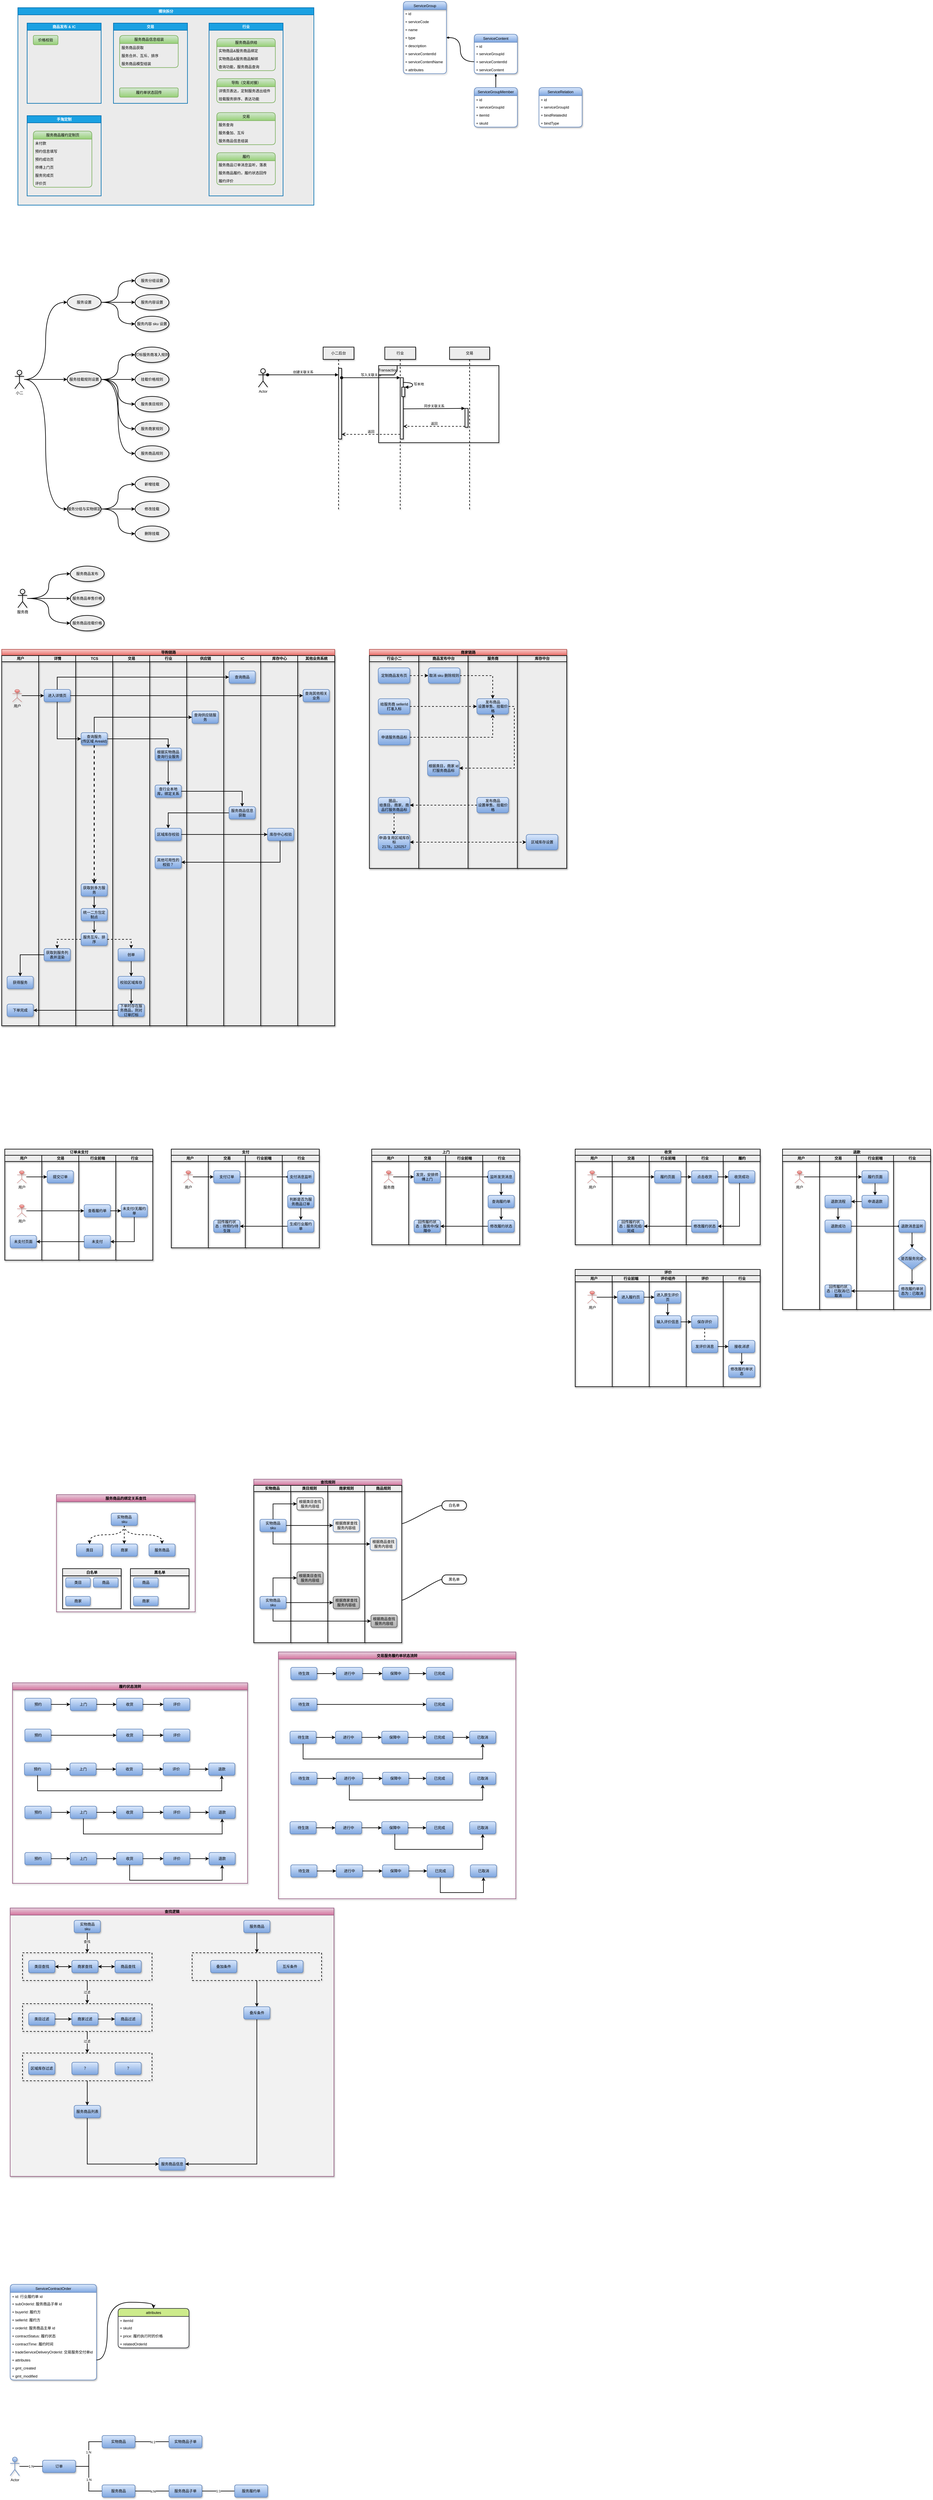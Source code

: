 <mxfile version="20.8.16" type="device"><diagram name="第 1 页" id="SeRjEghocYIVFVZNE0U9"><mxGraphModel dx="1648" dy="960" grid="1" gridSize="10" guides="1" tooltips="1" connect="1" arrows="1" fold="1" page="1" pageScale="1" pageWidth="4000" pageHeight="12000" math="0" shadow="0"><root><mxCell id="0"/><mxCell id="1" parent="0"/><mxCell id="jtcm77as5nmBJ9ktpcVi-2" value="模块拆分" style="swimlane;whiteSpace=wrap;html=1;strokeWidth=2;fillColor=#1ba1e2;fontColor=#ffffff;strokeColor=#006EAF;swimlaneFillColor=#EBEBEB;" parent="1" vertex="1"><mxGeometry x="130" y="170" width="960" height="640" as="geometry"/></mxCell><mxCell id="jtcm77as5nmBJ9ktpcVi-4" value="商品发布 &amp;amp; IC" style="swimlane;whiteSpace=wrap;html=1;strokeWidth=2;fillColor=#1ba1e2;fontColor=#ffffff;strokeColor=#006EAF;" parent="jtcm77as5nmBJ9ktpcVi-2" vertex="1"><mxGeometry x="30" y="50" width="240" height="260" as="geometry"/></mxCell><mxCell id="jtcm77as5nmBJ9ktpcVi-12" value="价格校验" style="rounded=1;whiteSpace=wrap;html=1;strokeWidth=2;fillColor=#d5e8d4;gradientColor=#97d077;strokeColor=#82b366;" parent="jtcm77as5nmBJ9ktpcVi-4" vertex="1"><mxGeometry x="20" y="40" width="80" height="30" as="geometry"/></mxCell><mxCell id="jtcm77as5nmBJ9ktpcVi-6" value="手淘定制" style="swimlane;whiteSpace=wrap;html=1;strokeWidth=2;fillColor=#1ba1e2;fontColor=#ffffff;strokeColor=#006EAF;" parent="jtcm77as5nmBJ9ktpcVi-2" vertex="1"><mxGeometry x="30" y="350" width="240" height="260" as="geometry"/></mxCell><mxCell id="jtcm77as5nmBJ9ktpcVi-57" value="服务商品履约定制页" style="swimlane;fontStyle=0;childLayout=stackLayout;horizontal=1;startSize=26;fillColor=#d5e8d4;horizontalStack=0;resizeParent=1;resizeParentMax=0;resizeLast=0;collapsible=1;marginBottom=0;html=1;rounded=1;strokeWidth=2;gradientColor=#97d077;strokeColor=#82b366;" parent="jtcm77as5nmBJ9ktpcVi-6" vertex="1"><mxGeometry x="20" y="50" width="190" height="182" as="geometry"/></mxCell><mxCell id="jtcm77as5nmBJ9ktpcVi-58" value="未付款" style="text;strokeColor=none;fillColor=none;align=left;verticalAlign=top;spacingLeft=4;spacingRight=4;overflow=hidden;rotatable=0;points=[[0,0.5],[1,0.5]];portConstraint=eastwest;whiteSpace=wrap;html=1;" parent="jtcm77as5nmBJ9ktpcVi-57" vertex="1"><mxGeometry y="26" width="190" height="26" as="geometry"/></mxCell><mxCell id="jtcm77as5nmBJ9ktpcVi-59" value="预约信息填写" style="text;strokeColor=none;fillColor=none;align=left;verticalAlign=top;spacingLeft=4;spacingRight=4;overflow=hidden;rotatable=0;points=[[0,0.5],[1,0.5]];portConstraint=eastwest;whiteSpace=wrap;html=1;" parent="jtcm77as5nmBJ9ktpcVi-57" vertex="1"><mxGeometry y="52" width="190" height="26" as="geometry"/></mxCell><mxCell id="jtcm77as5nmBJ9ktpcVi-60" value="预约成功页" style="text;strokeColor=none;fillColor=none;align=left;verticalAlign=top;spacingLeft=4;spacingRight=4;overflow=hidden;rotatable=0;points=[[0,0.5],[1,0.5]];portConstraint=eastwest;whiteSpace=wrap;html=1;" parent="jtcm77as5nmBJ9ktpcVi-57" vertex="1"><mxGeometry y="78" width="190" height="26" as="geometry"/></mxCell><mxCell id="jtcm77as5nmBJ9ktpcVi-61" value="师傅上门页" style="text;strokeColor=none;fillColor=none;align=left;verticalAlign=top;spacingLeft=4;spacingRight=4;overflow=hidden;rotatable=0;points=[[0,0.5],[1,0.5]];portConstraint=eastwest;whiteSpace=wrap;html=1;" parent="jtcm77as5nmBJ9ktpcVi-57" vertex="1"><mxGeometry y="104" width="190" height="26" as="geometry"/></mxCell><mxCell id="jtcm77as5nmBJ9ktpcVi-62" value="服务完成页" style="text;strokeColor=none;fillColor=none;align=left;verticalAlign=top;spacingLeft=4;spacingRight=4;overflow=hidden;rotatable=0;points=[[0,0.5],[1,0.5]];portConstraint=eastwest;whiteSpace=wrap;html=1;" parent="jtcm77as5nmBJ9ktpcVi-57" vertex="1"><mxGeometry y="130" width="190" height="26" as="geometry"/></mxCell><mxCell id="jtcm77as5nmBJ9ktpcVi-63" value="评价页" style="text;strokeColor=none;fillColor=none;align=left;verticalAlign=top;spacingLeft=4;spacingRight=4;overflow=hidden;rotatable=0;points=[[0,0.5],[1,0.5]];portConstraint=eastwest;whiteSpace=wrap;html=1;" parent="jtcm77as5nmBJ9ktpcVi-57" vertex="1"><mxGeometry y="156" width="190" height="26" as="geometry"/></mxCell><mxCell id="jtcm77as5nmBJ9ktpcVi-7" value="交易" style="swimlane;whiteSpace=wrap;html=1;strokeWidth=2;fillColor=#1ba1e2;fontColor=#ffffff;strokeColor=#006EAF;" parent="jtcm77as5nmBJ9ktpcVi-2" vertex="1"><mxGeometry x="310" y="50" width="240" height="260" as="geometry"/></mxCell><mxCell id="jtcm77as5nmBJ9ktpcVi-26" value="履约单状态回传" style="rounded=1;whiteSpace=wrap;html=1;strokeWidth=2;fillColor=#d5e8d4;gradientColor=#97d077;strokeColor=#82b366;" parent="jtcm77as5nmBJ9ktpcVi-7" vertex="1"><mxGeometry x="20" y="210" width="190" height="30" as="geometry"/></mxCell><mxCell id="jtcm77as5nmBJ9ktpcVi-27" value="服务商品信息组装" style="swimlane;fontStyle=0;childLayout=stackLayout;horizontal=1;startSize=26;fillColor=#d5e8d4;horizontalStack=0;resizeParent=1;resizeParentMax=0;resizeLast=0;collapsible=1;marginBottom=0;html=1;rounded=1;strokeWidth=2;gradientColor=#97d077;strokeColor=#82b366;" parent="jtcm77as5nmBJ9ktpcVi-7" vertex="1"><mxGeometry x="20" y="40" width="190" height="104" as="geometry"/></mxCell><mxCell id="jtcm77as5nmBJ9ktpcVi-28" value="服务商品获取" style="text;strokeColor=none;fillColor=none;align=left;verticalAlign=top;spacingLeft=4;spacingRight=4;overflow=hidden;rotatable=0;points=[[0,0.5],[1,0.5]];portConstraint=eastwest;whiteSpace=wrap;html=1;" parent="jtcm77as5nmBJ9ktpcVi-27" vertex="1"><mxGeometry y="26" width="190" height="26" as="geometry"/></mxCell><mxCell id="jtcm77as5nmBJ9ktpcVi-179" value="服务合并、互斥、排序" style="text;strokeColor=none;fillColor=none;align=left;verticalAlign=top;spacingLeft=4;spacingRight=4;overflow=hidden;rotatable=0;points=[[0,0.5],[1,0.5]];portConstraint=eastwest;whiteSpace=wrap;html=1;" parent="jtcm77as5nmBJ9ktpcVi-27" vertex="1"><mxGeometry y="52" width="190" height="26" as="geometry"/></mxCell><mxCell id="jtcm77as5nmBJ9ktpcVi-32" value="服务商品模型组装" style="text;strokeColor=none;fillColor=none;align=left;verticalAlign=top;spacingLeft=4;spacingRight=4;overflow=hidden;rotatable=0;points=[[0,0.5],[1,0.5]];portConstraint=eastwest;whiteSpace=wrap;html=1;" parent="jtcm77as5nmBJ9ktpcVi-27" vertex="1"><mxGeometry y="78" width="190" height="26" as="geometry"/></mxCell><mxCell id="jtcm77as5nmBJ9ktpcVi-34" value="行业" style="swimlane;whiteSpace=wrap;html=1;strokeWidth=2;fillColor=#1ba1e2;fontColor=#ffffff;strokeColor=#006EAF;" parent="jtcm77as5nmBJ9ktpcVi-2" vertex="1"><mxGeometry x="620" y="50" width="240" height="560" as="geometry"/></mxCell><mxCell id="jtcm77as5nmBJ9ktpcVi-40" value="服务商品供给" style="swimlane;fontStyle=0;childLayout=stackLayout;horizontal=1;startSize=26;fillColor=#d5e8d4;horizontalStack=0;resizeParent=1;resizeParentMax=0;resizeLast=0;collapsible=1;marginBottom=0;html=1;rounded=1;strokeWidth=2;gradientColor=#97d077;strokeColor=#82b366;" parent="jtcm77as5nmBJ9ktpcVi-34" vertex="1"><mxGeometry x="25" y="50" width="190" height="104" as="geometry"/></mxCell><mxCell id="jtcm77as5nmBJ9ktpcVi-41" value="实物商品&amp;amp;服务商品绑定" style="text;strokeColor=none;fillColor=none;align=left;verticalAlign=top;spacingLeft=4;spacingRight=4;overflow=hidden;rotatable=0;points=[[0,0.5],[1,0.5]];portConstraint=eastwest;whiteSpace=wrap;html=1;" parent="jtcm77as5nmBJ9ktpcVi-40" vertex="1"><mxGeometry y="26" width="190" height="26" as="geometry"/></mxCell><mxCell id="jtcm77as5nmBJ9ktpcVi-42" value="实物商品&amp;amp;服务商品解绑" style="text;strokeColor=none;fillColor=none;align=left;verticalAlign=top;spacingLeft=4;spacingRight=4;overflow=hidden;rotatable=0;points=[[0,0.5],[1,0.5]];portConstraint=eastwest;whiteSpace=wrap;html=1;" parent="jtcm77as5nmBJ9ktpcVi-40" vertex="1"><mxGeometry y="52" width="190" height="26" as="geometry"/></mxCell><mxCell id="jtcm77as5nmBJ9ktpcVi-43" value="查询功能，服务商品查询" style="text;strokeColor=none;fillColor=none;align=left;verticalAlign=top;spacingLeft=4;spacingRight=4;overflow=hidden;rotatable=0;points=[[0,0.5],[1,0.5]];portConstraint=eastwest;whiteSpace=wrap;html=1;" parent="jtcm77as5nmBJ9ktpcVi-40" vertex="1"><mxGeometry y="78" width="190" height="26" as="geometry"/></mxCell><mxCell id="jtcm77as5nmBJ9ktpcVi-45" value="履约" style="swimlane;fontStyle=0;childLayout=stackLayout;horizontal=1;startSize=26;fillColor=#d5e8d4;horizontalStack=0;resizeParent=1;resizeParentMax=0;resizeLast=0;collapsible=1;marginBottom=0;html=1;rounded=1;strokeWidth=2;gradientColor=#97d077;strokeColor=#82b366;" parent="jtcm77as5nmBJ9ktpcVi-34" vertex="1"><mxGeometry x="25" y="420" width="190" height="104" as="geometry"/></mxCell><mxCell id="jtcm77as5nmBJ9ktpcVi-46" value="服务商品订单消息监听，落表" style="text;strokeColor=none;fillColor=none;align=left;verticalAlign=top;spacingLeft=4;spacingRight=4;overflow=hidden;rotatable=0;points=[[0,0.5],[1,0.5]];portConstraint=eastwest;whiteSpace=wrap;html=1;" parent="jtcm77as5nmBJ9ktpcVi-45" vertex="1"><mxGeometry y="26" width="190" height="26" as="geometry"/></mxCell><mxCell id="jtcm77as5nmBJ9ktpcVi-47" value="服务商品履约，履约状态回传" style="text;strokeColor=none;fillColor=none;align=left;verticalAlign=top;spacingLeft=4;spacingRight=4;overflow=hidden;rotatable=0;points=[[0,0.5],[1,0.5]];portConstraint=eastwest;whiteSpace=wrap;html=1;" parent="jtcm77as5nmBJ9ktpcVi-45" vertex="1"><mxGeometry y="52" width="190" height="26" as="geometry"/></mxCell><mxCell id="jtcm77as5nmBJ9ktpcVi-48" value="履约评价" style="text;strokeColor=none;fillColor=none;align=left;verticalAlign=top;spacingLeft=4;spacingRight=4;overflow=hidden;rotatable=0;points=[[0,0.5],[1,0.5]];portConstraint=eastwest;whiteSpace=wrap;html=1;" parent="jtcm77as5nmBJ9ktpcVi-45" vertex="1"><mxGeometry y="78" width="190" height="26" as="geometry"/></mxCell><mxCell id="jtcm77as5nmBJ9ktpcVi-49" value="导购（交易对接）" style="swimlane;fontStyle=0;childLayout=stackLayout;horizontal=1;startSize=26;fillColor=#d5e8d4;horizontalStack=0;resizeParent=1;resizeParentMax=0;resizeLast=0;collapsible=1;marginBottom=0;html=1;rounded=1;strokeWidth=2;gradientColor=#97d077;strokeColor=#82b366;" parent="jtcm77as5nmBJ9ktpcVi-34" vertex="1"><mxGeometry x="25" y="180" width="190" height="78" as="geometry"/></mxCell><mxCell id="jtcm77as5nmBJ9ktpcVi-50" value="详情页表达，定制服务透出组件" style="text;strokeColor=none;fillColor=none;align=left;verticalAlign=top;spacingLeft=4;spacingRight=4;overflow=hidden;rotatable=0;points=[[0,0.5],[1,0.5]];portConstraint=eastwest;whiteSpace=wrap;html=1;" parent="jtcm77as5nmBJ9ktpcVi-49" vertex="1"><mxGeometry y="26" width="190" height="26" as="geometry"/></mxCell><mxCell id="jtcm77as5nmBJ9ktpcVi-51" value="挂载服务排序、表达功能" style="text;strokeColor=none;fillColor=none;align=left;verticalAlign=top;spacingLeft=4;spacingRight=4;overflow=hidden;rotatable=0;points=[[0,0.5],[1,0.5]];portConstraint=eastwest;whiteSpace=wrap;html=1;" parent="jtcm77as5nmBJ9ktpcVi-49" vertex="1"><mxGeometry y="52" width="190" height="26" as="geometry"/></mxCell><mxCell id="jtcm77as5nmBJ9ktpcVi-53" value="交易" style="swimlane;fontStyle=0;childLayout=stackLayout;horizontal=1;startSize=26;fillColor=#d5e8d4;horizontalStack=0;resizeParent=1;resizeParentMax=0;resizeLast=0;collapsible=1;marginBottom=0;html=1;rounded=1;strokeWidth=2;gradientColor=#97d077;strokeColor=#82b366;" parent="jtcm77as5nmBJ9ktpcVi-34" vertex="1"><mxGeometry x="25" y="290" width="190" height="104" as="geometry"/></mxCell><mxCell id="jtcm77as5nmBJ9ktpcVi-54" value="服务查询" style="text;strokeColor=none;fillColor=none;align=left;verticalAlign=top;spacingLeft=4;spacingRight=4;overflow=hidden;rotatable=0;points=[[0,0.5],[1,0.5]];portConstraint=eastwest;whiteSpace=wrap;html=1;" parent="jtcm77as5nmBJ9ktpcVi-53" vertex="1"><mxGeometry y="26" width="190" height="26" as="geometry"/></mxCell><mxCell id="jtcm77as5nmBJ9ktpcVi-1221" value="服务叠加、互斥" style="text;strokeColor=none;fillColor=none;align=left;verticalAlign=top;spacingLeft=4;spacingRight=4;overflow=hidden;rotatable=0;points=[[0,0.5],[1,0.5]];portConstraint=eastwest;whiteSpace=wrap;html=1;" parent="jtcm77as5nmBJ9ktpcVi-53" vertex="1"><mxGeometry y="52" width="190" height="26" as="geometry"/></mxCell><mxCell id="jtcm77as5nmBJ9ktpcVi-1222" value="服务商品信息组装" style="text;strokeColor=none;fillColor=none;align=left;verticalAlign=top;spacingLeft=4;spacingRight=4;overflow=hidden;rotatable=0;points=[[0,0.5],[1,0.5]];portConstraint=eastwest;whiteSpace=wrap;html=1;" parent="jtcm77as5nmBJ9ktpcVi-53" vertex="1"><mxGeometry y="78" width="190" height="26" as="geometry"/></mxCell><mxCell id="jtcm77as5nmBJ9ktpcVi-69" value="ServiceGroup" style="swimlane;fontStyle=0;childLayout=stackLayout;horizontal=1;startSize=26;fillColor=#dae8fc;horizontalStack=0;resizeParent=1;resizeParentMax=0;resizeLast=0;collapsible=1;marginBottom=0;rounded=1;shadow=1;strokeWidth=2;gradientColor=#7ea6e0;strokeColor=#6c8ebf;" parent="1" vertex="1"><mxGeometry x="1380" y="150" width="140" height="234" as="geometry"/></mxCell><mxCell id="jtcm77as5nmBJ9ktpcVi-71" value="+ id" style="text;strokeColor=none;fillColor=none;align=left;verticalAlign=top;spacingLeft=4;spacingRight=4;overflow=hidden;rotatable=0;points=[[0,0.5],[1,0.5]];portConstraint=eastwest;" parent="jtcm77as5nmBJ9ktpcVi-69" vertex="1"><mxGeometry y="26" width="140" height="26" as="geometry"/></mxCell><mxCell id="jtcm77as5nmBJ9ktpcVi-72" value="+ serviceCode" style="text;strokeColor=none;fillColor=none;align=left;verticalAlign=top;spacingLeft=4;spacingRight=4;overflow=hidden;rotatable=0;points=[[0,0.5],[1,0.5]];portConstraint=eastwest;" parent="jtcm77as5nmBJ9ktpcVi-69" vertex="1"><mxGeometry y="52" width="140" height="26" as="geometry"/></mxCell><mxCell id="jtcm77as5nmBJ9ktpcVi-73" value="+ name" style="text;strokeColor=none;fillColor=none;align=left;verticalAlign=top;spacingLeft=4;spacingRight=4;overflow=hidden;rotatable=0;points=[[0,0.5],[1,0.5]];portConstraint=eastwest;" parent="jtcm77as5nmBJ9ktpcVi-69" vertex="1"><mxGeometry y="78" width="140" height="26" as="geometry"/></mxCell><mxCell id="jtcm77as5nmBJ9ktpcVi-75" value="+ type" style="text;strokeColor=none;fillColor=none;align=left;verticalAlign=top;spacingLeft=4;spacingRight=4;overflow=hidden;rotatable=0;points=[[0,0.5],[1,0.5]];portConstraint=eastwest;" parent="jtcm77as5nmBJ9ktpcVi-69" vertex="1"><mxGeometry y="104" width="140" height="26" as="geometry"/></mxCell><mxCell id="jtcm77as5nmBJ9ktpcVi-74" value="+ description" style="text;strokeColor=none;fillColor=none;align=left;verticalAlign=top;spacingLeft=4;spacingRight=4;overflow=hidden;rotatable=0;points=[[0,0.5],[1,0.5]];portConstraint=eastwest;" parent="jtcm77as5nmBJ9ktpcVi-69" vertex="1"><mxGeometry y="130" width="140" height="26" as="geometry"/></mxCell><mxCell id="jtcm77as5nmBJ9ktpcVi-151" value="+ serviceContentId" style="text;strokeColor=none;fillColor=none;align=left;verticalAlign=top;spacingLeft=4;spacingRight=4;overflow=hidden;rotatable=0;points=[[0,0.5],[1,0.5]];portConstraint=eastwest;" parent="jtcm77as5nmBJ9ktpcVi-69" vertex="1"><mxGeometry y="156" width="140" height="26" as="geometry"/></mxCell><mxCell id="jtcm77as5nmBJ9ktpcVi-152" value="+ serviceContentName" style="text;strokeColor=none;fillColor=none;align=left;verticalAlign=top;spacingLeft=4;spacingRight=4;overflow=hidden;rotatable=0;points=[[0,0.5],[1,0.5]];portConstraint=eastwest;" parent="jtcm77as5nmBJ9ktpcVi-69" vertex="1"><mxGeometry y="182" width="140" height="26" as="geometry"/></mxCell><mxCell id="jtcm77as5nmBJ9ktpcVi-153" value="+ attributes" style="text;strokeColor=none;fillColor=none;align=left;verticalAlign=top;spacingLeft=4;spacingRight=4;overflow=hidden;rotatable=0;points=[[0,0.5],[1,0.5]];portConstraint=eastwest;" parent="jtcm77as5nmBJ9ktpcVi-69" vertex="1"><mxGeometry y="208" width="140" height="26" as="geometry"/></mxCell><mxCell id="jtcm77as5nmBJ9ktpcVi-178" style="edgeStyle=orthogonalEdgeStyle;curved=1;rounded=0;orthogonalLoop=1;jettySize=auto;html=1;strokeWidth=2;endArrow=diamondThin;endFill=1;" parent="1" source="jtcm77as5nmBJ9ktpcVi-76" target="jtcm77as5nmBJ9ktpcVi-171" edge="1"><mxGeometry relative="1" as="geometry"/></mxCell><mxCell id="jtcm77as5nmBJ9ktpcVi-76" value="ServiceGroupMember" style="swimlane;fontStyle=0;childLayout=stackLayout;horizontal=1;startSize=26;fillColor=#dae8fc;horizontalStack=0;resizeParent=1;resizeParentMax=0;resizeLast=0;collapsible=1;marginBottom=0;rounded=1;shadow=1;strokeWidth=2;gradientColor=#7ea6e0;strokeColor=#6c8ebf;swimlaneFillColor=default;" parent="1" vertex="1"><mxGeometry x="1610" y="429" width="140" height="128" as="geometry"/></mxCell><mxCell id="jtcm77as5nmBJ9ktpcVi-77" value="+ id" style="text;strokeColor=none;fillColor=none;align=left;verticalAlign=top;spacingLeft=4;spacingRight=4;overflow=hidden;rotatable=0;points=[[0,0.5],[1,0.5]];portConstraint=eastwest;" parent="jtcm77as5nmBJ9ktpcVi-76" vertex="1"><mxGeometry y="26" width="140" height="24" as="geometry"/></mxCell><mxCell id="jtcm77as5nmBJ9ktpcVi-78" value="+ serviceGroupId" style="text;strokeColor=none;fillColor=none;align=left;verticalAlign=top;spacingLeft=4;spacingRight=4;overflow=hidden;rotatable=0;points=[[0,0.5],[1,0.5]];portConstraint=eastwest;" parent="jtcm77as5nmBJ9ktpcVi-76" vertex="1"><mxGeometry y="50" width="140" height="26" as="geometry"/></mxCell><mxCell id="jtcm77as5nmBJ9ktpcVi-79" value="+ itemId" style="text;strokeColor=none;fillColor=none;align=left;verticalAlign=top;spacingLeft=4;spacingRight=4;overflow=hidden;rotatable=0;points=[[0,0.5],[1,0.5]];portConstraint=eastwest;" parent="jtcm77as5nmBJ9ktpcVi-76" vertex="1"><mxGeometry y="76" width="140" height="26" as="geometry"/></mxCell><mxCell id="jtcm77as5nmBJ9ktpcVi-80" value="+ skuId" style="text;strokeColor=none;fillColor=none;align=left;verticalAlign=top;spacingLeft=4;spacingRight=4;overflow=hidden;rotatable=0;points=[[0,0.5],[1,0.5]];portConstraint=eastwest;" parent="jtcm77as5nmBJ9ktpcVi-76" vertex="1"><mxGeometry y="102" width="140" height="26" as="geometry"/></mxCell><mxCell id="jtcm77as5nmBJ9ktpcVi-111" style="edgeStyle=orthogonalEdgeStyle;curved=1;rounded=0;orthogonalLoop=1;jettySize=auto;html=1;entryX=0;entryY=0.5;entryDx=0;entryDy=0;strokeWidth=2;endArrow=classic;endFill=1;" parent="1" source="jtcm77as5nmBJ9ktpcVi-99" target="jtcm77as5nmBJ9ktpcVi-108" edge="1"><mxGeometry relative="1" as="geometry"/></mxCell><mxCell id="jtcm77as5nmBJ9ktpcVi-125" style="edgeStyle=orthogonalEdgeStyle;curved=1;rounded=0;orthogonalLoop=1;jettySize=auto;html=1;entryX=0;entryY=0.5;entryDx=0;entryDy=0;strokeWidth=2;endArrow=classic;endFill=1;" parent="1" source="jtcm77as5nmBJ9ktpcVi-99" target="jtcm77as5nmBJ9ktpcVi-119" edge="1"><mxGeometry relative="1" as="geometry"/></mxCell><mxCell id="jtcm77as5nmBJ9ktpcVi-138" style="edgeStyle=orthogonalEdgeStyle;curved=1;rounded=0;orthogonalLoop=1;jettySize=auto;html=1;entryX=0;entryY=0.5;entryDx=0;entryDy=0;strokeWidth=2;endArrow=classic;endFill=1;" parent="1" source="jtcm77as5nmBJ9ktpcVi-99" target="jtcm77as5nmBJ9ktpcVi-134" edge="1"><mxGeometry relative="1" as="geometry"/></mxCell><mxCell id="jtcm77as5nmBJ9ktpcVi-99" value="小二" style="shape=umlActor;verticalLabelPosition=bottom;verticalAlign=top;html=1;rounded=0;shadow=1;strokeWidth=2;fillColor=#EDEDED;gradientColor=none;" parent="1" vertex="1"><mxGeometry x="120" y="1345" width="30" height="60" as="geometry"/></mxCell><mxCell id="jtcm77as5nmBJ9ktpcVi-105" style="edgeStyle=orthogonalEdgeStyle;rounded=0;orthogonalLoop=1;jettySize=auto;html=1;entryX=0;entryY=0.5;entryDx=0;entryDy=0;strokeWidth=2;endArrow=classic;endFill=1;curved=1;" parent="1" source="jtcm77as5nmBJ9ktpcVi-102" target="jtcm77as5nmBJ9ktpcVi-104" edge="1"><mxGeometry relative="1" as="geometry"/></mxCell><mxCell id="jtcm77as5nmBJ9ktpcVi-127" style="edgeStyle=orthogonalEdgeStyle;curved=1;rounded=0;orthogonalLoop=1;jettySize=auto;html=1;entryX=0;entryY=0.5;entryDx=0;entryDy=0;strokeWidth=2;endArrow=classic;endFill=1;" parent="1" source="jtcm77as5nmBJ9ktpcVi-102" target="jtcm77as5nmBJ9ktpcVi-126" edge="1"><mxGeometry relative="1" as="geometry"/></mxCell><mxCell id="jtcm77as5nmBJ9ktpcVi-129" style="edgeStyle=orthogonalEdgeStyle;curved=1;rounded=0;orthogonalLoop=1;jettySize=auto;html=1;entryX=0;entryY=0.5;entryDx=0;entryDy=0;strokeWidth=2;endArrow=classic;endFill=1;" parent="1" source="jtcm77as5nmBJ9ktpcVi-102" target="jtcm77as5nmBJ9ktpcVi-128" edge="1"><mxGeometry relative="1" as="geometry"/></mxCell><mxCell id="jtcm77as5nmBJ9ktpcVi-102" value="服务商" style="shape=umlActor;verticalLabelPosition=bottom;verticalAlign=top;html=1;rounded=0;shadow=1;strokeWidth=2;fillColor=#EDEDED;gradientColor=none;" parent="1" vertex="1"><mxGeometry x="130" y="2055" width="30" height="60" as="geometry"/></mxCell><mxCell id="jtcm77as5nmBJ9ktpcVi-104" value="服务商品发布" style="ellipse;whiteSpace=wrap;html=1;rounded=0;shadow=1;strokeWidth=2;fillColor=#EDEDED;gradientColor=none;" parent="1" vertex="1"><mxGeometry x="300" y="1980" width="110" height="50" as="geometry"/></mxCell><mxCell id="jtcm77as5nmBJ9ktpcVi-123" style="edgeStyle=orthogonalEdgeStyle;curved=1;rounded=0;orthogonalLoop=1;jettySize=auto;html=1;entryX=0;entryY=0.5;entryDx=0;entryDy=0;strokeWidth=2;endArrow=classic;endFill=1;" parent="1" source="jtcm77as5nmBJ9ktpcVi-108" target="jtcm77as5nmBJ9ktpcVi-120" edge="1"><mxGeometry relative="1" as="geometry"/></mxCell><mxCell id="jtcm77as5nmBJ9ktpcVi-124" style="edgeStyle=orthogonalEdgeStyle;curved=1;rounded=0;orthogonalLoop=1;jettySize=auto;html=1;entryX=0;entryY=0.5;entryDx=0;entryDy=0;strokeWidth=2;endArrow=classic;endFill=1;" parent="1" source="jtcm77as5nmBJ9ktpcVi-108" target="jtcm77as5nmBJ9ktpcVi-121" edge="1"><mxGeometry relative="1" as="geometry"/></mxCell><mxCell id="jtcm77as5nmBJ9ktpcVi-131" style="edgeStyle=orthogonalEdgeStyle;curved=1;rounded=0;orthogonalLoop=1;jettySize=auto;html=1;entryX=0;entryY=0.5;entryDx=0;entryDy=0;strokeWidth=2;endArrow=classic;endFill=1;" parent="1" source="jtcm77as5nmBJ9ktpcVi-108" target="jtcm77as5nmBJ9ktpcVi-130" edge="1"><mxGeometry relative="1" as="geometry"/></mxCell><mxCell id="jtcm77as5nmBJ9ktpcVi-1218" style="edgeStyle=orthogonalEdgeStyle;curved=1;orthogonalLoop=1;jettySize=auto;html=1;entryX=0;entryY=0.5;entryDx=0;entryDy=0;strokeWidth=2;startArrow=none;startFill=0;endArrow=classic;endFill=1;elbow=vertical;" parent="1" source="jtcm77as5nmBJ9ktpcVi-108" target="jtcm77as5nmBJ9ktpcVi-1217" edge="1"><mxGeometry relative="1" as="geometry"/></mxCell><mxCell id="jtcm77as5nmBJ9ktpcVi-1220" style="edgeStyle=orthogonalEdgeStyle;curved=1;orthogonalLoop=1;jettySize=auto;html=1;entryX=0;entryY=0.5;entryDx=0;entryDy=0;strokeWidth=2;startArrow=none;startFill=0;endArrow=classic;endFill=1;elbow=vertical;" parent="1" source="jtcm77as5nmBJ9ktpcVi-108" target="jtcm77as5nmBJ9ktpcVi-1219" edge="1"><mxGeometry relative="1" as="geometry"/></mxCell><mxCell id="jtcm77as5nmBJ9ktpcVi-108" value="服务挂载规则设置" style="ellipse;whiteSpace=wrap;html=1;rounded=0;shadow=1;strokeWidth=2;fillColor=#EDEDED;gradientColor=none;" parent="1" vertex="1"><mxGeometry x="290" y="1350" width="110" height="50" as="geometry"/></mxCell><mxCell id="jtcm77as5nmBJ9ktpcVi-109" value="修改挂载" style="ellipse;whiteSpace=wrap;html=1;rounded=0;shadow=1;strokeWidth=2;fillColor=#EDEDED;gradientColor=none;" parent="1" vertex="1"><mxGeometry x="510" y="1770" width="110" height="50" as="geometry"/></mxCell><mxCell id="jtcm77as5nmBJ9ktpcVi-110" value="删除挂载" style="ellipse;whiteSpace=wrap;html=1;rounded=0;shadow=1;strokeWidth=2;fillColor=#EDEDED;gradientColor=none;" parent="1" vertex="1"><mxGeometry x="510" y="1850" width="110" height="50" as="geometry"/></mxCell><mxCell id="jtcm77as5nmBJ9ktpcVi-1214" style="edgeStyle=orthogonalEdgeStyle;curved=1;orthogonalLoop=1;jettySize=auto;html=1;entryX=0;entryY=0.5;entryDx=0;entryDy=0;strokeWidth=2;startArrow=none;startFill=0;endArrow=classic;endFill=1;elbow=vertical;" parent="1" source="jtcm77as5nmBJ9ktpcVi-119" target="jtcm77as5nmBJ9ktpcVi-1199" edge="1"><mxGeometry relative="1" as="geometry"/></mxCell><mxCell id="jtcm77as5nmBJ9ktpcVi-1215" style="edgeStyle=orthogonalEdgeStyle;curved=1;orthogonalLoop=1;jettySize=auto;html=1;strokeWidth=2;startArrow=none;startFill=0;endArrow=classic;endFill=1;elbow=vertical;" parent="1" source="jtcm77as5nmBJ9ktpcVi-119" target="jtcm77as5nmBJ9ktpcVi-1200" edge="1"><mxGeometry relative="1" as="geometry"/></mxCell><mxCell id="jtcm77as5nmBJ9ktpcVi-1216" style="edgeStyle=orthogonalEdgeStyle;curved=1;orthogonalLoop=1;jettySize=auto;html=1;entryX=0;entryY=0.5;entryDx=0;entryDy=0;strokeWidth=2;startArrow=none;startFill=0;endArrow=classic;endFill=1;elbow=vertical;" parent="1" source="jtcm77as5nmBJ9ktpcVi-119" target="jtcm77as5nmBJ9ktpcVi-1201" edge="1"><mxGeometry relative="1" as="geometry"/></mxCell><mxCell id="jtcm77as5nmBJ9ktpcVi-119" value="服务设置" style="ellipse;whiteSpace=wrap;html=1;rounded=0;shadow=1;strokeWidth=2;fillColor=#EDEDED;gradientColor=none;" parent="1" vertex="1"><mxGeometry x="290" y="1100" width="110" height="50" as="geometry"/></mxCell><mxCell id="jtcm77as5nmBJ9ktpcVi-120" value="打标服务商准入规则" style="ellipse;whiteSpace=wrap;html=1;rounded=0;shadow=1;strokeWidth=2;fillColor=#EDEDED;gradientColor=none;" parent="1" vertex="1"><mxGeometry x="510" y="1270" width="110" height="50" as="geometry"/></mxCell><mxCell id="jtcm77as5nmBJ9ktpcVi-121" value="挂载价格规则" style="ellipse;whiteSpace=wrap;html=1;rounded=0;shadow=1;strokeWidth=2;fillColor=#EDEDED;gradientColor=none;" parent="1" vertex="1"><mxGeometry x="510" y="1350" width="110" height="50" as="geometry"/></mxCell><mxCell id="jtcm77as5nmBJ9ktpcVi-126" value="服务商品单售价格" style="ellipse;whiteSpace=wrap;html=1;rounded=0;shadow=1;strokeWidth=2;fillColor=#EDEDED;gradientColor=none;" parent="1" vertex="1"><mxGeometry x="300" y="2060" width="110" height="50" as="geometry"/></mxCell><mxCell id="jtcm77as5nmBJ9ktpcVi-128" value="服务商品挂载价格" style="ellipse;whiteSpace=wrap;html=1;rounded=0;shadow=1;strokeWidth=2;fillColor=#EDEDED;gradientColor=none;" parent="1" vertex="1"><mxGeometry x="300" y="2140" width="110" height="50" as="geometry"/></mxCell><mxCell id="jtcm77as5nmBJ9ktpcVi-130" value="服务类目规则" style="ellipse;whiteSpace=wrap;html=1;rounded=0;shadow=1;strokeWidth=2;fillColor=#EDEDED;gradientColor=none;" parent="1" vertex="1"><mxGeometry x="510" y="1430" width="110" height="50" as="geometry"/></mxCell><mxCell id="jtcm77as5nmBJ9ktpcVi-132" value="新增挂载" style="ellipse;whiteSpace=wrap;html=1;rounded=0;shadow=1;strokeWidth=2;fillColor=#EDEDED;gradientColor=none;" parent="1" vertex="1"><mxGeometry x="510" y="1690" width="110" height="50" as="geometry"/></mxCell><mxCell id="jtcm77as5nmBJ9ktpcVi-135" style="edgeStyle=orthogonalEdgeStyle;curved=1;rounded=0;orthogonalLoop=1;jettySize=auto;html=1;entryX=0;entryY=0.5;entryDx=0;entryDy=0;strokeWidth=2;endArrow=classic;endFill=1;" parent="1" source="jtcm77as5nmBJ9ktpcVi-134" target="jtcm77as5nmBJ9ktpcVi-132" edge="1"><mxGeometry relative="1" as="geometry"/></mxCell><mxCell id="jtcm77as5nmBJ9ktpcVi-136" style="edgeStyle=orthogonalEdgeStyle;curved=1;rounded=0;orthogonalLoop=1;jettySize=auto;html=1;entryX=0;entryY=0.5;entryDx=0;entryDy=0;strokeWidth=2;endArrow=classic;endFill=1;" parent="1" source="jtcm77as5nmBJ9ktpcVi-134" target="jtcm77as5nmBJ9ktpcVi-109" edge="1"><mxGeometry relative="1" as="geometry"/></mxCell><mxCell id="jtcm77as5nmBJ9ktpcVi-137" style="edgeStyle=orthogonalEdgeStyle;curved=1;rounded=0;orthogonalLoop=1;jettySize=auto;html=1;entryX=0;entryY=0.5;entryDx=0;entryDy=0;strokeWidth=2;endArrow=classic;endFill=1;" parent="1" source="jtcm77as5nmBJ9ktpcVi-134" target="jtcm77as5nmBJ9ktpcVi-110" edge="1"><mxGeometry relative="1" as="geometry"/></mxCell><mxCell id="jtcm77as5nmBJ9ktpcVi-134" value="服务分组与实物绑定" style="ellipse;whiteSpace=wrap;html=1;rounded=0;shadow=1;strokeWidth=2;fillColor=#EDEDED;gradientColor=none;" parent="1" vertex="1"><mxGeometry x="290" y="1770" width="110" height="50" as="geometry"/></mxCell><mxCell id="jtcm77as5nmBJ9ktpcVi-139" value="ServiceRelation" style="swimlane;fontStyle=0;childLayout=stackLayout;horizontal=1;startSize=26;fillColor=#dae8fc;horizontalStack=0;resizeParent=1;resizeParentMax=0;resizeLast=0;collapsible=1;marginBottom=0;rounded=1;shadow=1;strokeWidth=2;gradientColor=#7ea6e0;strokeColor=#6c8ebf;swimlaneFillColor=default;" parent="1" vertex="1"><mxGeometry x="1820" y="429" width="140" height="128" as="geometry"/></mxCell><mxCell id="jtcm77as5nmBJ9ktpcVi-140" value="+ id" style="text;strokeColor=none;fillColor=none;align=left;verticalAlign=top;spacingLeft=4;spacingRight=4;overflow=hidden;rotatable=0;points=[[0,0.5],[1,0.5]];portConstraint=eastwest;" parent="jtcm77as5nmBJ9ktpcVi-139" vertex="1"><mxGeometry y="26" width="140" height="24" as="geometry"/></mxCell><mxCell id="jtcm77as5nmBJ9ktpcVi-141" value="+ serviceGroupId" style="text;strokeColor=none;fillColor=none;align=left;verticalAlign=top;spacingLeft=4;spacingRight=4;overflow=hidden;rotatable=0;points=[[0,0.5],[1,0.5]];portConstraint=eastwest;" parent="jtcm77as5nmBJ9ktpcVi-139" vertex="1"><mxGeometry y="50" width="140" height="26" as="geometry"/></mxCell><mxCell id="jtcm77as5nmBJ9ktpcVi-142" value="+ bindRelatedId" style="text;strokeColor=none;fillColor=none;align=left;verticalAlign=top;spacingLeft=4;spacingRight=4;overflow=hidden;rotatable=0;points=[[0,0.5],[1,0.5]];portConstraint=eastwest;" parent="jtcm77as5nmBJ9ktpcVi-139" vertex="1"><mxGeometry y="76" width="140" height="26" as="geometry"/></mxCell><mxCell id="jtcm77as5nmBJ9ktpcVi-145" value="+ bindType" style="text;strokeColor=none;fillColor=none;align=left;verticalAlign=top;spacingLeft=4;spacingRight=4;overflow=hidden;rotatable=0;points=[[0,0.5],[1,0.5]];portConstraint=eastwest;" parent="jtcm77as5nmBJ9ktpcVi-139" vertex="1"><mxGeometry y="102" width="140" height="26" as="geometry"/></mxCell><mxCell id="jtcm77as5nmBJ9ktpcVi-154" value="ServiceContractOrder" style="swimlane;fontStyle=0;childLayout=stackLayout;horizontal=1;startSize=26;fillColor=#dae8fc;horizontalStack=0;resizeParent=1;resizeParentMax=0;resizeLast=0;collapsible=1;marginBottom=0;rounded=1;shadow=1;strokeWidth=2;gradientColor=#7ea6e0;strokeColor=#6c8ebf;swimlaneFillColor=default;" parent="1" vertex="1"><mxGeometry x="105" y="7550" width="280" height="310" as="geometry"/></mxCell><mxCell id="jtcm77as5nmBJ9ktpcVi-155" value="+ id: 行业履约单 id" style="text;strokeColor=none;fillColor=none;align=left;verticalAlign=top;spacingLeft=4;spacingRight=4;overflow=hidden;rotatable=0;points=[[0,0.5],[1,0.5]];portConstraint=eastwest;" parent="jtcm77as5nmBJ9ktpcVi-154" vertex="1"><mxGeometry y="26" width="280" height="24" as="geometry"/></mxCell><mxCell id="jtcm77as5nmBJ9ktpcVi-156" value="+ subOrderId: 服务商品子单 id" style="text;strokeColor=none;fillColor=none;align=left;verticalAlign=top;spacingLeft=4;spacingRight=4;overflow=hidden;rotatable=0;points=[[0,0.5],[1,0.5]];portConstraint=eastwest;" parent="jtcm77as5nmBJ9ktpcVi-154" vertex="1"><mxGeometry y="50" width="280" height="26" as="geometry"/></mxCell><mxCell id="jtcm77as5nmBJ9ktpcVi-183" value="+ buyerId: 履约方" style="text;strokeColor=none;fillColor=none;align=left;verticalAlign=top;spacingLeft=4;spacingRight=4;overflow=hidden;rotatable=0;points=[[0,0.5],[1,0.5]];portConstraint=eastwest;" parent="jtcm77as5nmBJ9ktpcVi-154" vertex="1"><mxGeometry y="76" width="280" height="26" as="geometry"/></mxCell><mxCell id="jtcm77as5nmBJ9ktpcVi-182" value="+ sellerId: 履约方" style="text;strokeColor=none;fillColor=none;align=left;verticalAlign=top;spacingLeft=4;spacingRight=4;overflow=hidden;rotatable=0;points=[[0,0.5],[1,0.5]];portConstraint=eastwest;" parent="jtcm77as5nmBJ9ktpcVi-154" vertex="1"><mxGeometry y="102" width="280" height="26" as="geometry"/></mxCell><mxCell id="jtcm77as5nmBJ9ktpcVi-157" value="+ orderId: 服务商品主单 id" style="text;strokeColor=none;fillColor=none;align=left;verticalAlign=top;spacingLeft=4;spacingRight=4;overflow=hidden;rotatable=0;points=[[0,0.5],[1,0.5]];portConstraint=eastwest;" parent="jtcm77as5nmBJ9ktpcVi-154" vertex="1"><mxGeometry y="128" width="280" height="26" as="geometry"/></mxCell><mxCell id="jtcm77as5nmBJ9ktpcVi-158" value="+ contractStatus: 履约状态" style="text;strokeColor=none;fillColor=none;align=left;verticalAlign=top;spacingLeft=4;spacingRight=4;overflow=hidden;rotatable=0;points=[[0,0.5],[1,0.5]];portConstraint=eastwest;" parent="jtcm77as5nmBJ9ktpcVi-154" vertex="1"><mxGeometry y="154" width="280" height="26" as="geometry"/></mxCell><mxCell id="jtcm77as5nmBJ9ktpcVi-181" value="+ contractTime: 履约时间" style="text;strokeColor=none;fillColor=none;align=left;verticalAlign=top;spacingLeft=4;spacingRight=4;overflow=hidden;rotatable=0;points=[[0,0.5],[1,0.5]];portConstraint=eastwest;" parent="jtcm77as5nmBJ9ktpcVi-154" vertex="1"><mxGeometry y="180" width="280" height="26" as="geometry"/></mxCell><mxCell id="jtcm77as5nmBJ9ktpcVi-1194" value="+ tradeServiceDeliveryOrderId: 交易服务交付单id" style="text;strokeColor=none;fillColor=none;align=left;verticalAlign=top;spacingLeft=4;spacingRight=4;overflow=hidden;rotatable=0;points=[[0,0.5],[1,0.5]];portConstraint=eastwest;" parent="jtcm77as5nmBJ9ktpcVi-154" vertex="1"><mxGeometry y="206" width="280" height="26" as="geometry"/></mxCell><mxCell id="jtcm77as5nmBJ9ktpcVi-159" value="+ attributes" style="text;strokeColor=none;fillColor=none;align=left;verticalAlign=top;spacingLeft=4;spacingRight=4;overflow=hidden;rotatable=0;points=[[0,0.5],[1,0.5]];portConstraint=eastwest;" parent="jtcm77as5nmBJ9ktpcVi-154" vertex="1"><mxGeometry y="232" width="280" height="26" as="geometry"/></mxCell><mxCell id="jtcm77as5nmBJ9ktpcVi-167" value="+ gmt_created" style="text;strokeColor=none;fillColor=none;align=left;verticalAlign=top;spacingLeft=4;spacingRight=4;overflow=hidden;rotatable=0;points=[[0,0.5],[1,0.5]];portConstraint=eastwest;" parent="jtcm77as5nmBJ9ktpcVi-154" vertex="1"><mxGeometry y="258" width="280" height="26" as="geometry"/></mxCell><mxCell id="jtcm77as5nmBJ9ktpcVi-168" value="+ gmt_modified" style="text;strokeColor=none;fillColor=none;align=left;verticalAlign=top;spacingLeft=4;spacingRight=4;overflow=hidden;rotatable=0;points=[[0,0.5],[1,0.5]];portConstraint=eastwest;" parent="jtcm77as5nmBJ9ktpcVi-154" vertex="1"><mxGeometry y="284" width="280" height="26" as="geometry"/></mxCell><mxCell id="jtcm77as5nmBJ9ktpcVi-160" value="attributes" style="swimlane;fontStyle=0;childLayout=stackLayout;horizontal=1;startSize=26;fillColor=#cdeb8b;horizontalStack=0;resizeParent=1;resizeParentMax=0;resizeLast=0;collapsible=1;marginBottom=0;rounded=1;shadow=1;strokeWidth=2;strokeColor=#36393d;swimlaneFillColor=default;" parent="1" vertex="1"><mxGeometry x="455" y="7628" width="230" height="128" as="geometry"><mxRectangle x="1120" y="1788" width="90" height="30" as="alternateBounds"/></mxGeometry></mxCell><mxCell id="jtcm77as5nmBJ9ktpcVi-161" value="+ itemId" style="text;strokeColor=none;fillColor=none;align=left;verticalAlign=top;spacingLeft=4;spacingRight=4;overflow=hidden;rotatable=0;points=[[0,0.5],[1,0.5]];portConstraint=eastwest;" parent="jtcm77as5nmBJ9ktpcVi-160" vertex="1"><mxGeometry y="26" width="230" height="24" as="geometry"/></mxCell><mxCell id="jtcm77as5nmBJ9ktpcVi-162" value="+ skuId" style="text;strokeColor=none;fillColor=none;align=left;verticalAlign=top;spacingLeft=4;spacingRight=4;overflow=hidden;rotatable=0;points=[[0,0.5],[1,0.5]];portConstraint=eastwest;" parent="jtcm77as5nmBJ9ktpcVi-160" vertex="1"><mxGeometry y="50" width="230" height="26" as="geometry"/></mxCell><mxCell id="jtcm77as5nmBJ9ktpcVi-163" value="+ price: 履约执行时的价格" style="text;strokeColor=none;fillColor=none;align=left;verticalAlign=top;spacingLeft=4;spacingRight=4;overflow=hidden;rotatable=0;points=[[0,0.5],[1,0.5]];portConstraint=eastwest;" parent="jtcm77as5nmBJ9ktpcVi-160" vertex="1"><mxGeometry y="76" width="230" height="26" as="geometry"/></mxCell><mxCell id="jtcm77as5nmBJ9ktpcVi-164" value="+ relatedOrderId" style="text;strokeColor=none;fillColor=none;align=left;verticalAlign=top;spacingLeft=4;spacingRight=4;overflow=hidden;rotatable=0;points=[[0,0.5],[1,0.5]];portConstraint=eastwest;" parent="jtcm77as5nmBJ9ktpcVi-160" vertex="1"><mxGeometry y="102" width="230" height="26" as="geometry"/></mxCell><mxCell id="jtcm77as5nmBJ9ktpcVi-170" style="edgeStyle=orthogonalEdgeStyle;curved=1;rounded=0;orthogonalLoop=1;jettySize=auto;html=1;entryX=0.5;entryY=0;entryDx=0;entryDy=0;strokeWidth=2;endArrow=classic;endFill=1;" parent="1" source="jtcm77as5nmBJ9ktpcVi-159" target="jtcm77as5nmBJ9ktpcVi-160" edge="1"><mxGeometry relative="1" as="geometry"/></mxCell><mxCell id="jtcm77as5nmBJ9ktpcVi-171" value="ServiceContent" style="swimlane;fontStyle=0;childLayout=stackLayout;horizontal=1;startSize=26;fillColor=#dae8fc;horizontalStack=0;resizeParent=1;resizeParentMax=0;resizeLast=0;collapsible=1;marginBottom=0;rounded=1;shadow=1;strokeWidth=2;gradientColor=#7ea6e0;strokeColor=#6c8ebf;swimlaneFillColor=default;" parent="1" vertex="1"><mxGeometry x="1610" y="256" width="140" height="128" as="geometry"/></mxCell><mxCell id="jtcm77as5nmBJ9ktpcVi-172" value="+ id" style="text;strokeColor=none;fillColor=none;align=left;verticalAlign=top;spacingLeft=4;spacingRight=4;overflow=hidden;rotatable=0;points=[[0,0.5],[1,0.5]];portConstraint=eastwest;" parent="jtcm77as5nmBJ9ktpcVi-171" vertex="1"><mxGeometry y="26" width="140" height="24" as="geometry"/></mxCell><mxCell id="jtcm77as5nmBJ9ktpcVi-173" value="+ serviceGroupId" style="text;strokeColor=none;fillColor=none;align=left;verticalAlign=top;spacingLeft=4;spacingRight=4;overflow=hidden;rotatable=0;points=[[0,0.5],[1,0.5]];portConstraint=eastwest;" parent="jtcm77as5nmBJ9ktpcVi-171" vertex="1"><mxGeometry y="50" width="140" height="26" as="geometry"/></mxCell><mxCell id="jtcm77as5nmBJ9ktpcVi-174" value="+ serviceContentId" style="text;strokeColor=none;fillColor=none;align=left;verticalAlign=top;spacingLeft=4;spacingRight=4;overflow=hidden;rotatable=0;points=[[0,0.5],[1,0.5]];portConstraint=eastwest;" parent="jtcm77as5nmBJ9ktpcVi-171" vertex="1"><mxGeometry y="76" width="140" height="26" as="geometry"/></mxCell><mxCell id="jtcm77as5nmBJ9ktpcVi-175" value="+ serviceContent" style="text;strokeColor=none;fillColor=none;align=left;verticalAlign=top;spacingLeft=4;spacingRight=4;overflow=hidden;rotatable=0;points=[[0,0.5],[1,0.5]];portConstraint=eastwest;" parent="jtcm77as5nmBJ9ktpcVi-171" vertex="1"><mxGeometry y="102" width="140" height="26" as="geometry"/></mxCell><mxCell id="jtcm77as5nmBJ9ktpcVi-177" style="edgeStyle=orthogonalEdgeStyle;curved=1;rounded=0;orthogonalLoop=1;jettySize=auto;html=1;strokeWidth=2;endArrow=diamondThin;endFill=1;" parent="1" source="jtcm77as5nmBJ9ktpcVi-174" target="jtcm77as5nmBJ9ktpcVi-69" edge="1"><mxGeometry relative="1" as="geometry"/></mxCell><mxCell id="jtcm77as5nmBJ9ktpcVi-189" value="Actor" style="shape=umlActor;verticalLabelPosition=bottom;verticalAlign=top;html=1;rounded=0;shadow=1;strokeWidth=2;fillColor=#EDEDED;gradientColor=none;" parent="1" vertex="1"><mxGeometry x="910" y="1340" width="30" height="60" as="geometry"/></mxCell><mxCell id="jtcm77as5nmBJ9ktpcVi-193" value="创建关联关系" style="html=1;verticalAlign=bottom;startArrow=oval;endArrow=block;startSize=8;rounded=0;strokeWidth=2;curved=1;exitX=1;exitY=0.333;exitDx=0;exitDy=0;exitPerimeter=0;" parent="1" source="jtcm77as5nmBJ9ktpcVi-189" target="jtcm77as5nmBJ9ktpcVi-192" edge="1"><mxGeometry relative="1" as="geometry"><mxPoint x="1110" y="1360" as="sourcePoint"/></mxGeometry></mxCell><mxCell id="jtcm77as5nmBJ9ktpcVi-185" value="小二后台" style="shape=umlLifeline;perimeter=lifelinePerimeter;whiteSpace=wrap;html=1;container=1;collapsible=0;recursiveResize=0;outlineConnect=0;rounded=0;shadow=1;strokeWidth=2;fillColor=#EDEDED;gradientColor=none;" parent="1" vertex="1"><mxGeometry x="1120" y="1270" width="100" height="530" as="geometry"/></mxCell><mxCell id="jtcm77as5nmBJ9ktpcVi-192" value="" style="html=1;points=[];perimeter=orthogonalPerimeter;rounded=0;shadow=1;strokeWidth=2;fillColor=#EDEDED;gradientColor=none;" parent="jtcm77as5nmBJ9ktpcVi-185" vertex="1"><mxGeometry x="50" y="68.824" width="10" height="229.412" as="geometry"/></mxCell><mxCell id="jtcm77as5nmBJ9ktpcVi-186" value="行业" style="shape=umlLifeline;perimeter=lifelinePerimeter;whiteSpace=wrap;html=1;container=1;collapsible=0;recursiveResize=0;outlineConnect=0;rounded=0;shadow=1;strokeWidth=2;fillColor=#EDEDED;gradientColor=none;" parent="1" vertex="1"><mxGeometry x="1320" y="1270" width="100" height="530" as="geometry"/></mxCell><mxCell id="jtcm77as5nmBJ9ktpcVi-195" value="" style="html=1;points=[];perimeter=orthogonalPerimeter;rounded=0;shadow=1;strokeWidth=2;fillColor=#EDEDED;gradientColor=none;" parent="jtcm77as5nmBJ9ktpcVi-186" vertex="1"><mxGeometry x="50" y="99.412" width="10" height="198.824" as="geometry"/></mxCell><mxCell id="jtcm77as5nmBJ9ktpcVi-197" value="" style="html=1;points=[];perimeter=orthogonalPerimeter;rounded=0;shadow=1;strokeWidth=2;fillColor=#EDEDED;gradientColor=none;" parent="jtcm77as5nmBJ9ktpcVi-186" vertex="1"><mxGeometry x="55" y="130" width="10" height="30.588" as="geometry"/></mxCell><mxCell id="jtcm77as5nmBJ9ktpcVi-196" value="写入关联关系" style="html=1;verticalAlign=bottom;startArrow=oval;endArrow=block;startSize=8;rounded=0;strokeWidth=2;curved=1;" parent="jtcm77as5nmBJ9ktpcVi-186" target="jtcm77as5nmBJ9ktpcVi-195" edge="1"><mxGeometry relative="1" as="geometry"><mxPoint x="-140" y="99.412" as="sourcePoint"/></mxGeometry></mxCell><mxCell id="jtcm77as5nmBJ9ktpcVi-198" value="写本地" style="edgeStyle=orthogonalEdgeStyle;html=1;align=left;spacingLeft=2;endArrow=block;rounded=0;entryX=1;entryY=0;strokeWidth=2;curved=1;" parent="jtcm77as5nmBJ9ktpcVi-186" target="jtcm77as5nmBJ9ktpcVi-197" edge="1"><mxGeometry relative="1" as="geometry"><mxPoint x="60" y="114.706" as="sourcePoint"/><Array as="points"><mxPoint x="90" y="114.706"/></Array></mxGeometry></mxCell><mxCell id="jtcm77as5nmBJ9ktpcVi-201" value="返回" style="html=1;verticalAlign=bottom;endArrow=open;dashed=1;endSize=8;exitX=0;exitY=0.95;rounded=0;strokeWidth=2;curved=1;" parent="jtcm77as5nmBJ9ktpcVi-186" edge="1"><mxGeometry relative="1" as="geometry"><mxPoint x="-140" y="282.941" as="targetPoint"/><mxPoint x="50" y="282.941" as="sourcePoint"/></mxGeometry></mxCell><mxCell id="jtcm77as5nmBJ9ktpcVi-187" value="交易" style="shape=umlLifeline;perimeter=lifelinePerimeter;whiteSpace=wrap;html=1;container=1;collapsible=0;recursiveResize=0;outlineConnect=0;rounded=0;shadow=1;strokeWidth=2;fillColor=#EDEDED;gradientColor=none;" parent="1" vertex="1"><mxGeometry x="1530" y="1270" width="130" height="530" as="geometry"/></mxCell><mxCell id="jtcm77as5nmBJ9ktpcVi-208" value="Transaction" style="shape=umlFrame;whiteSpace=wrap;html=1;rounded=0;shadow=1;strokeWidth=2;fillColor=#EDEDED;gradientColor=none;" parent="jtcm77as5nmBJ9ktpcVi-187" vertex="1"><mxGeometry x="-230" y="60" width="390" height="250" as="geometry"/></mxCell><mxCell id="jtcm77as5nmBJ9ktpcVi-204" value="" style="html=1;points=[];perimeter=orthogonalPerimeter;rounded=0;shadow=1;strokeWidth=2;fillColor=#EDEDED;gradientColor=none;" parent="jtcm77as5nmBJ9ktpcVi-187" vertex="1"><mxGeometry x="50" y="198.824" width="10" height="61.176" as="geometry"/></mxCell><mxCell id="jtcm77as5nmBJ9ktpcVi-205" value="同步关联关系" style="html=1;verticalAlign=bottom;endArrow=block;entryX=0;entryY=0;rounded=0;strokeWidth=2;curved=1;exitX=1.008;exitY=0.508;exitDx=0;exitDy=0;exitPerimeter=0;" parent="1" source="jtcm77as5nmBJ9ktpcVi-195" target="jtcm77as5nmBJ9ktpcVi-204" edge="1"><mxGeometry relative="1" as="geometry"><mxPoint x="1510" y="1468.824" as="sourcePoint"/></mxGeometry></mxCell><mxCell id="jtcm77as5nmBJ9ktpcVi-206" value="返回" style="html=1;verticalAlign=bottom;endArrow=open;dashed=1;endSize=8;exitX=0;exitY=0.95;rounded=0;strokeWidth=2;curved=1;" parent="1" source="jtcm77as5nmBJ9ktpcVi-204" target="jtcm77as5nmBJ9ktpcVi-195" edge="1"><mxGeometry relative="1" as="geometry"><mxPoint x="1510" y="1526.941" as="targetPoint"/></mxGeometry></mxCell><mxCell id="jtcm77as5nmBJ9ktpcVi-210" value="导购链路" style="swimlane;childLayout=stackLayout;resizeParent=1;resizeParentMax=0;startSize=20;html=1;rounded=0;shadow=1;strokeWidth=2;fillColor=#f8cecc;gradientColor=#ea6b66;strokeColor=#b85450;swimlaneFillColor=#EDEDED;" parent="1" vertex="1"><mxGeometry x="77.5" y="2250" width="1080" height="1220" as="geometry"/></mxCell><mxCell id="jtcm77as5nmBJ9ktpcVi-211" value="用户" style="swimlane;startSize=20;html=1;rounded=0;shadow=1;strokeWidth=2;fillColor=#EDEDED;gradientColor=none;" parent="jtcm77as5nmBJ9ktpcVi-210" vertex="1"><mxGeometry y="20" width="120" height="1200" as="geometry"/></mxCell><mxCell id="jtcm77as5nmBJ9ktpcVi-218" value="用户" style="shape=umlActor;verticalLabelPosition=bottom;verticalAlign=top;html=1;rounded=0;shadow=1;strokeWidth=1;fillColor=#f8cecc;gradientColor=#ea6b66;strokeColor=#b85450;" parent="jtcm77as5nmBJ9ktpcVi-211" vertex="1"><mxGeometry x="35" y="110" width="30" height="40" as="geometry"/></mxCell><mxCell id="jtcm77as5nmBJ9ktpcVi-256" value="获得服务" style="rounded=1;whiteSpace=wrap;html=1;shadow=1;strokeWidth=2;fillColor=#dae8fc;gradientColor=#7ea6e0;strokeColor=#6c8ebf;" parent="jtcm77as5nmBJ9ktpcVi-211" vertex="1"><mxGeometry x="17.5" y="1040" width="85" height="40" as="geometry"/></mxCell><mxCell id="jtcm77as5nmBJ9ktpcVi-1162" value="下单完成" style="rounded=1;whiteSpace=wrap;html=1;shadow=1;strokeWidth=2;fillColor=#dae8fc;gradientColor=#7ea6e0;strokeColor=#6c8ebf;" parent="jtcm77as5nmBJ9ktpcVi-211" vertex="1"><mxGeometry x="17.5" y="1130" width="85" height="40" as="geometry"/></mxCell><mxCell id="jtcm77as5nmBJ9ktpcVi-212" value="详情" style="swimlane;startSize=20;html=1;rounded=0;shadow=1;strokeWidth=2;fillColor=#EDEDED;gradientColor=none;" parent="jtcm77as5nmBJ9ktpcVi-210" vertex="1"><mxGeometry x="120" y="20" width="120" height="1200" as="geometry"/></mxCell><mxCell id="jtcm77as5nmBJ9ktpcVi-221" value="进入详情页" style="rounded=1;whiteSpace=wrap;html=1;shadow=1;strokeWidth=2;fillColor=#dae8fc;gradientColor=#7ea6e0;strokeColor=#6c8ebf;" parent="jtcm77as5nmBJ9ktpcVi-212" vertex="1"><mxGeometry x="17.5" y="110" width="85" height="40" as="geometry"/></mxCell><mxCell id="jtcm77as5nmBJ9ktpcVi-245" value="获取到服务列表并渲染" style="rounded=1;whiteSpace=wrap;html=1;shadow=1;strokeWidth=2;fillColor=#dae8fc;gradientColor=#7ea6e0;strokeColor=#6c8ebf;" parent="jtcm77as5nmBJ9ktpcVi-212" vertex="1"><mxGeometry x="17.5" y="950" width="85" height="40" as="geometry"/></mxCell><mxCell id="jtcm77as5nmBJ9ktpcVi-257" style="edgeStyle=orthogonalEdgeStyle;rounded=0;orthogonalLoop=1;jettySize=auto;html=1;entryX=0.5;entryY=0;entryDx=0;entryDy=0;strokeWidth=2;endArrow=classic;endFill=1;" parent="jtcm77as5nmBJ9ktpcVi-210" source="jtcm77as5nmBJ9ktpcVi-245" target="jtcm77as5nmBJ9ktpcVi-256" edge="1"><mxGeometry relative="1" as="geometry"/></mxCell><mxCell id="jtcm77as5nmBJ9ktpcVi-860" style="edgeStyle=orthogonalEdgeStyle;rounded=0;orthogonalLoop=1;jettySize=auto;html=1;entryX=0.5;entryY=0;entryDx=0;entryDy=0;strokeWidth=2;startArrow=none;startFill=0;endArrow=classic;endFill=1;dashed=1;" parent="jtcm77as5nmBJ9ktpcVi-210" source="jtcm77as5nmBJ9ktpcVi-240" target="jtcm77as5nmBJ9ktpcVi-245" edge="1"><mxGeometry relative="1" as="geometry"/></mxCell><mxCell id="jtcm77as5nmBJ9ktpcVi-213" value="TCS" style="swimlane;startSize=20;html=1;rounded=0;shadow=1;strokeWidth=2;fillColor=#EDEDED;gradientColor=none;" parent="jtcm77as5nmBJ9ktpcVi-210" vertex="1"><mxGeometry x="240" y="20" width="120" height="1200" as="geometry"/></mxCell><mxCell id="jtcm77as5nmBJ9ktpcVi-252" style="edgeStyle=orthogonalEdgeStyle;curved=1;rounded=0;orthogonalLoop=1;jettySize=auto;html=1;entryX=0.5;entryY=0;entryDx=0;entryDy=0;dashed=1;strokeWidth=3;endArrow=classic;endFill=1;" parent="jtcm77as5nmBJ9ktpcVi-213" source="jtcm77as5nmBJ9ktpcVi-223" target="jtcm77as5nmBJ9ktpcVi-236" edge="1"><mxGeometry relative="1" as="geometry"/></mxCell><mxCell id="jtcm77as5nmBJ9ktpcVi-223" value="查询服务&lt;br&gt;(传区域 AreaId)" style="rounded=1;whiteSpace=wrap;html=1;shadow=1;strokeWidth=2;fillColor=#dae8fc;gradientColor=#7ea6e0;strokeColor=#6c8ebf;" parent="jtcm77as5nmBJ9ktpcVi-213" vertex="1"><mxGeometry x="17.5" y="250" width="85" height="40" as="geometry"/></mxCell><mxCell id="jtcm77as5nmBJ9ktpcVi-239" style="edgeStyle=orthogonalEdgeStyle;rounded=0;orthogonalLoop=1;jettySize=auto;html=1;entryX=0.5;entryY=0;entryDx=0;entryDy=0;strokeWidth=2;endArrow=classic;endFill=1;" parent="jtcm77as5nmBJ9ktpcVi-213" source="jtcm77as5nmBJ9ktpcVi-236" target="jtcm77as5nmBJ9ktpcVi-238" edge="1"><mxGeometry relative="1" as="geometry"/></mxCell><mxCell id="jtcm77as5nmBJ9ktpcVi-236" value="获取到多方服务" style="rounded=1;whiteSpace=wrap;html=1;shadow=1;strokeWidth=2;fillColor=#dae8fc;gradientColor=#7ea6e0;strokeColor=#6c8ebf;" parent="jtcm77as5nmBJ9ktpcVi-213" vertex="1"><mxGeometry x="17.5" y="740" width="85" height="40" as="geometry"/></mxCell><mxCell id="jtcm77as5nmBJ9ktpcVi-241" style="edgeStyle=orthogonalEdgeStyle;rounded=0;orthogonalLoop=1;jettySize=auto;html=1;entryX=0.5;entryY=0;entryDx=0;entryDy=0;strokeWidth=2;endArrow=classic;endFill=1;" parent="jtcm77as5nmBJ9ktpcVi-213" source="jtcm77as5nmBJ9ktpcVi-238" target="jtcm77as5nmBJ9ktpcVi-240" edge="1"><mxGeometry relative="1" as="geometry"/></mxCell><mxCell id="jtcm77as5nmBJ9ktpcVi-238" value="统一二方包定制点" style="rounded=1;whiteSpace=wrap;html=1;shadow=1;strokeWidth=2;fillColor=#dae8fc;gradientColor=#7ea6e0;strokeColor=#6c8ebf;" parent="jtcm77as5nmBJ9ktpcVi-213" vertex="1"><mxGeometry x="17.5" y="820" width="85" height="40" as="geometry"/></mxCell><mxCell id="jtcm77as5nmBJ9ktpcVi-240" value="服务互斥、排序" style="rounded=1;whiteSpace=wrap;html=1;shadow=1;strokeWidth=2;fillColor=#dae8fc;gradientColor=#7ea6e0;strokeColor=#6c8ebf;" parent="jtcm77as5nmBJ9ktpcVi-213" vertex="1"><mxGeometry x="17.5" y="900" width="85" height="40" as="geometry"/></mxCell><mxCell id="jtcm77as5nmBJ9ktpcVi-214" value="交易" style="swimlane;startSize=20;html=1;rounded=0;shadow=1;strokeWidth=2;fillColor=#EDEDED;gradientColor=none;" parent="jtcm77as5nmBJ9ktpcVi-210" vertex="1"><mxGeometry x="360" y="20" width="120" height="1200" as="geometry"/></mxCell><mxCell id="jtcm77as5nmBJ9ktpcVi-862" style="edgeStyle=orthogonalEdgeStyle;curved=1;rounded=0;orthogonalLoop=1;jettySize=auto;html=1;entryX=0.5;entryY=0;entryDx=0;entryDy=0;strokeWidth=2;startArrow=none;startFill=0;endArrow=classic;endFill=1;" parent="jtcm77as5nmBJ9ktpcVi-214" source="jtcm77as5nmBJ9ktpcVi-372" target="jtcm77as5nmBJ9ktpcVi-861" edge="1"><mxGeometry relative="1" as="geometry"/></mxCell><mxCell id="jtcm77as5nmBJ9ktpcVi-372" value="创单" style="rounded=1;whiteSpace=wrap;html=1;shadow=1;strokeWidth=2;fillColor=#dae8fc;gradientColor=#7ea6e0;strokeColor=#6c8ebf;" parent="jtcm77as5nmBJ9ktpcVi-214" vertex="1"><mxGeometry x="17.5" y="950" width="85" height="40" as="geometry"/></mxCell><mxCell id="jtcm77as5nmBJ9ktpcVi-858" value="下单时存在服务商品，则对订单打标" style="rounded=1;whiteSpace=wrap;html=1;shadow=1;strokeWidth=2;fillColor=#dae8fc;gradientColor=#7ea6e0;strokeColor=#6c8ebf;" parent="jtcm77as5nmBJ9ktpcVi-214" vertex="1"><mxGeometry x="17.5" y="1130" width="85" height="40" as="geometry"/></mxCell><mxCell id="jtcm77as5nmBJ9ktpcVi-863" style="edgeStyle=orthogonalEdgeStyle;curved=1;rounded=0;orthogonalLoop=1;jettySize=auto;html=1;entryX=0.5;entryY=0;entryDx=0;entryDy=0;strokeWidth=2;startArrow=none;startFill=0;endArrow=classic;endFill=1;" parent="jtcm77as5nmBJ9ktpcVi-214" source="jtcm77as5nmBJ9ktpcVi-861" target="jtcm77as5nmBJ9ktpcVi-858" edge="1"><mxGeometry relative="1" as="geometry"/></mxCell><mxCell id="jtcm77as5nmBJ9ktpcVi-861" value="校验区域库存" style="rounded=1;whiteSpace=wrap;html=1;shadow=1;strokeWidth=2;fillColor=#dae8fc;gradientColor=#7ea6e0;strokeColor=#6c8ebf;" parent="jtcm77as5nmBJ9ktpcVi-214" vertex="1"><mxGeometry x="17.5" y="1040" width="85" height="40" as="geometry"/></mxCell><mxCell id="jtcm77as5nmBJ9ktpcVi-215" value="行业" style="swimlane;startSize=20;html=1;rounded=0;shadow=1;strokeWidth=2;fillColor=#EDEDED;gradientColor=none;" parent="jtcm77as5nmBJ9ktpcVi-210" vertex="1"><mxGeometry x="480" y="20" width="120" height="1200" as="geometry"/></mxCell><mxCell id="jtcm77as5nmBJ9ktpcVi-231" value="根据实物商品查询行业服务" style="rounded=1;whiteSpace=wrap;html=1;shadow=1;strokeWidth=2;fillColor=#dae8fc;gradientColor=#7ea6e0;strokeColor=#6c8ebf;" parent="jtcm77as5nmBJ9ktpcVi-215" vertex="1"><mxGeometry x="17.5" y="300" width="85" height="40" as="geometry"/></mxCell><mxCell id="jtcm77as5nmBJ9ktpcVi-234" value="查行业本地库，绑定关系" style="rounded=1;whiteSpace=wrap;html=1;shadow=1;strokeWidth=2;fillColor=#dae8fc;gradientColor=#7ea6e0;strokeColor=#6c8ebf;" parent="jtcm77as5nmBJ9ktpcVi-215" vertex="1"><mxGeometry x="17.5" y="420" width="85" height="40" as="geometry"/></mxCell><mxCell id="jtcm77as5nmBJ9ktpcVi-235" style="edgeStyle=orthogonalEdgeStyle;rounded=0;orthogonalLoop=1;jettySize=auto;html=1;entryX=0.5;entryY=0;entryDx=0;entryDy=0;strokeWidth=2;endArrow=classic;endFill=1;" parent="jtcm77as5nmBJ9ktpcVi-215" source="jtcm77as5nmBJ9ktpcVi-231" target="jtcm77as5nmBJ9ktpcVi-234" edge="1"><mxGeometry relative="1" as="geometry"/></mxCell><mxCell id="jtcm77as5nmBJ9ktpcVi-242" value="区域库存校验" style="rounded=1;whiteSpace=wrap;html=1;shadow=1;strokeWidth=2;fillColor=#dae8fc;gradientColor=#7ea6e0;strokeColor=#6c8ebf;" parent="jtcm77as5nmBJ9ktpcVi-215" vertex="1"><mxGeometry x="17.5" y="560" width="85" height="40" as="geometry"/></mxCell><mxCell id="jtcm77as5nmBJ9ktpcVi-254" value="其他可用性的校验？" style="rounded=1;whiteSpace=wrap;html=1;shadow=1;strokeWidth=2;fillColor=#dae8fc;gradientColor=#7ea6e0;strokeColor=#6c8ebf;" parent="jtcm77as5nmBJ9ktpcVi-215" vertex="1"><mxGeometry x="17.5" y="650" width="85" height="40" as="geometry"/></mxCell><mxCell id="jtcm77as5nmBJ9ktpcVi-249" style="edgeStyle=orthogonalEdgeStyle;rounded=0;orthogonalLoop=1;jettySize=auto;html=1;entryX=0.5;entryY=0;entryDx=0;entryDy=0;strokeWidth=2;endArrow=classic;endFill=1;" parent="jtcm77as5nmBJ9ktpcVi-210" source="jtcm77as5nmBJ9ktpcVi-234" target="jtcm77as5nmBJ9ktpcVi-247" edge="1"><mxGeometry relative="1" as="geometry"/></mxCell><mxCell id="jtcm77as5nmBJ9ktpcVi-250" style="edgeStyle=orthogonalEdgeStyle;rounded=0;orthogonalLoop=1;jettySize=auto;html=1;entryX=0.5;entryY=0;entryDx=0;entryDy=0;strokeWidth=2;endArrow=classic;endFill=1;" parent="jtcm77as5nmBJ9ktpcVi-210" source="jtcm77as5nmBJ9ktpcVi-247" target="jtcm77as5nmBJ9ktpcVi-242" edge="1"><mxGeometry relative="1" as="geometry"/></mxCell><mxCell id="jtcm77as5nmBJ9ktpcVi-216" value="供应链" style="swimlane;startSize=20;html=1;rounded=0;shadow=1;strokeWidth=2;fillColor=#EDEDED;gradientColor=none;" parent="jtcm77as5nmBJ9ktpcVi-210" vertex="1"><mxGeometry x="600" y="20" width="120" height="1200" as="geometry"/></mxCell><mxCell id="jtcm77as5nmBJ9ktpcVi-230" value="查询供应链服务" style="rounded=1;whiteSpace=wrap;html=1;shadow=1;strokeWidth=2;fillColor=#dae8fc;gradientColor=#7ea6e0;strokeColor=#6c8ebf;" parent="jtcm77as5nmBJ9ktpcVi-216" vertex="1"><mxGeometry x="17.5" y="180" width="85" height="40" as="geometry"/></mxCell><mxCell id="jtcm77as5nmBJ9ktpcVi-217" value="IC" style="swimlane;startSize=20;html=1;rounded=0;shadow=1;strokeWidth=2;fillColor=#EDEDED;gradientColor=none;swimlaneFillColor=none;" parent="jtcm77as5nmBJ9ktpcVi-210" vertex="1"><mxGeometry x="720" y="20" width="120" height="1200" as="geometry"/></mxCell><mxCell id="jtcm77as5nmBJ9ktpcVi-225" value="查询商品" style="rounded=1;whiteSpace=wrap;html=1;shadow=1;strokeWidth=2;fillColor=#dae8fc;gradientColor=#7ea6e0;strokeColor=#6c8ebf;" parent="jtcm77as5nmBJ9ktpcVi-217" vertex="1"><mxGeometry x="17.5" y="50" width="85" height="40" as="geometry"/></mxCell><mxCell id="jtcm77as5nmBJ9ktpcVi-247" value="服务商品信息获取" style="rounded=1;whiteSpace=wrap;html=1;shadow=1;strokeWidth=2;fillColor=#dae8fc;gradientColor=#7ea6e0;strokeColor=#6c8ebf;" parent="jtcm77as5nmBJ9ktpcVi-217" vertex="1"><mxGeometry x="17.5" y="490" width="85" height="40" as="geometry"/></mxCell><mxCell id="jtcm77as5nmBJ9ktpcVi-227" value="库存中心" style="swimlane;startSize=20;html=1;rounded=0;shadow=1;strokeWidth=2;fillColor=#EDEDED;gradientColor=none;swimlaneFillColor=none;" parent="jtcm77as5nmBJ9ktpcVi-210" vertex="1"><mxGeometry x="840" y="20" width="120" height="1200" as="geometry"/></mxCell><mxCell id="jtcm77as5nmBJ9ktpcVi-1135" value="库存中心校验" style="rounded=1;whiteSpace=wrap;html=1;shadow=1;strokeWidth=2;fillColor=#dae8fc;gradientColor=#7ea6e0;strokeColor=#6c8ebf;" parent="jtcm77as5nmBJ9ktpcVi-227" vertex="1"><mxGeometry x="22.5" y="560" width="85" height="40" as="geometry"/></mxCell><mxCell id="jtcm77as5nmBJ9ktpcVi-1134" value="其他业务系统" style="swimlane;startSize=20;html=1;rounded=0;shadow=1;strokeWidth=2;fillColor=#EDEDED;gradientColor=none;swimlaneFillColor=none;" parent="jtcm77as5nmBJ9ktpcVi-210" vertex="1"><mxGeometry x="960" y="20" width="120" height="1200" as="geometry"/></mxCell><mxCell id="jtcm77as5nmBJ9ktpcVi-228" value="查询其他相关业务" style="rounded=1;whiteSpace=wrap;html=1;shadow=1;strokeWidth=2;fillColor=#dae8fc;gradientColor=#7ea6e0;strokeColor=#6c8ebf;" parent="jtcm77as5nmBJ9ktpcVi-1134" vertex="1"><mxGeometry x="17.5" y="110" width="85" height="40" as="geometry"/></mxCell><mxCell id="jtcm77as5nmBJ9ktpcVi-222" style="edgeStyle=orthogonalEdgeStyle;curved=1;rounded=0;orthogonalLoop=1;jettySize=auto;html=1;entryX=0;entryY=0.5;entryDx=0;entryDy=0;strokeWidth=2;endArrow=classic;endFill=1;" parent="jtcm77as5nmBJ9ktpcVi-210" source="jtcm77as5nmBJ9ktpcVi-218" target="jtcm77as5nmBJ9ktpcVi-221" edge="1"><mxGeometry relative="1" as="geometry"/></mxCell><mxCell id="jtcm77as5nmBJ9ktpcVi-224" style="edgeStyle=orthogonalEdgeStyle;rounded=0;orthogonalLoop=1;jettySize=auto;html=1;strokeWidth=2;endArrow=classic;endFill=1;" parent="jtcm77as5nmBJ9ktpcVi-210" source="jtcm77as5nmBJ9ktpcVi-221" target="jtcm77as5nmBJ9ktpcVi-223" edge="1"><mxGeometry relative="1" as="geometry"><Array as="points"><mxPoint x="180" y="290"/></Array></mxGeometry></mxCell><mxCell id="jtcm77as5nmBJ9ktpcVi-226" style="edgeStyle=orthogonalEdgeStyle;rounded=0;orthogonalLoop=1;jettySize=auto;html=1;entryX=0;entryY=0.5;entryDx=0;entryDy=0;strokeWidth=2;endArrow=classic;endFill=1;" parent="jtcm77as5nmBJ9ktpcVi-210" source="jtcm77as5nmBJ9ktpcVi-221" target="jtcm77as5nmBJ9ktpcVi-225" edge="1"><mxGeometry relative="1" as="geometry"><Array as="points"><mxPoint x="180" y="90"/></Array></mxGeometry></mxCell><mxCell id="jtcm77as5nmBJ9ktpcVi-229" style="edgeStyle=orthogonalEdgeStyle;curved=1;rounded=0;orthogonalLoop=1;jettySize=auto;html=1;entryX=0;entryY=0.5;entryDx=0;entryDy=0;strokeWidth=2;endArrow=classic;endFill=1;" parent="jtcm77as5nmBJ9ktpcVi-210" source="jtcm77as5nmBJ9ktpcVi-221" target="jtcm77as5nmBJ9ktpcVi-228" edge="1"><mxGeometry relative="1" as="geometry"/></mxCell><mxCell id="jtcm77as5nmBJ9ktpcVi-232" style="edgeStyle=orthogonalEdgeStyle;rounded=0;orthogonalLoop=1;jettySize=auto;html=1;entryX=0;entryY=0.5;entryDx=0;entryDy=0;strokeWidth=2;endArrow=classic;endFill=1;" parent="jtcm77as5nmBJ9ktpcVi-210" source="jtcm77as5nmBJ9ktpcVi-223" target="jtcm77as5nmBJ9ktpcVi-230" edge="1"><mxGeometry relative="1" as="geometry"><Array as="points"><mxPoint x="300" y="220"/></Array></mxGeometry></mxCell><mxCell id="jtcm77as5nmBJ9ktpcVi-974" style="edgeStyle=orthogonalEdgeStyle;rounded=0;orthogonalLoop=1;jettySize=auto;html=1;entryX=0.5;entryY=0;entryDx=0;entryDy=0;strokeWidth=2;startArrow=none;startFill=0;endArrow=classic;endFill=1;elbow=vertical;" parent="jtcm77as5nmBJ9ktpcVi-210" source="jtcm77as5nmBJ9ktpcVi-223" target="jtcm77as5nmBJ9ktpcVi-231" edge="1"><mxGeometry relative="1" as="geometry"/></mxCell><mxCell id="jtcm77as5nmBJ9ktpcVi-1121" style="edgeStyle=orthogonalEdgeStyle;rounded=0;orthogonalLoop=1;jettySize=auto;html=1;entryX=0.5;entryY=0;entryDx=0;entryDy=0;strokeWidth=2;startArrow=none;startFill=0;endArrow=classic;endFill=1;elbow=vertical;dashed=1;" parent="jtcm77as5nmBJ9ktpcVi-210" source="jtcm77as5nmBJ9ktpcVi-240" target="jtcm77as5nmBJ9ktpcVi-372" edge="1"><mxGeometry relative="1" as="geometry"/></mxCell><mxCell id="jtcm77as5nmBJ9ktpcVi-1136" style="edgeStyle=orthogonalEdgeStyle;rounded=0;orthogonalLoop=1;jettySize=auto;html=1;entryX=0;entryY=0.5;entryDx=0;entryDy=0;strokeWidth=2;startArrow=none;startFill=0;endArrow=classic;endFill=1;elbow=vertical;" parent="jtcm77as5nmBJ9ktpcVi-210" source="jtcm77as5nmBJ9ktpcVi-242" target="jtcm77as5nmBJ9ktpcVi-1135" edge="1"><mxGeometry relative="1" as="geometry"/></mxCell><mxCell id="jtcm77as5nmBJ9ktpcVi-1137" style="edgeStyle=orthogonalEdgeStyle;rounded=0;orthogonalLoop=1;jettySize=auto;html=1;entryX=1;entryY=0.5;entryDx=0;entryDy=0;strokeWidth=2;startArrow=none;startFill=0;endArrow=classic;endFill=1;elbow=vertical;" parent="jtcm77as5nmBJ9ktpcVi-210" source="jtcm77as5nmBJ9ktpcVi-1135" target="jtcm77as5nmBJ9ktpcVi-254" edge="1"><mxGeometry relative="1" as="geometry"><Array as="points"><mxPoint x="903" y="690"/></Array></mxGeometry></mxCell><mxCell id="jtcm77as5nmBJ9ktpcVi-1163" style="edgeStyle=orthogonalEdgeStyle;rounded=1;orthogonalLoop=1;jettySize=auto;html=1;entryX=1;entryY=0.5;entryDx=0;entryDy=0;strokeWidth=2;startArrow=none;startFill=0;endArrow=classic;endFill=1;elbow=vertical;" parent="jtcm77as5nmBJ9ktpcVi-210" source="jtcm77as5nmBJ9ktpcVi-858" target="jtcm77as5nmBJ9ktpcVi-1162" edge="1"><mxGeometry relative="1" as="geometry"/></mxCell><mxCell id="jtcm77as5nmBJ9ktpcVi-375" value="订单未支付" style="swimlane;childLayout=stackLayout;resizeParent=1;resizeParentMax=0;startSize=20;html=1;rounded=0;shadow=1;strokeWidth=2;fillColor=#EDEDED;gradientColor=none;" parent="1" vertex="1"><mxGeometry x="87.5" y="3870" width="480" height="360" as="geometry"/></mxCell><mxCell id="jtcm77as5nmBJ9ktpcVi-376" value="用户" style="swimlane;startSize=20;html=1;rounded=0;shadow=1;strokeWidth=2;fillColor=#EDEDED;gradientColor=none;" parent="jtcm77as5nmBJ9ktpcVi-375" vertex="1"><mxGeometry y="20" width="120" height="340" as="geometry"/></mxCell><mxCell id="jtcm77as5nmBJ9ktpcVi-377" value="用户" style="shape=umlActor;verticalLabelPosition=bottom;verticalAlign=top;html=1;rounded=0;shadow=1;strokeWidth=1;fillColor=#f8cecc;gradientColor=#ea6b66;strokeColor=#b85450;" parent="jtcm77as5nmBJ9ktpcVi-376" vertex="1"><mxGeometry x="40" y="50" width="30" height="40" as="geometry"/></mxCell><mxCell id="jtcm77as5nmBJ9ktpcVi-378" value="用户" style="shape=umlActor;verticalLabelPosition=bottom;verticalAlign=top;html=1;rounded=0;shadow=1;strokeWidth=1;fillColor=#f8cecc;gradientColor=#ea6b66;strokeColor=#b85450;" parent="jtcm77as5nmBJ9ktpcVi-376" vertex="1"><mxGeometry x="40" y="160" width="30" height="40" as="geometry"/></mxCell><mxCell id="jtcm77as5nmBJ9ktpcVi-379" value="未支付页面" style="rounded=1;whiteSpace=wrap;html=1;shadow=1;strokeWidth=2;fillColor=#dae8fc;gradientColor=#7ea6e0;strokeColor=#6c8ebf;" parent="jtcm77as5nmBJ9ktpcVi-376" vertex="1"><mxGeometry x="17.5" y="260" width="85" height="40" as="geometry"/></mxCell><mxCell id="jtcm77as5nmBJ9ktpcVi-386" value="交易" style="swimlane;startSize=20;html=1;rounded=0;shadow=1;strokeWidth=2;fillColor=#EDEDED;gradientColor=none;" parent="jtcm77as5nmBJ9ktpcVi-375" vertex="1"><mxGeometry x="120" y="20" width="120" height="340" as="geometry"/></mxCell><mxCell id="jtcm77as5nmBJ9ktpcVi-387" value="提交订单" style="rounded=1;whiteSpace=wrap;html=1;shadow=1;strokeWidth=2;fillColor=#dae8fc;gradientColor=#7ea6e0;strokeColor=#6c8ebf;" parent="jtcm77as5nmBJ9ktpcVi-386" vertex="1"><mxGeometry x="17.5" y="50" width="85" height="40" as="geometry"/></mxCell><mxCell id="jtcm77as5nmBJ9ktpcVi-396" style="edgeStyle=orthogonalEdgeStyle;curved=1;rounded=0;orthogonalLoop=1;jettySize=auto;html=1;entryX=0;entryY=0.5;entryDx=0;entryDy=0;strokeWidth=2;endArrow=classic;endFill=1;" parent="jtcm77as5nmBJ9ktpcVi-375" source="jtcm77as5nmBJ9ktpcVi-377" target="jtcm77as5nmBJ9ktpcVi-387" edge="1"><mxGeometry relative="1" as="geometry"/></mxCell><mxCell id="jtcm77as5nmBJ9ktpcVi-397" value="行业前端" style="swimlane;startSize=20;html=1;rounded=0;shadow=1;strokeWidth=2;fillColor=#EDEDED;gradientColor=none;" parent="jtcm77as5nmBJ9ktpcVi-375" vertex="1"><mxGeometry x="240" y="20" width="120" height="340" as="geometry"/></mxCell><mxCell id="jtcm77as5nmBJ9ktpcVi-398" value="查看履约单" style="rounded=1;whiteSpace=wrap;html=1;shadow=1;strokeWidth=2;fillColor=#dae8fc;gradientColor=#7ea6e0;strokeColor=#6c8ebf;" parent="jtcm77as5nmBJ9ktpcVi-397" vertex="1"><mxGeometry x="17.5" y="160" width="85" height="40" as="geometry"/></mxCell><mxCell id="jtcm77as5nmBJ9ktpcVi-399" value="未支付" style="rounded=1;whiteSpace=wrap;html=1;shadow=1;strokeWidth=2;fillColor=#dae8fc;gradientColor=#7ea6e0;strokeColor=#6c8ebf;" parent="jtcm77as5nmBJ9ktpcVi-397" vertex="1"><mxGeometry x="17.5" y="260" width="85" height="40" as="geometry"/></mxCell><mxCell id="jtcm77as5nmBJ9ktpcVi-406" value="行业" style="swimlane;startSize=20;html=1;rounded=0;shadow=1;strokeWidth=2;fillColor=#EDEDED;gradientColor=none;" parent="jtcm77as5nmBJ9ktpcVi-375" vertex="1"><mxGeometry x="360" y="20" width="120" height="340" as="geometry"/></mxCell><mxCell id="jtcm77as5nmBJ9ktpcVi-412" value="未支付/无履约单" style="rounded=1;whiteSpace=wrap;html=1;shadow=1;strokeWidth=2;fillColor=#dae8fc;gradientColor=#7ea6e0;strokeColor=#6c8ebf;" parent="jtcm77as5nmBJ9ktpcVi-406" vertex="1"><mxGeometry x="17.5" y="160" width="85" height="40" as="geometry"/></mxCell><mxCell id="jtcm77as5nmBJ9ktpcVi-440" style="edgeStyle=orthogonalEdgeStyle;curved=1;rounded=0;orthogonalLoop=1;jettySize=auto;html=1;entryX=0;entryY=0.5;entryDx=0;entryDy=0;strokeWidth=2;startArrow=none;startFill=0;endArrow=classic;endFill=1;" parent="jtcm77as5nmBJ9ktpcVi-375" source="jtcm77as5nmBJ9ktpcVi-378" target="jtcm77as5nmBJ9ktpcVi-398" edge="1"><mxGeometry relative="1" as="geometry"/></mxCell><mxCell id="jtcm77as5nmBJ9ktpcVi-441" style="edgeStyle=orthogonalEdgeStyle;curved=1;rounded=0;orthogonalLoop=1;jettySize=auto;html=1;entryX=0;entryY=0.5;entryDx=0;entryDy=0;strokeWidth=2;startArrow=none;startFill=0;endArrow=classic;endFill=1;" parent="jtcm77as5nmBJ9ktpcVi-375" source="jtcm77as5nmBJ9ktpcVi-398" target="jtcm77as5nmBJ9ktpcVi-412" edge="1"><mxGeometry relative="1" as="geometry"/></mxCell><mxCell id="jtcm77as5nmBJ9ktpcVi-442" style="edgeStyle=orthogonalEdgeStyle;rounded=0;orthogonalLoop=1;jettySize=auto;html=1;entryX=1;entryY=0.5;entryDx=0;entryDy=0;strokeWidth=2;startArrow=none;startFill=0;endArrow=classic;endFill=1;" parent="jtcm77as5nmBJ9ktpcVi-375" source="jtcm77as5nmBJ9ktpcVi-412" target="jtcm77as5nmBJ9ktpcVi-399" edge="1"><mxGeometry relative="1" as="geometry"><Array as="points"><mxPoint x="420" y="300"/></Array></mxGeometry></mxCell><mxCell id="jtcm77as5nmBJ9ktpcVi-443" style="edgeStyle=orthogonalEdgeStyle;rounded=0;orthogonalLoop=1;jettySize=auto;html=1;entryX=1;entryY=0.5;entryDx=0;entryDy=0;strokeWidth=2;startArrow=none;startFill=0;endArrow=classic;endFill=1;" parent="jtcm77as5nmBJ9ktpcVi-375" source="jtcm77as5nmBJ9ktpcVi-399" target="jtcm77as5nmBJ9ktpcVi-379" edge="1"><mxGeometry relative="1" as="geometry"/></mxCell><mxCell id="jtcm77as5nmBJ9ktpcVi-455" value="支付" style="swimlane;childLayout=stackLayout;resizeParent=1;resizeParentMax=0;startSize=20;html=1;rounded=0;shadow=1;strokeWidth=2;fillColor=#EDEDED;gradientColor=none;" parent="1" vertex="1"><mxGeometry x="627.5" y="3870" width="480" height="320" as="geometry"/></mxCell><mxCell id="jtcm77as5nmBJ9ktpcVi-456" value="用户" style="swimlane;startSize=20;html=1;rounded=0;shadow=1;strokeWidth=2;fillColor=#EDEDED;gradientColor=none;" parent="jtcm77as5nmBJ9ktpcVi-455" vertex="1"><mxGeometry y="20" width="120" height="300" as="geometry"/></mxCell><mxCell id="jtcm77as5nmBJ9ktpcVi-460" value="用户" style="shape=umlActor;verticalLabelPosition=bottom;verticalAlign=top;html=1;rounded=0;shadow=1;strokeWidth=1;fillColor=#f8cecc;gradientColor=#ea6b66;strokeColor=#b85450;" parent="jtcm77as5nmBJ9ktpcVi-456" vertex="1"><mxGeometry x="40" y="50" width="30" height="40" as="geometry"/></mxCell><mxCell id="jtcm77as5nmBJ9ktpcVi-466" value="交易" style="swimlane;startSize=20;html=1;rounded=0;shadow=1;strokeWidth=2;fillColor=#EDEDED;gradientColor=none;" parent="jtcm77as5nmBJ9ktpcVi-455" vertex="1"><mxGeometry x="120" y="20" width="120" height="300" as="geometry"/></mxCell><mxCell id="jtcm77as5nmBJ9ktpcVi-468" value="支付订单" style="rounded=1;whiteSpace=wrap;html=1;shadow=1;strokeWidth=2;fillColor=#dae8fc;gradientColor=#7ea6e0;strokeColor=#6c8ebf;" parent="jtcm77as5nmBJ9ktpcVi-466" vertex="1"><mxGeometry x="17.5" y="50" width="85" height="40" as="geometry"/></mxCell><mxCell id="jtcm77as5nmBJ9ktpcVi-469" value="回传履约状态：待预约/待生效" style="rounded=1;whiteSpace=wrap;html=1;shadow=1;strokeWidth=2;fillColor=#dae8fc;gradientColor=#7ea6e0;strokeColor=#6c8ebf;" parent="jtcm77as5nmBJ9ktpcVi-466" vertex="1"><mxGeometry x="17.5" y="210" width="85" height="40" as="geometry"/></mxCell><mxCell id="jtcm77as5nmBJ9ktpcVi-524" style="edgeStyle=orthogonalEdgeStyle;rounded=0;orthogonalLoop=1;jettySize=auto;html=1;entryX=0;entryY=0.5;entryDx=0;entryDy=0;strokeWidth=2;startArrow=none;startFill=0;endArrow=classic;endFill=1;" parent="jtcm77as5nmBJ9ktpcVi-455" source="jtcm77as5nmBJ9ktpcVi-460" target="jtcm77as5nmBJ9ktpcVi-468" edge="1"><mxGeometry relative="1" as="geometry"/></mxCell><mxCell id="jtcm77as5nmBJ9ktpcVi-525" style="edgeStyle=orthogonalEdgeStyle;rounded=0;orthogonalLoop=1;jettySize=auto;html=1;entryX=1;entryY=0.5;entryDx=0;entryDy=0;strokeWidth=2;startArrow=none;startFill=0;endArrow=classic;endFill=1;" parent="jtcm77as5nmBJ9ktpcVi-455" source="jtcm77as5nmBJ9ktpcVi-491" target="jtcm77as5nmBJ9ktpcVi-469" edge="1"><mxGeometry relative="1" as="geometry"/></mxCell><mxCell id="jtcm77as5nmBJ9ktpcVi-531" style="edgeStyle=orthogonalEdgeStyle;rounded=0;orthogonalLoop=1;jettySize=auto;html=1;entryX=0;entryY=0.5;entryDx=0;entryDy=0;strokeWidth=2;startArrow=none;startFill=0;endArrow=oval;endFill=1;" parent="jtcm77as5nmBJ9ktpcVi-455" source="jtcm77as5nmBJ9ktpcVi-468" target="jtcm77as5nmBJ9ktpcVi-488" edge="1"><mxGeometry relative="1" as="geometry"/></mxCell><mxCell id="jtcm77as5nmBJ9ktpcVi-477" value="行业前端" style="swimlane;startSize=20;html=1;rounded=0;shadow=1;strokeWidth=2;fillColor=#EDEDED;gradientColor=none;" parent="jtcm77as5nmBJ9ktpcVi-455" vertex="1"><mxGeometry x="240" y="20" width="120" height="300" as="geometry"/></mxCell><mxCell id="jtcm77as5nmBJ9ktpcVi-486" value="行业" style="swimlane;startSize=20;html=1;rounded=0;shadow=1;strokeWidth=2;fillColor=#EDEDED;gradientColor=none;" parent="jtcm77as5nmBJ9ktpcVi-455" vertex="1"><mxGeometry x="360" y="20" width="120" height="300" as="geometry"/></mxCell><mxCell id="jtcm77as5nmBJ9ktpcVi-487" style="edgeStyle=orthogonalEdgeStyle;curved=1;rounded=0;orthogonalLoop=1;jettySize=auto;html=1;entryX=0.5;entryY=0;entryDx=0;entryDy=0;strokeWidth=2;endArrow=classic;endFill=1;" parent="jtcm77as5nmBJ9ktpcVi-486" source="jtcm77as5nmBJ9ktpcVi-488" target="jtcm77as5nmBJ9ktpcVi-490" edge="1"><mxGeometry relative="1" as="geometry"/></mxCell><mxCell id="jtcm77as5nmBJ9ktpcVi-488" value="支付消息监听" style="rounded=1;whiteSpace=wrap;html=1;shadow=1;strokeWidth=2;fillColor=#dae8fc;gradientColor=#7ea6e0;strokeColor=#6c8ebf;" parent="jtcm77as5nmBJ9ktpcVi-486" vertex="1"><mxGeometry x="17.5" y="50" width="85" height="40" as="geometry"/></mxCell><mxCell id="jtcm77as5nmBJ9ktpcVi-489" style="edgeStyle=orthogonalEdgeStyle;curved=1;rounded=0;orthogonalLoop=1;jettySize=auto;html=1;entryX=0.5;entryY=0;entryDx=0;entryDy=0;strokeWidth=2;endArrow=classic;endFill=1;" parent="jtcm77as5nmBJ9ktpcVi-486" source="jtcm77as5nmBJ9ktpcVi-490" target="jtcm77as5nmBJ9ktpcVi-491" edge="1"><mxGeometry relative="1" as="geometry"/></mxCell><mxCell id="jtcm77as5nmBJ9ktpcVi-490" value="判断是否为服务商品订单" style="rounded=1;whiteSpace=wrap;html=1;shadow=1;strokeWidth=2;fillColor=#dae8fc;gradientColor=#7ea6e0;strokeColor=#6c8ebf;" parent="jtcm77as5nmBJ9ktpcVi-486" vertex="1"><mxGeometry x="17.5" y="130" width="85" height="40" as="geometry"/></mxCell><mxCell id="jtcm77as5nmBJ9ktpcVi-491" value="生成行业履约单" style="rounded=1;whiteSpace=wrap;html=1;shadow=1;strokeWidth=2;fillColor=#dae8fc;gradientColor=#7ea6e0;strokeColor=#6c8ebf;" parent="jtcm77as5nmBJ9ktpcVi-486" vertex="1"><mxGeometry x="17.5" y="210" width="85" height="40" as="geometry"/></mxCell><mxCell id="jtcm77as5nmBJ9ktpcVi-535" value="上门" style="swimlane;childLayout=stackLayout;resizeParent=1;resizeParentMax=0;startSize=20;html=1;rounded=0;shadow=1;strokeWidth=2;fillColor=#EDEDED;gradientColor=none;" parent="1" vertex="1"><mxGeometry x="1277.5" y="3870" width="480" height="310" as="geometry"/></mxCell><mxCell id="jtcm77as5nmBJ9ktpcVi-536" value="用户" style="swimlane;startSize=20;html=1;rounded=0;shadow=1;strokeWidth=2;fillColor=#EDEDED;gradientColor=none;" parent="jtcm77as5nmBJ9ktpcVi-535" vertex="1"><mxGeometry y="20" width="120" height="290" as="geometry"/></mxCell><mxCell id="jtcm77as5nmBJ9ktpcVi-542" value="服务商" style="shape=umlActor;verticalLabelPosition=bottom;verticalAlign=top;html=1;rounded=0;shadow=1;strokeWidth=1;fillColor=#f8cecc;gradientColor=#ea6b66;strokeColor=#b85450;" parent="jtcm77as5nmBJ9ktpcVi-536" vertex="1"><mxGeometry x="40" y="50" width="30" height="40" as="geometry"/></mxCell><mxCell id="jtcm77as5nmBJ9ktpcVi-609" style="edgeStyle=orthogonalEdgeStyle;rounded=0;orthogonalLoop=1;jettySize=auto;html=1;entryX=0;entryY=0.5;entryDx=0;entryDy=0;strokeWidth=2;startArrow=none;startFill=0;endArrow=classic;endFill=1;" parent="jtcm77as5nmBJ9ktpcVi-535" source="jtcm77as5nmBJ9ktpcVi-542" target="jtcm77as5nmBJ9ktpcVi-551" edge="1"><mxGeometry relative="1" as="geometry"/></mxCell><mxCell id="jtcm77as5nmBJ9ktpcVi-610" style="edgeStyle=orthogonalEdgeStyle;rounded=0;orthogonalLoop=1;jettySize=auto;html=1;entryX=0;entryY=0.5;entryDx=0;entryDy=0;strokeWidth=2;startArrow=none;startFill=0;endArrow=oval;endFill=1;" parent="jtcm77as5nmBJ9ktpcVi-535" source="jtcm77as5nmBJ9ktpcVi-551" target="jtcm77as5nmBJ9ktpcVi-585" edge="1"><mxGeometry relative="1" as="geometry"/></mxCell><mxCell id="jtcm77as5nmBJ9ktpcVi-1181" style="edgeStyle=orthogonalEdgeStyle;curved=1;orthogonalLoop=1;jettySize=auto;html=1;entryX=1;entryY=0.5;entryDx=0;entryDy=0;strokeWidth=2;startArrow=none;startFill=0;endArrow=classic;endFill=1;elbow=vertical;" parent="jtcm77as5nmBJ9ktpcVi-535" source="jtcm77as5nmBJ9ktpcVi-588" target="jtcm77as5nmBJ9ktpcVi-1180" edge="1"><mxGeometry relative="1" as="geometry"/></mxCell><mxCell id="jtcm77as5nmBJ9ktpcVi-546" value="交易" style="swimlane;startSize=20;html=1;rounded=0;shadow=1;strokeWidth=2;fillColor=#EDEDED;gradientColor=none;" parent="jtcm77as5nmBJ9ktpcVi-535" vertex="1"><mxGeometry x="120" y="20" width="120" height="290" as="geometry"/></mxCell><mxCell id="jtcm77as5nmBJ9ktpcVi-551" value="发货，安排师傅上门" style="rounded=1;whiteSpace=wrap;html=1;shadow=1;strokeWidth=2;fillColor=#dae8fc;gradientColor=#7ea6e0;strokeColor=#6c8ebf;" parent="jtcm77as5nmBJ9ktpcVi-546" vertex="1"><mxGeometry x="17.5" y="50" width="85" height="40" as="geometry"/></mxCell><mxCell id="jtcm77as5nmBJ9ktpcVi-1180" value="回传履约状态：服务中/保障中" style="rounded=1;whiteSpace=wrap;html=1;shadow=1;strokeWidth=2;fillColor=#dae8fc;gradientColor=#7ea6e0;strokeColor=#6c8ebf;" parent="jtcm77as5nmBJ9ktpcVi-546" vertex="1"><mxGeometry x="17.5" y="210" width="85" height="40" as="geometry"/></mxCell><mxCell id="jtcm77as5nmBJ9ktpcVi-557" value="行业前端" style="swimlane;startSize=20;html=1;rounded=0;shadow=1;strokeWidth=2;fillColor=#EDEDED;gradientColor=none;" parent="jtcm77as5nmBJ9ktpcVi-535" vertex="1"><mxGeometry x="240" y="20" width="120" height="290" as="geometry"/></mxCell><mxCell id="jtcm77as5nmBJ9ktpcVi-566" value="行业" style="swimlane;startSize=20;html=1;rounded=0;shadow=1;strokeWidth=2;fillColor=#EDEDED;gradientColor=none;" parent="jtcm77as5nmBJ9ktpcVi-535" vertex="1"><mxGeometry x="360" y="20" width="120" height="290" as="geometry"/></mxCell><mxCell id="jtcm77as5nmBJ9ktpcVi-584" style="edgeStyle=orthogonalEdgeStyle;rounded=0;orthogonalLoop=1;jettySize=auto;html=1;entryX=0.5;entryY=0;entryDx=0;entryDy=0;strokeWidth=2;startArrow=none;startFill=0;endArrow=classic;endFill=1;" parent="jtcm77as5nmBJ9ktpcVi-566" source="jtcm77as5nmBJ9ktpcVi-585" target="jtcm77as5nmBJ9ktpcVi-587" edge="1"><mxGeometry relative="1" as="geometry"/></mxCell><mxCell id="jtcm77as5nmBJ9ktpcVi-585" value="监听发货消息" style="rounded=1;whiteSpace=wrap;html=1;shadow=1;strokeWidth=2;fillColor=#dae8fc;gradientColor=#7ea6e0;strokeColor=#6c8ebf;" parent="jtcm77as5nmBJ9ktpcVi-566" vertex="1"><mxGeometry x="17.5" y="50" width="85" height="40" as="geometry"/></mxCell><mxCell id="jtcm77as5nmBJ9ktpcVi-586" style="edgeStyle=orthogonalEdgeStyle;rounded=0;orthogonalLoop=1;jettySize=auto;html=1;entryX=0.5;entryY=0;entryDx=0;entryDy=0;strokeWidth=2;startArrow=none;startFill=0;endArrow=classic;endFill=1;" parent="jtcm77as5nmBJ9ktpcVi-566" source="jtcm77as5nmBJ9ktpcVi-587" target="jtcm77as5nmBJ9ktpcVi-588" edge="1"><mxGeometry relative="1" as="geometry"/></mxCell><mxCell id="jtcm77as5nmBJ9ktpcVi-587" value="查询履约单" style="rounded=1;whiteSpace=wrap;html=1;shadow=1;strokeWidth=2;fillColor=#dae8fc;gradientColor=#7ea6e0;strokeColor=#6c8ebf;" parent="jtcm77as5nmBJ9ktpcVi-566" vertex="1"><mxGeometry x="17.5" y="130" width="85" height="40" as="geometry"/></mxCell><mxCell id="jtcm77as5nmBJ9ktpcVi-588" value="修改履约状态" style="rounded=1;whiteSpace=wrap;html=1;shadow=1;strokeWidth=2;fillColor=#dae8fc;gradientColor=#7ea6e0;strokeColor=#6c8ebf;" parent="jtcm77as5nmBJ9ktpcVi-566" vertex="1"><mxGeometry x="17.5" y="210" width="85" height="40" as="geometry"/></mxCell><mxCell id="jtcm77as5nmBJ9ktpcVi-615" value="收货" style="swimlane;childLayout=stackLayout;resizeParent=1;resizeParentMax=0;startSize=20;html=1;rounded=0;shadow=1;strokeWidth=2;fillColor=#EDEDED;gradientColor=none;" parent="1" vertex="1"><mxGeometry x="1937.5" y="3870" width="600" height="310" as="geometry"/></mxCell><mxCell id="jtcm77as5nmBJ9ktpcVi-616" value="用户" style="swimlane;startSize=20;html=1;rounded=0;shadow=1;strokeWidth=2;fillColor=#EDEDED;gradientColor=none;" parent="jtcm77as5nmBJ9ktpcVi-615" vertex="1"><mxGeometry y="20" width="120" height="290" as="geometry"/></mxCell><mxCell id="jtcm77as5nmBJ9ktpcVi-624" value="用户" style="shape=umlActor;verticalLabelPosition=bottom;verticalAlign=top;html=1;rounded=0;shadow=1;strokeWidth=1;fillColor=#f8cecc;gradientColor=#ea6b66;strokeColor=#b85450;" parent="jtcm77as5nmBJ9ktpcVi-616" vertex="1"><mxGeometry x="40" y="50" width="30" height="40" as="geometry"/></mxCell><mxCell id="jtcm77as5nmBJ9ktpcVi-626" value="交易" style="swimlane;startSize=20;html=1;rounded=0;shadow=1;strokeWidth=2;fillColor=#EDEDED;gradientColor=none;" parent="jtcm77as5nmBJ9ktpcVi-615" vertex="1"><mxGeometry x="120" y="20" width="120" height="290" as="geometry"/></mxCell><mxCell id="jtcm77as5nmBJ9ktpcVi-632" value="回传履约状态：服务完成/完成" style="rounded=1;whiteSpace=wrap;html=1;shadow=1;strokeWidth=2;fillColor=#dae8fc;gradientColor=#7ea6e0;strokeColor=#6c8ebf;" parent="jtcm77as5nmBJ9ktpcVi-626" vertex="1"><mxGeometry x="17.5" y="210" width="85" height="40" as="geometry"/></mxCell><mxCell id="jtcm77as5nmBJ9ktpcVi-673" style="edgeStyle=orthogonalEdgeStyle;rounded=0;orthogonalLoop=1;jettySize=auto;html=1;entryX=1;entryY=0.5;entryDx=0;entryDy=0;strokeWidth=2;startArrow=none;startFill=0;endArrow=classic;endFill=1;" parent="jtcm77as5nmBJ9ktpcVi-615" source="jtcm77as5nmBJ9ktpcVi-658" target="jtcm77as5nmBJ9ktpcVi-632" edge="1"><mxGeometry relative="1" as="geometry"/></mxCell><mxCell id="jtcm77as5nmBJ9ktpcVi-674" style="edgeStyle=orthogonalEdgeStyle;rounded=0;orthogonalLoop=1;jettySize=auto;html=1;entryX=0;entryY=0.5;entryDx=0;entryDy=0;strokeWidth=2;startArrow=none;startFill=0;endArrow=classic;endFill=1;" parent="jtcm77as5nmBJ9ktpcVi-615" source="jtcm77as5nmBJ9ktpcVi-624" target="jtcm77as5nmBJ9ktpcVi-642" edge="1"><mxGeometry relative="1" as="geometry"/></mxCell><mxCell id="jtcm77as5nmBJ9ktpcVi-675" style="edgeStyle=orthogonalEdgeStyle;rounded=0;orthogonalLoop=1;jettySize=auto;html=1;entryX=0;entryY=0.5;entryDx=0;entryDy=0;strokeWidth=2;startArrow=none;startFill=0;endArrow=classic;endFill=1;" parent="jtcm77as5nmBJ9ktpcVi-615" source="jtcm77as5nmBJ9ktpcVi-642" target="jtcm77as5nmBJ9ktpcVi-660" edge="1"><mxGeometry relative="1" as="geometry"/></mxCell><mxCell id="jtcm77as5nmBJ9ktpcVi-637" value="行业前端" style="swimlane;startSize=20;html=1;rounded=0;shadow=1;strokeWidth=2;fillColor=#EDEDED;gradientColor=none;" parent="jtcm77as5nmBJ9ktpcVi-615" vertex="1"><mxGeometry x="240" y="20" width="120" height="290" as="geometry"/></mxCell><mxCell id="jtcm77as5nmBJ9ktpcVi-642" value="履约页面" style="rounded=1;whiteSpace=wrap;html=1;shadow=1;strokeWidth=2;fillColor=#dae8fc;gradientColor=#7ea6e0;strokeColor=#6c8ebf;" parent="jtcm77as5nmBJ9ktpcVi-637" vertex="1"><mxGeometry x="17.5" y="50" width="85" height="40" as="geometry"/></mxCell><mxCell id="jtcm77as5nmBJ9ktpcVi-646" value="行业" style="swimlane;startSize=20;html=1;rounded=0;shadow=1;strokeWidth=2;fillColor=#EDEDED;gradientColor=none;" parent="jtcm77as5nmBJ9ktpcVi-615" vertex="1"><mxGeometry x="360" y="20" width="120" height="290" as="geometry"/></mxCell><mxCell id="jtcm77as5nmBJ9ktpcVi-658" value="修改履约状态" style="rounded=1;whiteSpace=wrap;html=1;shadow=1;strokeWidth=2;fillColor=#dae8fc;gradientColor=#7ea6e0;strokeColor=#6c8ebf;" parent="jtcm77as5nmBJ9ktpcVi-646" vertex="1"><mxGeometry x="17.5" y="210" width="85" height="40" as="geometry"/></mxCell><mxCell id="jtcm77as5nmBJ9ktpcVi-660" value="点击收货" style="rounded=1;whiteSpace=wrap;html=1;shadow=1;strokeWidth=2;fillColor=#dae8fc;gradientColor=#7ea6e0;strokeColor=#6c8ebf;" parent="jtcm77as5nmBJ9ktpcVi-646" vertex="1"><mxGeometry x="17.5" y="50" width="85" height="40" as="geometry"/></mxCell><mxCell id="jtcm77as5nmBJ9ktpcVi-1188" value="履约" style="swimlane;startSize=20;html=1;rounded=0;shadow=1;strokeWidth=2;fillColor=#EDEDED;gradientColor=none;" parent="jtcm77as5nmBJ9ktpcVi-615" vertex="1"><mxGeometry x="480" y="20" width="120" height="290" as="geometry"/></mxCell><mxCell id="jtcm77as5nmBJ9ktpcVi-1223" value="收货成功" style="rounded=1;whiteSpace=wrap;html=1;shadow=1;strokeWidth=2;fillColor=#dae8fc;gradientColor=#7ea6e0;strokeColor=#6c8ebf;" parent="jtcm77as5nmBJ9ktpcVi-1188" vertex="1"><mxGeometry x="17.5" y="50" width="85" height="40" as="geometry"/></mxCell><mxCell id="jtcm77as5nmBJ9ktpcVi-1225" style="edgeStyle=orthogonalEdgeStyle;curved=1;orthogonalLoop=1;jettySize=auto;html=1;entryX=0;entryY=0.5;entryDx=0;entryDy=0;strokeWidth=2;startArrow=none;startFill=0;endArrow=classic;endFill=1;elbow=vertical;" parent="jtcm77as5nmBJ9ktpcVi-615" source="jtcm77as5nmBJ9ktpcVi-660" target="jtcm77as5nmBJ9ktpcVi-1223" edge="1"><mxGeometry relative="1" as="geometry"/></mxCell><mxCell id="jtcm77as5nmBJ9ktpcVi-1227" style="edgeStyle=orthogonalEdgeStyle;orthogonalLoop=1;jettySize=auto;html=1;entryX=1;entryY=0.5;entryDx=0;entryDy=0;strokeWidth=2;startArrow=none;startFill=0;endArrow=classic;endFill=1;elbow=vertical;rounded=0;" parent="jtcm77as5nmBJ9ktpcVi-615" source="jtcm77as5nmBJ9ktpcVi-1223" target="jtcm77as5nmBJ9ktpcVi-658" edge="1"><mxGeometry relative="1" as="geometry"><Array as="points"><mxPoint x="533" y="250"/></Array></mxGeometry></mxCell><mxCell id="jtcm77as5nmBJ9ktpcVi-695" value="退款" style="swimlane;childLayout=stackLayout;resizeParent=1;resizeParentMax=0;startSize=20;html=1;rounded=0;shadow=1;strokeWidth=2;fillColor=#EDEDED;gradientColor=none;" parent="1" vertex="1"><mxGeometry x="2610" y="3870" width="480" height="520" as="geometry"/></mxCell><mxCell id="jtcm77as5nmBJ9ktpcVi-696" value="用户" style="swimlane;startSize=20;html=1;rounded=0;shadow=1;strokeWidth=2;fillColor=#EDEDED;gradientColor=none;" parent="jtcm77as5nmBJ9ktpcVi-695" vertex="1"><mxGeometry y="20" width="120" height="500" as="geometry"/></mxCell><mxCell id="jtcm77as5nmBJ9ktpcVi-705" value="用户" style="shape=umlActor;verticalLabelPosition=bottom;verticalAlign=top;html=1;rounded=0;shadow=1;strokeWidth=1;fillColor=#f8cecc;gradientColor=#ea6b66;strokeColor=#b85450;" parent="jtcm77as5nmBJ9ktpcVi-696" vertex="1"><mxGeometry x="40" y="50" width="30" height="40" as="geometry"/></mxCell><mxCell id="jtcm77as5nmBJ9ktpcVi-706" value="交易" style="swimlane;startSize=20;html=1;rounded=0;shadow=1;strokeWidth=2;fillColor=#EDEDED;gradientColor=none;" parent="jtcm77as5nmBJ9ktpcVi-695" vertex="1"><mxGeometry x="120" y="20" width="120" height="500" as="geometry"/></mxCell><mxCell id="jtcm77as5nmBJ9ktpcVi-713" style="edgeStyle=orthogonalEdgeStyle;rounded=0;orthogonalLoop=1;jettySize=auto;html=1;entryX=0.5;entryY=0;entryDx=0;entryDy=0;strokeWidth=2;startArrow=none;startFill=0;endArrow=classic;endFill=1;" parent="jtcm77as5nmBJ9ktpcVi-706" source="jtcm77as5nmBJ9ktpcVi-714" target="jtcm77as5nmBJ9ktpcVi-715" edge="1"><mxGeometry relative="1" as="geometry"/></mxCell><mxCell id="jtcm77as5nmBJ9ktpcVi-714" value="退款流程" style="rounded=1;whiteSpace=wrap;html=1;shadow=1;strokeWidth=2;fillColor=#dae8fc;gradientColor=#7ea6e0;strokeColor=#6c8ebf;" parent="jtcm77as5nmBJ9ktpcVi-706" vertex="1"><mxGeometry x="17.5" y="130" width="85" height="40" as="geometry"/></mxCell><mxCell id="jtcm77as5nmBJ9ktpcVi-715" value="退款成功" style="rounded=1;whiteSpace=wrap;html=1;shadow=1;strokeWidth=2;fillColor=#dae8fc;gradientColor=#7ea6e0;strokeColor=#6c8ebf;" parent="jtcm77as5nmBJ9ktpcVi-706" vertex="1"><mxGeometry x="17.5" y="210" width="85" height="40" as="geometry"/></mxCell><mxCell id="jtcm77as5nmBJ9ktpcVi-1182" value="回传履约状态：已取消/已取消" style="rounded=1;whiteSpace=wrap;html=1;shadow=1;strokeWidth=2;fillColor=#dae8fc;gradientColor=#7ea6e0;strokeColor=#6c8ebf;" parent="jtcm77as5nmBJ9ktpcVi-706" vertex="1"><mxGeometry x="17.5" y="420" width="85" height="40" as="geometry"/></mxCell><mxCell id="jtcm77as5nmBJ9ktpcVi-772" style="edgeStyle=orthogonalEdgeStyle;rounded=0;orthogonalLoop=1;jettySize=auto;html=1;entryX=0;entryY=0.5;entryDx=0;entryDy=0;strokeWidth=2;startArrow=none;startFill=0;endArrow=classic;endFill=1;" parent="jtcm77as5nmBJ9ktpcVi-695" source="jtcm77as5nmBJ9ktpcVi-705" target="jtcm77as5nmBJ9ktpcVi-724" edge="1"><mxGeometry relative="1" as="geometry"/></mxCell><mxCell id="jtcm77as5nmBJ9ktpcVi-773" style="edgeStyle=orthogonalEdgeStyle;rounded=0;orthogonalLoop=1;jettySize=auto;html=1;entryX=1;entryY=0.5;entryDx=0;entryDy=0;strokeWidth=2;startArrow=none;startFill=0;endArrow=classic;endFill=1;" parent="jtcm77as5nmBJ9ktpcVi-695" source="jtcm77as5nmBJ9ktpcVi-725" target="jtcm77as5nmBJ9ktpcVi-714" edge="1"><mxGeometry relative="1" as="geometry"/></mxCell><mxCell id="jtcm77as5nmBJ9ktpcVi-774" style="edgeStyle=orthogonalEdgeStyle;rounded=0;orthogonalLoop=1;jettySize=auto;html=1;entryX=0;entryY=0.5;entryDx=0;entryDy=0;strokeWidth=2;startArrow=none;startFill=0;endArrow=oval;endFill=1;" parent="jtcm77as5nmBJ9ktpcVi-695" source="jtcm77as5nmBJ9ktpcVi-715" target="jtcm77as5nmBJ9ktpcVi-750" edge="1"><mxGeometry relative="1" as="geometry"/></mxCell><mxCell id="jtcm77as5nmBJ9ktpcVi-1183" style="edgeStyle=orthogonalEdgeStyle;curved=1;orthogonalLoop=1;jettySize=auto;html=1;entryX=1;entryY=0.5;entryDx=0;entryDy=0;strokeWidth=2;startArrow=none;startFill=0;endArrow=classic;endFill=1;elbow=vertical;" parent="jtcm77as5nmBJ9ktpcVi-695" source="jtcm77as5nmBJ9ktpcVi-751" target="jtcm77as5nmBJ9ktpcVi-1182" edge="1"><mxGeometry relative="1" as="geometry"/></mxCell><mxCell id="jtcm77as5nmBJ9ktpcVi-717" value="行业前端" style="swimlane;startSize=20;html=1;rounded=0;shadow=1;strokeWidth=2;fillColor=#EDEDED;gradientColor=none;" parent="jtcm77as5nmBJ9ktpcVi-695" vertex="1"><mxGeometry x="240" y="20" width="120" height="500" as="geometry"/></mxCell><mxCell id="jtcm77as5nmBJ9ktpcVi-723" style="edgeStyle=orthogonalEdgeStyle;rounded=0;orthogonalLoop=1;jettySize=auto;html=1;entryX=0.5;entryY=0;entryDx=0;entryDy=0;strokeWidth=2;startArrow=none;startFill=0;endArrow=classic;endFill=1;" parent="jtcm77as5nmBJ9ktpcVi-717" source="jtcm77as5nmBJ9ktpcVi-724" target="jtcm77as5nmBJ9ktpcVi-725" edge="1"><mxGeometry relative="1" as="geometry"/></mxCell><mxCell id="jtcm77as5nmBJ9ktpcVi-724" value="履约页面" style="rounded=1;whiteSpace=wrap;html=1;shadow=1;strokeWidth=2;fillColor=#dae8fc;gradientColor=#7ea6e0;strokeColor=#6c8ebf;" parent="jtcm77as5nmBJ9ktpcVi-717" vertex="1"><mxGeometry x="17.5" y="50" width="85" height="40" as="geometry"/></mxCell><mxCell id="jtcm77as5nmBJ9ktpcVi-725" value="申请退款" style="rounded=1;whiteSpace=wrap;html=1;shadow=1;strokeWidth=2;fillColor=#dae8fc;gradientColor=#7ea6e0;strokeColor=#6c8ebf;" parent="jtcm77as5nmBJ9ktpcVi-717" vertex="1"><mxGeometry x="17.5" y="130" width="85" height="40" as="geometry"/></mxCell><mxCell id="jtcm77as5nmBJ9ktpcVi-726" value="行业" style="swimlane;startSize=20;html=1;rounded=0;shadow=1;strokeWidth=2;fillColor=#EDEDED;gradientColor=none;" parent="jtcm77as5nmBJ9ktpcVi-695" vertex="1"><mxGeometry x="360" y="20" width="120" height="500" as="geometry"/></mxCell><mxCell id="jtcm77as5nmBJ9ktpcVi-1197" style="edgeStyle=orthogonalEdgeStyle;curved=1;orthogonalLoop=1;jettySize=auto;html=1;entryX=0.5;entryY=0;entryDx=0;entryDy=0;entryPerimeter=0;strokeWidth=2;startArrow=none;startFill=0;endArrow=classic;endFill=1;elbow=vertical;" parent="jtcm77as5nmBJ9ktpcVi-726" source="jtcm77as5nmBJ9ktpcVi-750" target="jtcm77as5nmBJ9ktpcVi-1196" edge="1"><mxGeometry relative="1" as="geometry"/></mxCell><mxCell id="jtcm77as5nmBJ9ktpcVi-750" value="退款消息监听" style="rounded=1;whiteSpace=wrap;html=1;shadow=1;strokeWidth=2;fillColor=#dae8fc;gradientColor=#7ea6e0;strokeColor=#6c8ebf;" parent="jtcm77as5nmBJ9ktpcVi-726" vertex="1"><mxGeometry x="17.5" y="210" width="85" height="40" as="geometry"/></mxCell><mxCell id="jtcm77as5nmBJ9ktpcVi-751" value="修改履约单状态为：已取消" style="rounded=1;whiteSpace=wrap;html=1;shadow=1;strokeWidth=2;fillColor=#dae8fc;gradientColor=#7ea6e0;strokeColor=#6c8ebf;" parent="jtcm77as5nmBJ9ktpcVi-726" vertex="1"><mxGeometry x="17.5" y="420" width="85" height="40" as="geometry"/></mxCell><mxCell id="jtcm77as5nmBJ9ktpcVi-1198" style="edgeStyle=orthogonalEdgeStyle;curved=1;orthogonalLoop=1;jettySize=auto;html=1;entryX=0.5;entryY=0;entryDx=0;entryDy=0;strokeWidth=2;startArrow=none;startFill=0;endArrow=classic;endFill=1;elbow=vertical;" parent="jtcm77as5nmBJ9ktpcVi-726" source="jtcm77as5nmBJ9ktpcVi-1196" target="jtcm77as5nmBJ9ktpcVi-751" edge="1"><mxGeometry relative="1" as="geometry"/></mxCell><mxCell id="jtcm77as5nmBJ9ktpcVi-1196" value="是否服务完成" style="strokeWidth=2;html=1;shape=mxgraph.flowchart.decision;whiteSpace=wrap;rounded=0;shadow=1;fillColor=#dae8fc;gradientColor=#7ea6e0;strokeColor=#6c8ebf;" parent="jtcm77as5nmBJ9ktpcVi-726" vertex="1"><mxGeometry x="15" y="300" width="90" height="70" as="geometry"/></mxCell><mxCell id="jtcm77as5nmBJ9ktpcVi-776" value="评价" style="swimlane;childLayout=stackLayout;resizeParent=1;resizeParentMax=0;startSize=20;html=1;rounded=0;shadow=1;strokeWidth=2;fillColor=#EDEDED;gradientColor=none;" parent="1" vertex="1"><mxGeometry x="1937.5" y="4260" width="600" height="380" as="geometry"/></mxCell><mxCell id="jtcm77as5nmBJ9ktpcVi-777" value="用户" style="swimlane;startSize=20;html=1;rounded=0;shadow=1;strokeWidth=2;fillColor=#EDEDED;gradientColor=none;" parent="jtcm77as5nmBJ9ktpcVi-776" vertex="1"><mxGeometry y="20" width="120" height="360" as="geometry"/></mxCell><mxCell id="jtcm77as5nmBJ9ktpcVi-784" value="用户" style="shape=umlActor;verticalLabelPosition=bottom;verticalAlign=top;html=1;rounded=0;shadow=1;strokeWidth=1;fillColor=#f8cecc;gradientColor=#ea6b66;strokeColor=#b85450;" parent="jtcm77as5nmBJ9ktpcVi-777" vertex="1"><mxGeometry x="40" y="50" width="30" height="40" as="geometry"/></mxCell><mxCell id="jtcm77as5nmBJ9ktpcVi-798" value="行业前端" style="swimlane;startSize=20;html=1;rounded=0;shadow=1;strokeWidth=2;fillColor=#EDEDED;gradientColor=none;" parent="jtcm77as5nmBJ9ktpcVi-776" vertex="1"><mxGeometry x="120" y="20" width="120" height="360" as="geometry"/></mxCell><mxCell id="jtcm77as5nmBJ9ktpcVi-802" value="进入履约页" style="rounded=1;whiteSpace=wrap;html=1;shadow=1;strokeWidth=2;fillColor=#dae8fc;gradientColor=#7ea6e0;strokeColor=#6c8ebf;" parent="jtcm77as5nmBJ9ktpcVi-798" vertex="1"><mxGeometry x="17.5" y="50" width="85" height="40" as="geometry"/></mxCell><mxCell id="jtcm77as5nmBJ9ktpcVi-1184" value="评价组件" style="swimlane;startSize=20;html=1;rounded=0;shadow=1;strokeWidth=2;fillColor=#EDEDED;gradientColor=none;" parent="jtcm77as5nmBJ9ktpcVi-776" vertex="1"><mxGeometry x="240" y="20" width="120" height="360" as="geometry"/></mxCell><mxCell id="lRQVoa1IwNKxWiqmF70x-2" style="edgeStyle=orthogonalEdgeStyle;rounded=0;orthogonalLoop=1;jettySize=auto;html=1;entryX=0.5;entryY=0;entryDx=0;entryDy=0;strokeWidth=2;startArrow=none;startFill=0;endArrow=classic;endFill=1;elbow=vertical;" edge="1" parent="jtcm77as5nmBJ9ktpcVi-1184" source="jtcm77as5nmBJ9ktpcVi-1185" target="lRQVoa1IwNKxWiqmF70x-1"><mxGeometry relative="1" as="geometry"/></mxCell><mxCell id="jtcm77as5nmBJ9ktpcVi-1185" value="进入原生评价页" style="rounded=1;whiteSpace=wrap;html=1;shadow=1;strokeWidth=2;fillColor=#dae8fc;gradientColor=#7ea6e0;strokeColor=#6c8ebf;" parent="jtcm77as5nmBJ9ktpcVi-1184" vertex="1"><mxGeometry x="17.5" y="50" width="85" height="40" as="geometry"/></mxCell><mxCell id="lRQVoa1IwNKxWiqmF70x-1" value="输入评价信息" style="rounded=1;whiteSpace=wrap;html=1;shadow=1;strokeWidth=2;fillColor=#dae8fc;gradientColor=#7ea6e0;strokeColor=#6c8ebf;" vertex="1" parent="jtcm77as5nmBJ9ktpcVi-1184"><mxGeometry x="17.5" y="130" width="85" height="40" as="geometry"/></mxCell><mxCell id="jtcm77as5nmBJ9ktpcVi-833" style="edgeStyle=orthogonalEdgeStyle;rounded=0;orthogonalLoop=1;jettySize=auto;html=1;entryX=0;entryY=0.5;entryDx=0;entryDy=0;strokeWidth=2;startArrow=none;startFill=0;endArrow=classic;endFill=1;" parent="jtcm77as5nmBJ9ktpcVi-776" source="jtcm77as5nmBJ9ktpcVi-784" target="jtcm77as5nmBJ9ktpcVi-802" edge="1"><mxGeometry relative="1" as="geometry"/></mxCell><mxCell id="jtcm77as5nmBJ9ktpcVi-807" value="评价" style="swimlane;startSize=20;html=1;rounded=0;shadow=1;strokeWidth=2;fillColor=#EDEDED;gradientColor=none;" parent="jtcm77as5nmBJ9ktpcVi-776" vertex="1"><mxGeometry x="360" y="20" width="120" height="360" as="geometry"/></mxCell><mxCell id="lRQVoa1IwNKxWiqmF70x-10" style="edgeStyle=orthogonalEdgeStyle;rounded=0;orthogonalLoop=1;jettySize=auto;html=1;entryX=0.5;entryY=0;entryDx=0;entryDy=0;strokeWidth=2;startArrow=none;startFill=0;endArrow=none;endFill=0;elbow=vertical;dashed=1;" edge="1" parent="jtcm77as5nmBJ9ktpcVi-807" source="jtcm77as5nmBJ9ktpcVi-824" target="lRQVoa1IwNKxWiqmF70x-5"><mxGeometry relative="1" as="geometry"/></mxCell><mxCell id="jtcm77as5nmBJ9ktpcVi-824" value="保存评价" style="rounded=1;whiteSpace=wrap;html=1;shadow=1;strokeWidth=2;fillColor=#dae8fc;gradientColor=#7ea6e0;strokeColor=#6c8ebf;" parent="jtcm77as5nmBJ9ktpcVi-807" vertex="1"><mxGeometry x="17.5" y="130" width="85" height="40" as="geometry"/></mxCell><mxCell id="lRQVoa1IwNKxWiqmF70x-5" value="发评价消息" style="rounded=1;whiteSpace=wrap;html=1;shadow=1;strokeWidth=2;fillColor=#dae8fc;gradientColor=#7ea6e0;strokeColor=#6c8ebf;" vertex="1" parent="jtcm77as5nmBJ9ktpcVi-807"><mxGeometry x="17.5" y="210" width="85" height="40" as="geometry"/></mxCell><mxCell id="lRQVoa1IwNKxWiqmF70x-4" value="行业" style="swimlane;startSize=20;html=1;rounded=0;shadow=1;strokeWidth=2;fillColor=#EDEDED;gradientColor=none;" vertex="1" parent="jtcm77as5nmBJ9ktpcVi-776"><mxGeometry x="480" y="20" width="120" height="360" as="geometry"/></mxCell><mxCell id="lRQVoa1IwNKxWiqmF70x-9" style="edgeStyle=orthogonalEdgeStyle;rounded=0;orthogonalLoop=1;jettySize=auto;html=1;entryX=0.5;entryY=0;entryDx=0;entryDy=0;strokeWidth=2;startArrow=none;startFill=0;endArrow=classic;endFill=1;elbow=vertical;" edge="1" parent="lRQVoa1IwNKxWiqmF70x-4" source="lRQVoa1IwNKxWiqmF70x-6" target="lRQVoa1IwNKxWiqmF70x-8"><mxGeometry relative="1" as="geometry"/></mxCell><mxCell id="lRQVoa1IwNKxWiqmF70x-6" value="接收&lt;i&gt;消息&lt;/i&gt;" style="rounded=1;whiteSpace=wrap;html=1;shadow=1;strokeWidth=2;fillColor=#dae8fc;gradientColor=#7ea6e0;strokeColor=#6c8ebf;" vertex="1" parent="lRQVoa1IwNKxWiqmF70x-4"><mxGeometry x="17.5" y="210" width="85" height="40" as="geometry"/></mxCell><mxCell id="lRQVoa1IwNKxWiqmF70x-8" value="修改履约单状态" style="rounded=1;whiteSpace=wrap;html=1;shadow=1;strokeWidth=2;fillColor=#dae8fc;gradientColor=#7ea6e0;strokeColor=#6c8ebf;" vertex="1" parent="lRQVoa1IwNKxWiqmF70x-4"><mxGeometry x="17.5" y="290" width="85" height="40" as="geometry"/></mxCell><mxCell id="jtcm77as5nmBJ9ktpcVi-1186" style="edgeStyle=orthogonalEdgeStyle;curved=1;orthogonalLoop=1;jettySize=auto;html=1;entryX=0;entryY=0.5;entryDx=0;entryDy=0;strokeWidth=2;startArrow=none;startFill=0;endArrow=classic;endFill=1;elbow=vertical;" parent="jtcm77as5nmBJ9ktpcVi-776" source="jtcm77as5nmBJ9ktpcVi-802" target="jtcm77as5nmBJ9ktpcVi-1185" edge="1"><mxGeometry relative="1" as="geometry"/></mxCell><mxCell id="lRQVoa1IwNKxWiqmF70x-3" style="edgeStyle=orthogonalEdgeStyle;rounded=0;orthogonalLoop=1;jettySize=auto;html=1;entryX=0;entryY=0.5;entryDx=0;entryDy=0;strokeWidth=2;startArrow=none;startFill=0;endArrow=classic;endFill=1;elbow=vertical;" edge="1" parent="jtcm77as5nmBJ9ktpcVi-776" source="lRQVoa1IwNKxWiqmF70x-1" target="jtcm77as5nmBJ9ktpcVi-824"><mxGeometry relative="1" as="geometry"/></mxCell><mxCell id="lRQVoa1IwNKxWiqmF70x-7" style="edgeStyle=orthogonalEdgeStyle;rounded=0;orthogonalLoop=1;jettySize=auto;html=1;entryX=0;entryY=0.5;entryDx=0;entryDy=0;strokeWidth=2;startArrow=none;startFill=0;endArrow=classic;endFill=1;elbow=vertical;" edge="1" parent="jtcm77as5nmBJ9ktpcVi-776" source="lRQVoa1IwNKxWiqmF70x-5" target="lRQVoa1IwNKxWiqmF70x-6"><mxGeometry relative="1" as="geometry"/></mxCell><mxCell id="jtcm77as5nmBJ9ktpcVi-865" value="服务商品的绑定关系查找" style="swimlane;rounded=0;shadow=1;strokeWidth=2;fillColor=#e6d0de;gradientColor=#d5739d;strokeColor=#996185;" parent="1" vertex="1"><mxGeometry x="255" y="4990" width="450" height="380" as="geometry"/></mxCell><mxCell id="jtcm77as5nmBJ9ktpcVi-870" style="edgeStyle=orthogonalEdgeStyle;curved=1;rounded=0;orthogonalLoop=1;jettySize=auto;html=1;entryX=0.5;entryY=0;entryDx=0;entryDy=0;dashed=1;strokeWidth=2;startArrow=none;startFill=0;endArrow=classic;endFill=1;exitX=0.5;exitY=1;exitDx=0;exitDy=0;" parent="jtcm77as5nmBJ9ktpcVi-865" source="jtcm77as5nmBJ9ktpcVi-864" target="jtcm77as5nmBJ9ktpcVi-867" edge="1"><mxGeometry relative="1" as="geometry"/></mxCell><mxCell id="jtcm77as5nmBJ9ktpcVi-871" style="edgeStyle=orthogonalEdgeStyle;curved=1;rounded=0;orthogonalLoop=1;jettySize=auto;html=1;entryX=0.5;entryY=0;entryDx=0;entryDy=0;dashed=1;strokeWidth=2;startArrow=none;startFill=0;endArrow=classic;endFill=1;" parent="jtcm77as5nmBJ9ktpcVi-865" source="jtcm77as5nmBJ9ktpcVi-864" target="jtcm77as5nmBJ9ktpcVi-868" edge="1"><mxGeometry relative="1" as="geometry"/></mxCell><mxCell id="jtcm77as5nmBJ9ktpcVi-872" style="edgeStyle=orthogonalEdgeStyle;curved=1;rounded=0;orthogonalLoop=1;jettySize=auto;html=1;entryX=0.5;entryY=0;entryDx=0;entryDy=0;dashed=1;strokeWidth=2;startArrow=none;startFill=0;endArrow=classic;endFill=1;exitX=0.5;exitY=1;exitDx=0;exitDy=0;" parent="jtcm77as5nmBJ9ktpcVi-865" source="jtcm77as5nmBJ9ktpcVi-864" target="jtcm77as5nmBJ9ktpcVi-869" edge="1"><mxGeometry relative="1" as="geometry"/></mxCell><mxCell id="jtcm77as5nmBJ9ktpcVi-864" value="实物商品&lt;br&gt;sku" style="rounded=1;whiteSpace=wrap;html=1;shadow=1;strokeWidth=2;fillColor=#dae8fc;gradientColor=#7ea6e0;strokeColor=#6c8ebf;" parent="jtcm77as5nmBJ9ktpcVi-865" vertex="1"><mxGeometry x="177.5" y="60" width="85" height="40" as="geometry"/></mxCell><mxCell id="jtcm77as5nmBJ9ktpcVi-867" value="类目" style="rounded=1;whiteSpace=wrap;html=1;shadow=1;strokeWidth=2;fillColor=#dae8fc;gradientColor=#7ea6e0;strokeColor=#6c8ebf;" parent="jtcm77as5nmBJ9ktpcVi-865" vertex="1"><mxGeometry x="65" y="160" width="85" height="40" as="geometry"/></mxCell><mxCell id="jtcm77as5nmBJ9ktpcVi-868" value="商家" style="rounded=1;whiteSpace=wrap;html=1;shadow=1;strokeWidth=2;fillColor=#dae8fc;gradientColor=#7ea6e0;strokeColor=#6c8ebf;" parent="jtcm77as5nmBJ9ktpcVi-865" vertex="1"><mxGeometry x="177.5" y="160" width="85" height="40" as="geometry"/></mxCell><mxCell id="jtcm77as5nmBJ9ktpcVi-869" value="服务商品" style="rounded=1;whiteSpace=wrap;html=1;shadow=1;strokeWidth=2;fillColor=#dae8fc;gradientColor=#7ea6e0;strokeColor=#6c8ebf;" parent="jtcm77as5nmBJ9ktpcVi-865" vertex="1"><mxGeometry x="300" y="160" width="85" height="40" as="geometry"/></mxCell><mxCell id="jtcm77as5nmBJ9ktpcVi-874" value="白名单" style="swimlane;rounded=0;shadow=1;strokeWidth=2;fillColor=#EDEDED;gradientColor=none;" parent="jtcm77as5nmBJ9ktpcVi-865" vertex="1"><mxGeometry x="20" y="240" width="190" height="130" as="geometry"/></mxCell><mxCell id="jtcm77as5nmBJ9ktpcVi-877" value="类目" style="rounded=1;whiteSpace=wrap;html=1;shadow=1;strokeWidth=2;fillColor=#dae8fc;gradientColor=#7ea6e0;strokeColor=#6c8ebf;" parent="jtcm77as5nmBJ9ktpcVi-874" vertex="1"><mxGeometry x="10" y="30" width="80" height="30" as="geometry"/></mxCell><mxCell id="jtcm77as5nmBJ9ktpcVi-879" value="商家" style="rounded=1;whiteSpace=wrap;html=1;shadow=1;strokeWidth=2;fillColor=#dae8fc;gradientColor=#7ea6e0;strokeColor=#6c8ebf;" parent="jtcm77as5nmBJ9ktpcVi-874" vertex="1"><mxGeometry x="10" y="90" width="80" height="30" as="geometry"/></mxCell><mxCell id="jtcm77as5nmBJ9ktpcVi-880" value="商品" style="rounded=1;whiteSpace=wrap;html=1;shadow=1;strokeWidth=2;fillColor=#dae8fc;gradientColor=#7ea6e0;strokeColor=#6c8ebf;" parent="jtcm77as5nmBJ9ktpcVi-874" vertex="1"><mxGeometry x="100" y="30" width="80" height="30" as="geometry"/></mxCell><mxCell id="jtcm77as5nmBJ9ktpcVi-884" value="黑名单" style="swimlane;rounded=0;shadow=1;strokeWidth=2;fillColor=#EDEDED;gradientColor=none;" parent="jtcm77as5nmBJ9ktpcVi-865" vertex="1"><mxGeometry x="240" y="240" width="190" height="130" as="geometry"/></mxCell><mxCell id="jtcm77as5nmBJ9ktpcVi-886" value="商家" style="rounded=1;whiteSpace=wrap;html=1;shadow=1;strokeWidth=2;fillColor=#dae8fc;gradientColor=#7ea6e0;strokeColor=#6c8ebf;" parent="jtcm77as5nmBJ9ktpcVi-884" vertex="1"><mxGeometry x="10" y="90" width="80" height="30" as="geometry"/></mxCell><mxCell id="jtcm77as5nmBJ9ktpcVi-887" value="商品" style="rounded=1;whiteSpace=wrap;html=1;shadow=1;strokeWidth=2;fillColor=#dae8fc;gradientColor=#7ea6e0;strokeColor=#6c8ebf;" parent="jtcm77as5nmBJ9ktpcVi-884" vertex="1"><mxGeometry x="10" y="30" width="80" height="30" as="geometry"/></mxCell><mxCell id="jtcm77as5nmBJ9ktpcVi-888" value="查找规则" style="swimlane;childLayout=stackLayout;resizeParent=1;resizeParentMax=0;startSize=20;html=1;rounded=0;shadow=1;strokeWidth=2;fillColor=#e6d0de;gradientColor=#d5739d;strokeColor=#996185;" parent="1" vertex="1"><mxGeometry x="895" y="4940" width="480" height="530" as="geometry"/></mxCell><mxCell id="jtcm77as5nmBJ9ktpcVi-889" value="实物商品" style="swimlane;startSize=20;html=1;rounded=0;shadow=1;strokeWidth=2;fillColor=#EDEDED;gradientColor=none;" parent="jtcm77as5nmBJ9ktpcVi-888" vertex="1"><mxGeometry y="20" width="120" height="510" as="geometry"/></mxCell><mxCell id="jtcm77as5nmBJ9ktpcVi-893" value="实物商品&lt;br&gt;sku" style="rounded=1;whiteSpace=wrap;html=1;shadow=1;strokeWidth=2;fillColor=#dae8fc;gradientColor=#7ea6e0;strokeColor=#6c8ebf;" parent="jtcm77as5nmBJ9ktpcVi-889" vertex="1"><mxGeometry x="20" y="110" width="85" height="40" as="geometry"/></mxCell><mxCell id="jtcm77as5nmBJ9ktpcVi-902" value="实物商品&lt;br&gt;sku" style="rounded=1;whiteSpace=wrap;html=1;shadow=1;strokeWidth=2;fillColor=#dae8fc;gradientColor=#7ea6e0;strokeColor=#6c8ebf;" parent="jtcm77as5nmBJ9ktpcVi-889" vertex="1"><mxGeometry x="20" y="360" width="85" height="40" as="geometry"/></mxCell><mxCell id="jtcm77as5nmBJ9ktpcVi-890" value="类目规则" style="swimlane;startSize=20;html=1;rounded=0;shadow=1;strokeWidth=2;fillColor=#EDEDED;gradientColor=none;" parent="jtcm77as5nmBJ9ktpcVi-888" vertex="1"><mxGeometry x="120" y="20" width="120" height="510" as="geometry"/></mxCell><mxCell id="jtcm77as5nmBJ9ktpcVi-896" value="根据类目查找服务内容组" style="rounded=1;whiteSpace=wrap;html=1;shadow=1;strokeWidth=2;fillColor=#f5f5f5;gradientColor=#EBEBEB;strokeColor=#666666;" parent="jtcm77as5nmBJ9ktpcVi-890" vertex="1"><mxGeometry x="20" y="40" width="85" height="40" as="geometry"/></mxCell><mxCell id="jtcm77as5nmBJ9ktpcVi-903" value="根据类目查找服务内容组" style="rounded=1;whiteSpace=wrap;html=1;shadow=1;strokeWidth=2;fillColor=#CFCFCF;gradientColor=#b3b3b3;strokeColor=#666666;" parent="jtcm77as5nmBJ9ktpcVi-890" vertex="1"><mxGeometry x="20" y="280" width="85" height="40" as="geometry"/></mxCell><mxCell id="jtcm77as5nmBJ9ktpcVi-891" value="商家规则" style="swimlane;startSize=20;html=1;rounded=0;shadow=1;strokeWidth=2;fillColor=#EDEDED;gradientColor=none;" parent="jtcm77as5nmBJ9ktpcVi-888" vertex="1"><mxGeometry x="240" y="20" width="120" height="510" as="geometry"/></mxCell><mxCell id="jtcm77as5nmBJ9ktpcVi-898" value="根据商家查找服务内容组" style="rounded=1;whiteSpace=wrap;html=1;shadow=1;strokeWidth=2;fillColor=#EBEBEB;gradientColor=#EBEBEB;strokeColor=#6c8ebf;" parent="jtcm77as5nmBJ9ktpcVi-891" vertex="1"><mxGeometry x="17.5" y="110" width="85" height="40" as="geometry"/></mxCell><mxCell id="jtcm77as5nmBJ9ktpcVi-906" value="根据商家查找服务内容组" style="rounded=1;whiteSpace=wrap;html=1;shadow=1;strokeWidth=2;fillColor=#CFCFCF;gradientColor=#b3b3b3;strokeColor=#666666;" parent="jtcm77as5nmBJ9ktpcVi-891" vertex="1"><mxGeometry x="17.5" y="360" width="85" height="40" as="geometry"/></mxCell><mxCell id="jtcm77as5nmBJ9ktpcVi-892" value="商品规则" style="swimlane;startSize=20;html=1;rounded=0;shadow=1;strokeWidth=2;fillColor=#EDEDED;gradientColor=none;" parent="jtcm77as5nmBJ9ktpcVi-888" vertex="1"><mxGeometry x="360" y="20" width="120" height="510" as="geometry"/></mxCell><mxCell id="jtcm77as5nmBJ9ktpcVi-900" value="根据商品查找服务内容组" style="rounded=1;whiteSpace=wrap;html=1;shadow=1;strokeWidth=2;fillColor=#EBEBEB;gradientColor=#EBEBEB;strokeColor=#6c8ebf;" parent="jtcm77as5nmBJ9ktpcVi-892" vertex="1"><mxGeometry x="17.5" y="170" width="85" height="40" as="geometry"/></mxCell><mxCell id="jtcm77as5nmBJ9ktpcVi-907" value="根据商品查找服务内容组" style="rounded=1;whiteSpace=wrap;html=1;shadow=1;strokeWidth=2;fillColor=#CFCFCF;gradientColor=#b3b3b3;strokeColor=#666666;" parent="jtcm77as5nmBJ9ktpcVi-892" vertex="1"><mxGeometry x="20" y="420" width="85" height="40" as="geometry"/></mxCell><mxCell id="jtcm77as5nmBJ9ktpcVi-897" style="edgeStyle=orthogonalEdgeStyle;rounded=0;orthogonalLoop=1;jettySize=auto;html=1;entryX=0;entryY=0.5;entryDx=0;entryDy=0;strokeWidth=2;startArrow=none;startFill=0;endArrow=classic;endFill=1;elbow=vertical;" parent="jtcm77as5nmBJ9ktpcVi-888" source="jtcm77as5nmBJ9ktpcVi-893" target="jtcm77as5nmBJ9ktpcVi-896" edge="1"><mxGeometry relative="1" as="geometry"><Array as="points"><mxPoint x="63" y="80"/></Array></mxGeometry></mxCell><mxCell id="jtcm77as5nmBJ9ktpcVi-899" style="edgeStyle=orthogonalEdgeStyle;rounded=0;orthogonalLoop=1;jettySize=auto;html=1;entryX=0;entryY=0.5;entryDx=0;entryDy=0;strokeWidth=2;startArrow=none;startFill=0;endArrow=classic;endFill=1;" parent="jtcm77as5nmBJ9ktpcVi-888" source="jtcm77as5nmBJ9ktpcVi-893" target="jtcm77as5nmBJ9ktpcVi-898" edge="1"><mxGeometry relative="1" as="geometry"/></mxCell><mxCell id="jtcm77as5nmBJ9ktpcVi-901" style="edgeStyle=orthogonalEdgeStyle;rounded=0;orthogonalLoop=1;jettySize=auto;html=1;entryX=0;entryY=0.5;entryDx=0;entryDy=0;strokeWidth=2;startArrow=none;startFill=0;endArrow=classic;endFill=1;elbow=vertical;" parent="jtcm77as5nmBJ9ktpcVi-888" source="jtcm77as5nmBJ9ktpcVi-893" target="jtcm77as5nmBJ9ktpcVi-900" edge="1"><mxGeometry relative="1" as="geometry"><Array as="points"><mxPoint x="63" y="210"/></Array></mxGeometry></mxCell><mxCell id="jtcm77as5nmBJ9ktpcVi-908" style="edgeStyle=orthogonalEdgeStyle;rounded=0;orthogonalLoop=1;jettySize=auto;html=1;entryX=0;entryY=0.5;entryDx=0;entryDy=0;strokeWidth=2;startArrow=none;startFill=0;endArrow=classic;endFill=1;elbow=vertical;" parent="jtcm77as5nmBJ9ktpcVi-888" source="jtcm77as5nmBJ9ktpcVi-902" target="jtcm77as5nmBJ9ktpcVi-903" edge="1"><mxGeometry relative="1" as="geometry"><Array as="points"><mxPoint x="63" y="320"/></Array></mxGeometry></mxCell><mxCell id="jtcm77as5nmBJ9ktpcVi-909" style="edgeStyle=orthogonalEdgeStyle;rounded=0;orthogonalLoop=1;jettySize=auto;html=1;entryX=0;entryY=0.5;entryDx=0;entryDy=0;strokeWidth=2;startArrow=none;startFill=0;endArrow=classic;endFill=1;elbow=vertical;" parent="jtcm77as5nmBJ9ktpcVi-888" source="jtcm77as5nmBJ9ktpcVi-902" target="jtcm77as5nmBJ9ktpcVi-907" edge="1"><mxGeometry relative="1" as="geometry"><Array as="points"><mxPoint x="63" y="460"/></Array></mxGeometry></mxCell><mxCell id="jtcm77as5nmBJ9ktpcVi-910" style="edgeStyle=orthogonalEdgeStyle;rounded=0;orthogonalLoop=1;jettySize=auto;html=1;entryX=0;entryY=0.5;entryDx=0;entryDy=0;strokeWidth=2;startArrow=none;startFill=0;endArrow=classic;endFill=1;elbow=vertical;" parent="jtcm77as5nmBJ9ktpcVi-888" source="jtcm77as5nmBJ9ktpcVi-902" target="jtcm77as5nmBJ9ktpcVi-906" edge="1"><mxGeometry relative="1" as="geometry"/></mxCell><mxCell id="jtcm77as5nmBJ9ktpcVi-912" value="白名单" style="whiteSpace=wrap;html=1;rounded=1;arcSize=50;align=center;verticalAlign=middle;strokeWidth=2;autosize=1;spacing=4;treeFolding=1;treeMoving=1;newEdgeStyle={&quot;edgeStyle&quot;:&quot;entityRelationEdgeStyle&quot;,&quot;startArrow&quot;:&quot;none&quot;,&quot;endArrow&quot;:&quot;none&quot;,&quot;segment&quot;:10,&quot;curved&quot;:1,&quot;sourcePerimeterSpacing&quot;:0,&quot;targetPerimeterSpacing&quot;:0};shadow=1;fillColor=none;gradientColor=#EBEBEB;" parent="1" vertex="1"><mxGeometry x="1505" y="5010" width="80" height="30" as="geometry"/></mxCell><mxCell id="jtcm77as5nmBJ9ktpcVi-913" value="" style="edgeStyle=entityRelationEdgeStyle;startArrow=none;endArrow=none;segment=10;curved=1;sourcePerimeterSpacing=0;targetPerimeterSpacing=0;rounded=0;strokeWidth=2;elbow=vertical;" parent="1" target="jtcm77as5nmBJ9ktpcVi-912" edge="1"><mxGeometry relative="1" as="geometry"><mxPoint x="1375" y="5084" as="sourcePoint"/></mxGeometry></mxCell><mxCell id="jtcm77as5nmBJ9ktpcVi-914" value="黑名单" style="whiteSpace=wrap;html=1;rounded=1;arcSize=50;align=center;verticalAlign=middle;strokeWidth=2;autosize=1;spacing=4;treeFolding=1;treeMoving=1;newEdgeStyle={&quot;edgeStyle&quot;:&quot;entityRelationEdgeStyle&quot;,&quot;startArrow&quot;:&quot;none&quot;,&quot;endArrow&quot;:&quot;none&quot;,&quot;segment&quot;:10,&quot;curved&quot;:1,&quot;sourcePerimeterSpacing&quot;:0,&quot;targetPerimeterSpacing&quot;:0};shadow=1;fillColor=none;gradientColor=#EBEBEB;" parent="1" vertex="1"><mxGeometry x="1505" y="5250" width="80" height="30" as="geometry"/></mxCell><mxCell id="jtcm77as5nmBJ9ktpcVi-915" value="" style="edgeStyle=entityRelationEdgeStyle;startArrow=none;endArrow=none;segment=10;curved=1;sourcePerimeterSpacing=0;targetPerimeterSpacing=0;rounded=0;strokeWidth=2;elbow=vertical;" parent="1" target="jtcm77as5nmBJ9ktpcVi-914" edge="1"><mxGeometry relative="1" as="geometry"><mxPoint x="1375" y="5332" as="sourcePoint"/></mxGeometry></mxCell><mxCell id="jtcm77as5nmBJ9ktpcVi-969" value="查找逻辑" style="swimlane;whiteSpace=wrap;html=1;rounded=0;shadow=1;strokeWidth=2;fillColor=#e6d0de;gradientColor=#d5739d;strokeColor=#996185;swimlaneFillColor=#F2F2F2;" parent="1" vertex="1"><mxGeometry x="105" y="6330" width="1050" height="870" as="geometry"/></mxCell><mxCell id="jtcm77as5nmBJ9ktpcVi-943" value="" style="rounded=0;whiteSpace=wrap;html=1;shadow=1;strokeWidth=2;fillColor=none;gradientColor=#EBEBEB;dashed=1;" parent="jtcm77as5nmBJ9ktpcVi-969" vertex="1"><mxGeometry x="40" y="310" width="420" height="90" as="geometry"/></mxCell><mxCell id="jtcm77as5nmBJ9ktpcVi-942" value="" style="rounded=0;whiteSpace=wrap;html=1;shadow=1;strokeWidth=2;fillColor=none;gradientColor=#EBEBEB;dashed=1;" parent="jtcm77as5nmBJ9ktpcVi-969" vertex="1"><mxGeometry x="40" y="145" width="420" height="90" as="geometry"/></mxCell><mxCell id="jtcm77as5nmBJ9ktpcVi-947" style="edgeStyle=orthogonalEdgeStyle;rounded=0;orthogonalLoop=1;jettySize=auto;html=1;entryX=0.5;entryY=0;entryDx=0;entryDy=0;strokeWidth=2;startArrow=none;startFill=0;endArrow=classic;endFill=1;elbow=vertical;" parent="jtcm77as5nmBJ9ktpcVi-969" source="jtcm77as5nmBJ9ktpcVi-935" target="jtcm77as5nmBJ9ktpcVi-942" edge="1"><mxGeometry relative="1" as="geometry"/></mxCell><mxCell id="jtcm77as5nmBJ9ktpcVi-973" value="查找" style="edgeLabel;html=1;align=center;verticalAlign=middle;resizable=0;points=[];" parent="jtcm77as5nmBJ9ktpcVi-947" vertex="1" connectable="0"><mxGeometry x="-0.108" y="-1" relative="1" as="geometry"><mxPoint as="offset"/></mxGeometry></mxCell><mxCell id="jtcm77as5nmBJ9ktpcVi-935" value="实物商品&lt;br&gt;sku" style="rounded=1;whiteSpace=wrap;html=1;shadow=1;strokeWidth=2;fillColor=#dae8fc;gradientColor=#7ea6e0;strokeColor=#6c8ebf;" parent="jtcm77as5nmBJ9ktpcVi-969" vertex="1"><mxGeometry x="207.5" y="40" width="85" height="40" as="geometry"/></mxCell><mxCell id="jtcm77as5nmBJ9ktpcVi-936" value="类目查找" style="rounded=1;whiteSpace=wrap;html=1;shadow=1;strokeWidth=2;fillColor=#dae8fc;gradientColor=#7ea6e0;strokeColor=#6c8ebf;" parent="jtcm77as5nmBJ9ktpcVi-969" vertex="1"><mxGeometry x="60" y="170" width="85" height="40" as="geometry"/></mxCell><mxCell id="jtcm77as5nmBJ9ktpcVi-937" value="商家查找" style="rounded=1;whiteSpace=wrap;html=1;shadow=1;strokeWidth=2;fillColor=#dae8fc;gradientColor=#7ea6e0;strokeColor=#6c8ebf;" parent="jtcm77as5nmBJ9ktpcVi-969" vertex="1"><mxGeometry x="200" y="170" width="85" height="40" as="geometry"/></mxCell><mxCell id="jtcm77as5nmBJ9ktpcVi-950" style="edgeStyle=orthogonalEdgeStyle;rounded=0;orthogonalLoop=1;jettySize=auto;html=1;entryX=0;entryY=0.5;entryDx=0;entryDy=0;strokeWidth=2;startArrow=classic;startFill=1;endArrow=classic;endFill=1;elbow=vertical;" parent="jtcm77as5nmBJ9ktpcVi-969" source="jtcm77as5nmBJ9ktpcVi-936" target="jtcm77as5nmBJ9ktpcVi-937" edge="1"><mxGeometry relative="1" as="geometry"/></mxCell><mxCell id="jtcm77as5nmBJ9ktpcVi-938" value="商品查找" style="rounded=1;whiteSpace=wrap;html=1;shadow=1;strokeWidth=2;fillColor=#dae8fc;gradientColor=#7ea6e0;strokeColor=#6c8ebf;" parent="jtcm77as5nmBJ9ktpcVi-969" vertex="1"><mxGeometry x="340" y="170" width="85" height="40" as="geometry"/></mxCell><mxCell id="jtcm77as5nmBJ9ktpcVi-951" style="edgeStyle=orthogonalEdgeStyle;rounded=0;orthogonalLoop=1;jettySize=auto;html=1;entryX=0;entryY=0.5;entryDx=0;entryDy=0;strokeWidth=2;startArrow=classic;startFill=1;endArrow=classic;endFill=1;elbow=vertical;" parent="jtcm77as5nmBJ9ktpcVi-969" source="jtcm77as5nmBJ9ktpcVi-937" target="jtcm77as5nmBJ9ktpcVi-938" edge="1"><mxGeometry relative="1" as="geometry"/></mxCell><mxCell id="jtcm77as5nmBJ9ktpcVi-939" value="类目过滤" style="rounded=1;whiteSpace=wrap;html=1;shadow=1;strokeWidth=2;fillColor=#dae8fc;gradientColor=#7ea6e0;strokeColor=#6c8ebf;" parent="jtcm77as5nmBJ9ktpcVi-969" vertex="1"><mxGeometry x="60" y="340" width="85" height="40" as="geometry"/></mxCell><mxCell id="jtcm77as5nmBJ9ktpcVi-940" value="商家过滤" style="rounded=1;whiteSpace=wrap;html=1;shadow=1;strokeWidth=2;fillColor=#dae8fc;gradientColor=#7ea6e0;strokeColor=#6c8ebf;" parent="jtcm77as5nmBJ9ktpcVi-969" vertex="1"><mxGeometry x="200" y="340" width="85" height="40" as="geometry"/></mxCell><mxCell id="jtcm77as5nmBJ9ktpcVi-952" style="edgeStyle=orthogonalEdgeStyle;rounded=0;orthogonalLoop=1;jettySize=auto;html=1;entryX=0;entryY=0.5;entryDx=0;entryDy=0;strokeWidth=2;startArrow=none;startFill=0;endArrow=classic;endFill=1;elbow=vertical;" parent="jtcm77as5nmBJ9ktpcVi-969" source="jtcm77as5nmBJ9ktpcVi-939" target="jtcm77as5nmBJ9ktpcVi-940" edge="1"><mxGeometry relative="1" as="geometry"/></mxCell><mxCell id="jtcm77as5nmBJ9ktpcVi-941" value="商品过滤" style="rounded=1;whiteSpace=wrap;html=1;shadow=1;strokeWidth=2;fillColor=#dae8fc;gradientColor=#7ea6e0;strokeColor=#6c8ebf;" parent="jtcm77as5nmBJ9ktpcVi-969" vertex="1"><mxGeometry x="340" y="340" width="85" height="40" as="geometry"/></mxCell><mxCell id="jtcm77as5nmBJ9ktpcVi-953" style="edgeStyle=orthogonalEdgeStyle;rounded=0;orthogonalLoop=1;jettySize=auto;html=1;entryX=0;entryY=0.5;entryDx=0;entryDy=0;strokeWidth=2;startArrow=none;startFill=0;endArrow=classic;endFill=1;elbow=vertical;" parent="jtcm77as5nmBJ9ktpcVi-969" source="jtcm77as5nmBJ9ktpcVi-940" target="jtcm77as5nmBJ9ktpcVi-941" edge="1"><mxGeometry relative="1" as="geometry"/></mxCell><mxCell id="jtcm77as5nmBJ9ktpcVi-944" style="edgeStyle=orthogonalEdgeStyle;rounded=0;orthogonalLoop=1;jettySize=auto;html=1;entryX=0.5;entryY=0;entryDx=0;entryDy=0;strokeWidth=2;startArrow=none;startFill=0;endArrow=classic;endFill=1;elbow=vertical;" parent="jtcm77as5nmBJ9ktpcVi-969" source="jtcm77as5nmBJ9ktpcVi-942" target="jtcm77as5nmBJ9ktpcVi-943" edge="1"><mxGeometry relative="1" as="geometry"/></mxCell><mxCell id="jtcm77as5nmBJ9ktpcVi-946" value="过滤" style="edgeLabel;html=1;align=center;verticalAlign=middle;resizable=0;points=[];" parent="jtcm77as5nmBJ9ktpcVi-944" vertex="1" connectable="0"><mxGeometry x="-0.027" y="-1" relative="1" as="geometry"><mxPoint y="1" as="offset"/></mxGeometry></mxCell><mxCell id="jtcm77as5nmBJ9ktpcVi-954" value="" style="rounded=0;whiteSpace=wrap;html=1;shadow=1;strokeWidth=2;fillColor=none;gradientColor=#EBEBEB;dashed=1;" parent="jtcm77as5nmBJ9ktpcVi-969" vertex="1"><mxGeometry x="40" y="470" width="420" height="90" as="geometry"/></mxCell><mxCell id="jtcm77as5nmBJ9ktpcVi-958" style="edgeStyle=orthogonalEdgeStyle;rounded=0;orthogonalLoop=1;jettySize=auto;html=1;entryX=0.5;entryY=0;entryDx=0;entryDy=0;strokeWidth=2;startArrow=none;startFill=0;endArrow=classic;endFill=1;elbow=vertical;" parent="jtcm77as5nmBJ9ktpcVi-969" source="jtcm77as5nmBJ9ktpcVi-943" target="jtcm77as5nmBJ9ktpcVi-954" edge="1"><mxGeometry relative="1" as="geometry"/></mxCell><mxCell id="jtcm77as5nmBJ9ktpcVi-959" value="过滤" style="edgeLabel;html=1;align=center;verticalAlign=middle;resizable=0;points=[];" parent="jtcm77as5nmBJ9ktpcVi-958" vertex="1" connectable="0"><mxGeometry x="-0.1" y="-1" relative="1" as="geometry"><mxPoint as="offset"/></mxGeometry></mxCell><mxCell id="jtcm77as5nmBJ9ktpcVi-955" value="区域库存过滤" style="rounded=1;whiteSpace=wrap;html=1;shadow=1;strokeWidth=2;fillColor=#dae8fc;gradientColor=#7ea6e0;strokeColor=#6c8ebf;" parent="jtcm77as5nmBJ9ktpcVi-969" vertex="1"><mxGeometry x="60" y="500" width="85" height="40" as="geometry"/></mxCell><mxCell id="jtcm77as5nmBJ9ktpcVi-956" value="？" style="rounded=1;whiteSpace=wrap;html=1;shadow=1;strokeWidth=2;fillColor=#dae8fc;gradientColor=#7ea6e0;strokeColor=#6c8ebf;" parent="jtcm77as5nmBJ9ktpcVi-969" vertex="1"><mxGeometry x="200" y="500" width="85" height="40" as="geometry"/></mxCell><mxCell id="jtcm77as5nmBJ9ktpcVi-957" value="？" style="rounded=1;whiteSpace=wrap;html=1;shadow=1;strokeWidth=2;fillColor=#dae8fc;gradientColor=#7ea6e0;strokeColor=#6c8ebf;" parent="jtcm77as5nmBJ9ktpcVi-969" vertex="1"><mxGeometry x="340" y="500" width="85" height="40" as="geometry"/></mxCell><mxCell id="jtcm77as5nmBJ9ktpcVi-971" style="edgeStyle=orthogonalEdgeStyle;rounded=0;orthogonalLoop=1;jettySize=auto;html=1;entryX=0;entryY=0.5;entryDx=0;entryDy=0;strokeWidth=2;startArrow=none;startFill=0;endArrow=classic;endFill=1;elbow=vertical;" parent="jtcm77as5nmBJ9ktpcVi-969" source="jtcm77as5nmBJ9ktpcVi-960" target="jtcm77as5nmBJ9ktpcVi-970" edge="1"><mxGeometry relative="1" as="geometry"><Array as="points"><mxPoint x="250" y="830"/></Array></mxGeometry></mxCell><mxCell id="jtcm77as5nmBJ9ktpcVi-960" value="服务商品列表" style="rounded=1;whiteSpace=wrap;html=1;shadow=1;strokeWidth=2;fillColor=#dae8fc;gradientColor=#7ea6e0;strokeColor=#6c8ebf;" parent="jtcm77as5nmBJ9ktpcVi-969" vertex="1"><mxGeometry x="207.5" y="640" width="85" height="40" as="geometry"/></mxCell><mxCell id="jtcm77as5nmBJ9ktpcVi-961" style="edgeStyle=orthogonalEdgeStyle;rounded=0;orthogonalLoop=1;jettySize=auto;html=1;entryX=0.5;entryY=0;entryDx=0;entryDy=0;strokeWidth=2;startArrow=none;startFill=0;endArrow=classic;endFill=1;elbow=vertical;" parent="jtcm77as5nmBJ9ktpcVi-969" source="jtcm77as5nmBJ9ktpcVi-954" target="jtcm77as5nmBJ9ktpcVi-960" edge="1"><mxGeometry relative="1" as="geometry"/></mxCell><mxCell id="jtcm77as5nmBJ9ktpcVi-962" value="服务商品" style="rounded=1;whiteSpace=wrap;html=1;shadow=1;strokeWidth=2;fillColor=#dae8fc;gradientColor=#7ea6e0;strokeColor=#6c8ebf;" parent="jtcm77as5nmBJ9ktpcVi-969" vertex="1"><mxGeometry x="757.5" y="40" width="85" height="40" as="geometry"/></mxCell><mxCell id="jtcm77as5nmBJ9ktpcVi-963" value="" style="rounded=0;whiteSpace=wrap;html=1;shadow=1;strokeWidth=2;fillColor=none;gradientColor=#EBEBEB;dashed=1;" parent="jtcm77as5nmBJ9ktpcVi-969" vertex="1"><mxGeometry x="590" y="145" width="420" height="90" as="geometry"/></mxCell><mxCell id="jtcm77as5nmBJ9ktpcVi-964" style="edgeStyle=orthogonalEdgeStyle;rounded=0;orthogonalLoop=1;jettySize=auto;html=1;entryX=0.5;entryY=0;entryDx=0;entryDy=0;strokeWidth=2;startArrow=none;startFill=0;endArrow=classic;endFill=1;elbow=vertical;" parent="jtcm77as5nmBJ9ktpcVi-969" source="jtcm77as5nmBJ9ktpcVi-962" target="jtcm77as5nmBJ9ktpcVi-963" edge="1"><mxGeometry relative="1" as="geometry"/></mxCell><mxCell id="jtcm77as5nmBJ9ktpcVi-965" value="叠加条件" style="rounded=1;whiteSpace=wrap;html=1;shadow=1;strokeWidth=2;fillColor=#dae8fc;gradientColor=#7ea6e0;strokeColor=#6c8ebf;" parent="jtcm77as5nmBJ9ktpcVi-969" vertex="1"><mxGeometry x="650" y="170" width="85" height="40" as="geometry"/></mxCell><mxCell id="jtcm77as5nmBJ9ktpcVi-966" value="互斥条件" style="rounded=1;whiteSpace=wrap;html=1;shadow=1;strokeWidth=2;fillColor=#dae8fc;gradientColor=#7ea6e0;strokeColor=#6c8ebf;" parent="jtcm77as5nmBJ9ktpcVi-969" vertex="1"><mxGeometry x="865" y="170" width="85" height="40" as="geometry"/></mxCell><mxCell id="jtcm77as5nmBJ9ktpcVi-972" style="edgeStyle=orthogonalEdgeStyle;rounded=0;orthogonalLoop=1;jettySize=auto;html=1;entryX=1;entryY=0.5;entryDx=0;entryDy=0;strokeWidth=2;startArrow=none;startFill=0;endArrow=classic;endFill=1;elbow=vertical;" parent="jtcm77as5nmBJ9ktpcVi-969" source="jtcm77as5nmBJ9ktpcVi-967" target="jtcm77as5nmBJ9ktpcVi-970" edge="1"><mxGeometry relative="1" as="geometry"><Array as="points"><mxPoint x="800" y="830"/></Array></mxGeometry></mxCell><mxCell id="jtcm77as5nmBJ9ktpcVi-967" value="叠斥条件" style="rounded=1;whiteSpace=wrap;html=1;shadow=1;strokeWidth=2;fillColor=#dae8fc;gradientColor=#7ea6e0;strokeColor=#6c8ebf;" parent="jtcm77as5nmBJ9ktpcVi-969" vertex="1"><mxGeometry x="757.5" y="320" width="85" height="40" as="geometry"/></mxCell><mxCell id="jtcm77as5nmBJ9ktpcVi-968" style="edgeStyle=orthogonalEdgeStyle;rounded=0;orthogonalLoop=1;jettySize=auto;html=1;entryX=0.5;entryY=0;entryDx=0;entryDy=0;strokeWidth=2;startArrow=none;startFill=0;endArrow=classic;endFill=1;elbow=vertical;" parent="jtcm77as5nmBJ9ktpcVi-969" source="jtcm77as5nmBJ9ktpcVi-963" target="jtcm77as5nmBJ9ktpcVi-967" edge="1"><mxGeometry relative="1" as="geometry"/></mxCell><mxCell id="jtcm77as5nmBJ9ktpcVi-970" value="服务商品信息" style="rounded=1;whiteSpace=wrap;html=1;shadow=1;strokeWidth=2;fillColor=#dae8fc;gradientColor=#7ea6e0;strokeColor=#6c8ebf;" parent="jtcm77as5nmBJ9ktpcVi-969" vertex="1"><mxGeometry x="482.5" y="810" width="85" height="40" as="geometry"/></mxCell><mxCell id="jtcm77as5nmBJ9ktpcVi-1045" value="履约状态流转" style="swimlane;rounded=0;shadow=1;strokeWidth=2;fillColor=#e6d0de;gradientColor=#d5739d;strokeColor=#996185;" parent="1" vertex="1"><mxGeometry x="112.5" y="5600" width="762.5" height="650" as="geometry"/></mxCell><mxCell id="jtcm77as5nmBJ9ktpcVi-975" value="预约" style="rounded=1;whiteSpace=wrap;html=1;shadow=1;strokeWidth=2;fillColor=#dae8fc;gradientColor=#7ea6e0;strokeColor=#6c8ebf;" parent="jtcm77as5nmBJ9ktpcVi-1045" vertex="1"><mxGeometry x="40" y="50" width="85" height="40" as="geometry"/></mxCell><mxCell id="jtcm77as5nmBJ9ktpcVi-976" value="上门" style="rounded=1;whiteSpace=wrap;html=1;shadow=1;strokeWidth=2;fillColor=#dae8fc;gradientColor=#7ea6e0;strokeColor=#6c8ebf;" parent="jtcm77as5nmBJ9ktpcVi-1045" vertex="1"><mxGeometry x="187.5" y="50" width="85" height="40" as="geometry"/></mxCell><mxCell id="jtcm77as5nmBJ9ktpcVi-979" style="edgeStyle=orthogonalEdgeStyle;rounded=0;orthogonalLoop=1;jettySize=auto;html=1;entryX=0;entryY=0.5;entryDx=0;entryDy=0;strokeWidth=2;startArrow=none;startFill=0;endArrow=classic;endFill=1;elbow=vertical;" parent="jtcm77as5nmBJ9ktpcVi-1045" source="jtcm77as5nmBJ9ktpcVi-975" target="jtcm77as5nmBJ9ktpcVi-976" edge="1"><mxGeometry relative="1" as="geometry"/></mxCell><mxCell id="jtcm77as5nmBJ9ktpcVi-977" value="收货" style="rounded=1;whiteSpace=wrap;html=1;shadow=1;strokeWidth=2;fillColor=#dae8fc;gradientColor=#7ea6e0;strokeColor=#6c8ebf;" parent="jtcm77as5nmBJ9ktpcVi-1045" vertex="1"><mxGeometry x="337.5" y="50" width="85" height="40" as="geometry"/></mxCell><mxCell id="jtcm77as5nmBJ9ktpcVi-980" style="edgeStyle=orthogonalEdgeStyle;rounded=0;orthogonalLoop=1;jettySize=auto;html=1;entryX=0;entryY=0.5;entryDx=0;entryDy=0;strokeWidth=2;startArrow=none;startFill=0;endArrow=classic;endFill=1;elbow=vertical;" parent="jtcm77as5nmBJ9ktpcVi-1045" source="jtcm77as5nmBJ9ktpcVi-976" target="jtcm77as5nmBJ9ktpcVi-977" edge="1"><mxGeometry relative="1" as="geometry"/></mxCell><mxCell id="jtcm77as5nmBJ9ktpcVi-978" value="评价" style="rounded=1;whiteSpace=wrap;html=1;shadow=1;strokeWidth=2;fillColor=#dae8fc;gradientColor=#7ea6e0;strokeColor=#6c8ebf;" parent="jtcm77as5nmBJ9ktpcVi-1045" vertex="1"><mxGeometry x="490" y="50" width="85" height="40" as="geometry"/></mxCell><mxCell id="jtcm77as5nmBJ9ktpcVi-981" style="edgeStyle=orthogonalEdgeStyle;rounded=0;orthogonalLoop=1;jettySize=auto;html=1;entryX=0;entryY=0.5;entryDx=0;entryDy=0;strokeWidth=2;startArrow=none;startFill=0;endArrow=classic;endFill=1;elbow=vertical;" parent="jtcm77as5nmBJ9ktpcVi-1045" source="jtcm77as5nmBJ9ktpcVi-977" target="jtcm77as5nmBJ9ktpcVi-978" edge="1"><mxGeometry relative="1" as="geometry"/></mxCell><mxCell id="jtcm77as5nmBJ9ktpcVi-983" value="预约" style="rounded=1;whiteSpace=wrap;html=1;shadow=1;strokeWidth=2;fillColor=#dae8fc;gradientColor=#7ea6e0;strokeColor=#6c8ebf;" parent="jtcm77as5nmBJ9ktpcVi-1045" vertex="1"><mxGeometry x="40" y="150" width="85" height="40" as="geometry"/></mxCell><mxCell id="jtcm77as5nmBJ9ktpcVi-987" value="收货" style="rounded=1;whiteSpace=wrap;html=1;shadow=1;strokeWidth=2;fillColor=#dae8fc;gradientColor=#7ea6e0;strokeColor=#6c8ebf;" parent="jtcm77as5nmBJ9ktpcVi-1045" vertex="1"><mxGeometry x="337.5" y="150" width="85" height="40" as="geometry"/></mxCell><mxCell id="jtcm77as5nmBJ9ktpcVi-982" style="edgeStyle=orthogonalEdgeStyle;rounded=0;orthogonalLoop=1;jettySize=auto;html=1;entryX=0;entryY=0.5;entryDx=0;entryDy=0;strokeWidth=2;startArrow=none;startFill=0;endArrow=classic;endFill=1;elbow=vertical;" parent="jtcm77as5nmBJ9ktpcVi-1045" source="jtcm77as5nmBJ9ktpcVi-983" target="jtcm77as5nmBJ9ktpcVi-987" edge="1"><mxGeometry relative="1" as="geometry"><mxPoint x="187.5" y="170" as="targetPoint"/></mxGeometry></mxCell><mxCell id="jtcm77as5nmBJ9ktpcVi-988" value="评价" style="rounded=1;whiteSpace=wrap;html=1;shadow=1;strokeWidth=2;fillColor=#dae8fc;gradientColor=#7ea6e0;strokeColor=#6c8ebf;" parent="jtcm77as5nmBJ9ktpcVi-1045" vertex="1"><mxGeometry x="490" y="150" width="85" height="40" as="geometry"/></mxCell><mxCell id="jtcm77as5nmBJ9ktpcVi-986" style="edgeStyle=orthogonalEdgeStyle;rounded=0;orthogonalLoop=1;jettySize=auto;html=1;entryX=0;entryY=0.5;entryDx=0;entryDy=0;strokeWidth=2;startArrow=none;startFill=0;endArrow=classic;endFill=1;elbow=vertical;" parent="jtcm77as5nmBJ9ktpcVi-1045" source="jtcm77as5nmBJ9ktpcVi-987" target="jtcm77as5nmBJ9ktpcVi-988" edge="1"><mxGeometry relative="1" as="geometry"/></mxCell><mxCell id="jtcm77as5nmBJ9ktpcVi-990" value="预约" style="rounded=1;whiteSpace=wrap;html=1;shadow=1;strokeWidth=2;fillColor=#dae8fc;gradientColor=#7ea6e0;strokeColor=#6c8ebf;" parent="jtcm77as5nmBJ9ktpcVi-1045" vertex="1"><mxGeometry x="40" y="400" width="85" height="40" as="geometry"/></mxCell><mxCell id="jtcm77as5nmBJ9ktpcVi-992" value="上门" style="rounded=1;whiteSpace=wrap;html=1;shadow=1;strokeWidth=2;fillColor=#dae8fc;gradientColor=#7ea6e0;strokeColor=#6c8ebf;" parent="jtcm77as5nmBJ9ktpcVi-1045" vertex="1"><mxGeometry x="187.5" y="400" width="85" height="40" as="geometry"/></mxCell><mxCell id="jtcm77as5nmBJ9ktpcVi-989" style="edgeStyle=orthogonalEdgeStyle;rounded=0;orthogonalLoop=1;jettySize=auto;html=1;entryX=0;entryY=0.5;entryDx=0;entryDy=0;strokeWidth=2;startArrow=none;startFill=0;endArrow=classic;endFill=1;elbow=vertical;" parent="jtcm77as5nmBJ9ktpcVi-1045" source="jtcm77as5nmBJ9ktpcVi-990" target="jtcm77as5nmBJ9ktpcVi-992" edge="1"><mxGeometry relative="1" as="geometry"/></mxCell><mxCell id="jtcm77as5nmBJ9ktpcVi-994" value="收货" style="rounded=1;whiteSpace=wrap;html=1;shadow=1;strokeWidth=2;fillColor=#dae8fc;gradientColor=#7ea6e0;strokeColor=#6c8ebf;" parent="jtcm77as5nmBJ9ktpcVi-1045" vertex="1"><mxGeometry x="337.5" y="400" width="85" height="40" as="geometry"/></mxCell><mxCell id="jtcm77as5nmBJ9ktpcVi-991" style="edgeStyle=orthogonalEdgeStyle;rounded=0;orthogonalLoop=1;jettySize=auto;html=1;entryX=0;entryY=0.5;entryDx=0;entryDy=0;strokeWidth=2;startArrow=none;startFill=0;endArrow=classic;endFill=1;elbow=vertical;" parent="jtcm77as5nmBJ9ktpcVi-1045" source="jtcm77as5nmBJ9ktpcVi-992" target="jtcm77as5nmBJ9ktpcVi-994" edge="1"><mxGeometry relative="1" as="geometry"/></mxCell><mxCell id="jtcm77as5nmBJ9ktpcVi-995" value="评价" style="rounded=1;whiteSpace=wrap;html=1;shadow=1;strokeWidth=2;fillColor=#dae8fc;gradientColor=#7ea6e0;strokeColor=#6c8ebf;" parent="jtcm77as5nmBJ9ktpcVi-1045" vertex="1"><mxGeometry x="490" y="400" width="85" height="40" as="geometry"/></mxCell><mxCell id="jtcm77as5nmBJ9ktpcVi-993" style="edgeStyle=orthogonalEdgeStyle;rounded=0;orthogonalLoop=1;jettySize=auto;html=1;entryX=0;entryY=0.5;entryDx=0;entryDy=0;strokeWidth=2;startArrow=none;startFill=0;endArrow=classic;endFill=1;elbow=vertical;" parent="jtcm77as5nmBJ9ktpcVi-1045" source="jtcm77as5nmBJ9ktpcVi-994" target="jtcm77as5nmBJ9ktpcVi-995" edge="1"><mxGeometry relative="1" as="geometry"/></mxCell><mxCell id="jtcm77as5nmBJ9ktpcVi-996" value="退款" style="rounded=1;whiteSpace=wrap;html=1;shadow=1;strokeWidth=2;fillColor=#dae8fc;gradientColor=#7ea6e0;strokeColor=#6c8ebf;" parent="jtcm77as5nmBJ9ktpcVi-1045" vertex="1"><mxGeometry x="637.5" y="400" width="85" height="40" as="geometry"/></mxCell><mxCell id="jtcm77as5nmBJ9ktpcVi-1012" style="edgeStyle=orthogonalEdgeStyle;rounded=0;orthogonalLoop=1;jettySize=auto;html=1;entryX=0.5;entryY=1;entryDx=0;entryDy=0;strokeWidth=2;startArrow=none;startFill=0;endArrow=classic;endFill=1;elbow=vertical;" parent="jtcm77as5nmBJ9ktpcVi-1045" source="jtcm77as5nmBJ9ktpcVi-992" target="jtcm77as5nmBJ9ktpcVi-996" edge="1"><mxGeometry relative="1" as="geometry"><Array as="points"><mxPoint x="229.75" y="490"/><mxPoint x="679.75" y="490"/></Array></mxGeometry></mxCell><mxCell id="jtcm77as5nmBJ9ktpcVi-997" style="edgeStyle=orthogonalEdgeStyle;rounded=0;orthogonalLoop=1;jettySize=auto;html=1;entryX=0;entryY=0.5;entryDx=0;entryDy=0;strokeWidth=2;startArrow=none;startFill=0;endArrow=classic;endFill=1;elbow=vertical;" parent="jtcm77as5nmBJ9ktpcVi-1045" source="jtcm77as5nmBJ9ktpcVi-995" target="jtcm77as5nmBJ9ktpcVi-996" edge="1"><mxGeometry relative="1" as="geometry"/></mxCell><mxCell id="jtcm77as5nmBJ9ktpcVi-1014" value="预约" style="rounded=1;whiteSpace=wrap;html=1;shadow=1;strokeWidth=2;fillColor=#dae8fc;gradientColor=#7ea6e0;strokeColor=#6c8ebf;" parent="jtcm77as5nmBJ9ktpcVi-1045" vertex="1"><mxGeometry x="38.75" y="260" width="85" height="40" as="geometry"/></mxCell><mxCell id="jtcm77as5nmBJ9ktpcVi-1016" style="edgeStyle=orthogonalEdgeStyle;rounded=0;orthogonalLoop=1;jettySize=auto;html=1;entryX=0.5;entryY=1;entryDx=0;entryDy=0;strokeWidth=2;startArrow=none;startFill=0;endArrow=classic;endFill=1;elbow=vertical;exitX=0.5;exitY=1;exitDx=0;exitDy=0;" parent="jtcm77as5nmBJ9ktpcVi-1045" source="jtcm77as5nmBJ9ktpcVi-1014" target="jtcm77as5nmBJ9ktpcVi-1022" edge="1"><mxGeometry relative="1" as="geometry"><Array as="points"><mxPoint x="81.25" y="350"/><mxPoint x="679.25" y="350"/></Array></mxGeometry></mxCell><mxCell id="jtcm77as5nmBJ9ktpcVi-1017" value="上门" style="rounded=1;whiteSpace=wrap;html=1;shadow=1;strokeWidth=2;fillColor=#dae8fc;gradientColor=#7ea6e0;strokeColor=#6c8ebf;" parent="jtcm77as5nmBJ9ktpcVi-1045" vertex="1"><mxGeometry x="186.25" y="260" width="85" height="40" as="geometry"/></mxCell><mxCell id="jtcm77as5nmBJ9ktpcVi-1013" style="edgeStyle=orthogonalEdgeStyle;rounded=0;orthogonalLoop=1;jettySize=auto;html=1;entryX=0;entryY=0.5;entryDx=0;entryDy=0;strokeWidth=2;startArrow=none;startFill=0;endArrow=classic;endFill=1;elbow=vertical;" parent="jtcm77as5nmBJ9ktpcVi-1045" source="jtcm77as5nmBJ9ktpcVi-1014" target="jtcm77as5nmBJ9ktpcVi-1017" edge="1"><mxGeometry relative="1" as="geometry"/></mxCell><mxCell id="jtcm77as5nmBJ9ktpcVi-1019" value="收货" style="rounded=1;whiteSpace=wrap;html=1;shadow=1;strokeWidth=2;fillColor=#dae8fc;gradientColor=#7ea6e0;strokeColor=#6c8ebf;" parent="jtcm77as5nmBJ9ktpcVi-1045" vertex="1"><mxGeometry x="336.25" y="260" width="85" height="40" as="geometry"/></mxCell><mxCell id="jtcm77as5nmBJ9ktpcVi-1015" style="edgeStyle=orthogonalEdgeStyle;rounded=0;orthogonalLoop=1;jettySize=auto;html=1;entryX=0;entryY=0.5;entryDx=0;entryDy=0;strokeWidth=2;startArrow=none;startFill=0;endArrow=classic;endFill=1;elbow=vertical;" parent="jtcm77as5nmBJ9ktpcVi-1045" source="jtcm77as5nmBJ9ktpcVi-1017" target="jtcm77as5nmBJ9ktpcVi-1019" edge="1"><mxGeometry relative="1" as="geometry"/></mxCell><mxCell id="jtcm77as5nmBJ9ktpcVi-1021" value="评价" style="rounded=1;whiteSpace=wrap;html=1;shadow=1;strokeWidth=2;fillColor=#dae8fc;gradientColor=#7ea6e0;strokeColor=#6c8ebf;" parent="jtcm77as5nmBJ9ktpcVi-1045" vertex="1"><mxGeometry x="488.75" y="260" width="85" height="40" as="geometry"/></mxCell><mxCell id="jtcm77as5nmBJ9ktpcVi-1018" style="edgeStyle=orthogonalEdgeStyle;rounded=0;orthogonalLoop=1;jettySize=auto;html=1;entryX=0;entryY=0.5;entryDx=0;entryDy=0;strokeWidth=2;startArrow=none;startFill=0;endArrow=classic;endFill=1;elbow=vertical;" parent="jtcm77as5nmBJ9ktpcVi-1045" source="jtcm77as5nmBJ9ktpcVi-1019" target="jtcm77as5nmBJ9ktpcVi-1021" edge="1"><mxGeometry relative="1" as="geometry"/></mxCell><mxCell id="jtcm77as5nmBJ9ktpcVi-1022" value="退款" style="rounded=1;whiteSpace=wrap;html=1;shadow=1;strokeWidth=2;fillColor=#dae8fc;gradientColor=#7ea6e0;strokeColor=#6c8ebf;" parent="jtcm77as5nmBJ9ktpcVi-1045" vertex="1"><mxGeometry x="636.25" y="260" width="85" height="40" as="geometry"/></mxCell><mxCell id="jtcm77as5nmBJ9ktpcVi-1020" style="edgeStyle=orthogonalEdgeStyle;rounded=0;orthogonalLoop=1;jettySize=auto;html=1;entryX=0;entryY=0.5;entryDx=0;entryDy=0;strokeWidth=2;startArrow=none;startFill=0;endArrow=classic;endFill=1;elbow=vertical;" parent="jtcm77as5nmBJ9ktpcVi-1045" source="jtcm77as5nmBJ9ktpcVi-1021" target="jtcm77as5nmBJ9ktpcVi-1022" edge="1"><mxGeometry relative="1" as="geometry"/></mxCell><mxCell id="jtcm77as5nmBJ9ktpcVi-1002" value="预约" style="rounded=1;whiteSpace=wrap;html=1;shadow=1;strokeWidth=2;fillColor=#dae8fc;gradientColor=#7ea6e0;strokeColor=#6c8ebf;" parent="jtcm77as5nmBJ9ktpcVi-1045" vertex="1"><mxGeometry x="40" y="550" width="85" height="40" as="geometry"/></mxCell><mxCell id="jtcm77as5nmBJ9ktpcVi-1005" value="上门" style="rounded=1;whiteSpace=wrap;html=1;shadow=1;strokeWidth=2;fillColor=#dae8fc;gradientColor=#7ea6e0;strokeColor=#6c8ebf;" parent="jtcm77as5nmBJ9ktpcVi-1045" vertex="1"><mxGeometry x="187.5" y="550" width="85" height="40" as="geometry"/></mxCell><mxCell id="jtcm77as5nmBJ9ktpcVi-1001" style="edgeStyle=orthogonalEdgeStyle;rounded=0;orthogonalLoop=1;jettySize=auto;html=1;entryX=0;entryY=0.5;entryDx=0;entryDy=0;strokeWidth=2;startArrow=none;startFill=0;endArrow=classic;endFill=1;elbow=vertical;" parent="jtcm77as5nmBJ9ktpcVi-1045" source="jtcm77as5nmBJ9ktpcVi-1002" target="jtcm77as5nmBJ9ktpcVi-1005" edge="1"><mxGeometry relative="1" as="geometry"/></mxCell><mxCell id="jtcm77as5nmBJ9ktpcVi-1008" value="收货" style="rounded=1;whiteSpace=wrap;html=1;shadow=1;strokeWidth=2;fillColor=#dae8fc;gradientColor=#7ea6e0;strokeColor=#6c8ebf;" parent="jtcm77as5nmBJ9ktpcVi-1045" vertex="1"><mxGeometry x="337.5" y="550" width="85" height="40" as="geometry"/></mxCell><mxCell id="jtcm77as5nmBJ9ktpcVi-1003" style="edgeStyle=orthogonalEdgeStyle;rounded=0;orthogonalLoop=1;jettySize=auto;html=1;entryX=0;entryY=0.5;entryDx=0;entryDy=0;strokeWidth=2;startArrow=none;startFill=0;endArrow=classic;endFill=1;elbow=vertical;" parent="jtcm77as5nmBJ9ktpcVi-1045" source="jtcm77as5nmBJ9ktpcVi-1005" target="jtcm77as5nmBJ9ktpcVi-1008" edge="1"><mxGeometry relative="1" as="geometry"/></mxCell><mxCell id="jtcm77as5nmBJ9ktpcVi-1010" value="评价" style="rounded=1;whiteSpace=wrap;html=1;shadow=1;strokeWidth=2;fillColor=#dae8fc;gradientColor=#7ea6e0;strokeColor=#6c8ebf;" parent="jtcm77as5nmBJ9ktpcVi-1045" vertex="1"><mxGeometry x="490" y="550" width="85" height="40" as="geometry"/></mxCell><mxCell id="jtcm77as5nmBJ9ktpcVi-1006" style="edgeStyle=orthogonalEdgeStyle;rounded=0;orthogonalLoop=1;jettySize=auto;html=1;entryX=0;entryY=0.5;entryDx=0;entryDy=0;strokeWidth=2;startArrow=none;startFill=0;endArrow=classic;endFill=1;elbow=vertical;" parent="jtcm77as5nmBJ9ktpcVi-1045" source="jtcm77as5nmBJ9ktpcVi-1008" target="jtcm77as5nmBJ9ktpcVi-1010" edge="1"><mxGeometry relative="1" as="geometry"/></mxCell><mxCell id="jtcm77as5nmBJ9ktpcVi-1011" value="退款" style="rounded=1;whiteSpace=wrap;html=1;shadow=1;strokeWidth=2;fillColor=#dae8fc;gradientColor=#7ea6e0;strokeColor=#6c8ebf;" parent="jtcm77as5nmBJ9ktpcVi-1045" vertex="1"><mxGeometry x="637.5" y="550" width="85" height="40" as="geometry"/></mxCell><mxCell id="jtcm77as5nmBJ9ktpcVi-1007" style="edgeStyle=orthogonalEdgeStyle;rounded=0;orthogonalLoop=1;jettySize=auto;html=1;entryX=0.5;entryY=1;entryDx=0;entryDy=0;strokeWidth=2;startArrow=none;startFill=0;endArrow=classic;endFill=1;elbow=vertical;" parent="jtcm77as5nmBJ9ktpcVi-1045" source="jtcm77as5nmBJ9ktpcVi-1008" target="jtcm77as5nmBJ9ktpcVi-1011" edge="1"><mxGeometry relative="1" as="geometry"><Array as="points"><mxPoint x="380.5" y="640"/><mxPoint x="680.5" y="640"/></Array></mxGeometry></mxCell><mxCell id="jtcm77as5nmBJ9ktpcVi-1009" style="edgeStyle=orthogonalEdgeStyle;rounded=0;orthogonalLoop=1;jettySize=auto;html=1;entryX=0;entryY=0.5;entryDx=0;entryDy=0;strokeWidth=2;startArrow=none;startFill=0;endArrow=classic;endFill=1;elbow=vertical;" parent="jtcm77as5nmBJ9ktpcVi-1045" source="jtcm77as5nmBJ9ktpcVi-1010" target="jtcm77as5nmBJ9ktpcVi-1011" edge="1"><mxGeometry relative="1" as="geometry"/></mxCell><mxCell id="jtcm77as5nmBJ9ktpcVi-1060" value="交易服务履约单状态流转" style="swimlane;rounded=0;shadow=1;strokeWidth=2;fillColor=#e6d0de;gradientColor=#d5739d;strokeColor=#996185;" parent="1" vertex="1"><mxGeometry x="975" y="5500" width="770" height="800" as="geometry"/></mxCell><mxCell id="jtcm77as5nmBJ9ktpcVi-1061" value="待生效" style="rounded=1;whiteSpace=wrap;html=1;shadow=1;strokeWidth=2;fillColor=#dae8fc;gradientColor=#7ea6e0;strokeColor=#6c8ebf;" parent="jtcm77as5nmBJ9ktpcVi-1060" vertex="1"><mxGeometry x="40" y="50" width="85" height="40" as="geometry"/></mxCell><mxCell id="jtcm77as5nmBJ9ktpcVi-1062" value="进行中" style="rounded=1;whiteSpace=wrap;html=1;shadow=1;strokeWidth=2;fillColor=#dae8fc;gradientColor=#7ea6e0;strokeColor=#6c8ebf;" parent="jtcm77as5nmBJ9ktpcVi-1060" vertex="1"><mxGeometry x="187.5" y="50" width="85" height="40" as="geometry"/></mxCell><mxCell id="jtcm77as5nmBJ9ktpcVi-1063" style="edgeStyle=orthogonalEdgeStyle;rounded=0;orthogonalLoop=1;jettySize=auto;html=1;entryX=0;entryY=0.5;entryDx=0;entryDy=0;strokeWidth=2;startArrow=none;startFill=0;endArrow=classic;endFill=1;elbow=vertical;" parent="jtcm77as5nmBJ9ktpcVi-1060" source="jtcm77as5nmBJ9ktpcVi-1061" target="jtcm77as5nmBJ9ktpcVi-1062" edge="1"><mxGeometry relative="1" as="geometry"/></mxCell><mxCell id="jtcm77as5nmBJ9ktpcVi-1165" style="edgeStyle=orthogonalEdgeStyle;curved=1;orthogonalLoop=1;jettySize=auto;html=1;entryX=0;entryY=0.5;entryDx=0;entryDy=0;strokeWidth=2;startArrow=none;startFill=0;endArrow=classic;endFill=1;elbow=vertical;" parent="jtcm77as5nmBJ9ktpcVi-1060" source="jtcm77as5nmBJ9ktpcVi-1064" target="jtcm77as5nmBJ9ktpcVi-1164" edge="1"><mxGeometry relative="1" as="geometry"/></mxCell><mxCell id="jtcm77as5nmBJ9ktpcVi-1064" value="保障中" style="rounded=1;whiteSpace=wrap;html=1;shadow=1;strokeWidth=2;fillColor=#dae8fc;gradientColor=#7ea6e0;strokeColor=#6c8ebf;" parent="jtcm77as5nmBJ9ktpcVi-1060" vertex="1"><mxGeometry x="337.5" y="50" width="85" height="40" as="geometry"/></mxCell><mxCell id="jtcm77as5nmBJ9ktpcVi-1065" style="edgeStyle=orthogonalEdgeStyle;rounded=0;orthogonalLoop=1;jettySize=auto;html=1;entryX=0;entryY=0.5;entryDx=0;entryDy=0;strokeWidth=2;startArrow=none;startFill=0;endArrow=classic;endFill=1;elbow=vertical;" parent="jtcm77as5nmBJ9ktpcVi-1060" source="jtcm77as5nmBJ9ktpcVi-1062" target="jtcm77as5nmBJ9ktpcVi-1064" edge="1"><mxGeometry relative="1" as="geometry"/></mxCell><mxCell id="jtcm77as5nmBJ9ktpcVi-1068" value="待生效" style="rounded=1;whiteSpace=wrap;html=1;shadow=1;strokeWidth=2;fillColor=#dae8fc;gradientColor=#7ea6e0;strokeColor=#6c8ebf;" parent="jtcm77as5nmBJ9ktpcVi-1060" vertex="1"><mxGeometry x="40" y="150" width="85" height="40" as="geometry"/></mxCell><mxCell id="jtcm77as5nmBJ9ktpcVi-1069" value="已完成" style="rounded=1;whiteSpace=wrap;html=1;shadow=1;strokeWidth=2;fillColor=#dae8fc;gradientColor=#7ea6e0;strokeColor=#6c8ebf;" parent="jtcm77as5nmBJ9ktpcVi-1060" vertex="1"><mxGeometry x="480" y="150" width="85" height="40" as="geometry"/></mxCell><mxCell id="jtcm77as5nmBJ9ktpcVi-1070" style="edgeStyle=orthogonalEdgeStyle;rounded=0;orthogonalLoop=1;jettySize=auto;html=1;entryX=0;entryY=0.5;entryDx=0;entryDy=0;strokeWidth=2;startArrow=none;startFill=0;endArrow=classic;endFill=1;elbow=vertical;" parent="jtcm77as5nmBJ9ktpcVi-1060" source="jtcm77as5nmBJ9ktpcVi-1068" target="jtcm77as5nmBJ9ktpcVi-1069" edge="1"><mxGeometry relative="1" as="geometry"><mxPoint x="187.5" y="170" as="targetPoint"/></mxGeometry></mxCell><mxCell id="jtcm77as5nmBJ9ktpcVi-1083" value="待生效" style="rounded=1;whiteSpace=wrap;html=1;shadow=1;strokeWidth=2;fillColor=#dae8fc;gradientColor=#7ea6e0;strokeColor=#6c8ebf;" parent="jtcm77as5nmBJ9ktpcVi-1060" vertex="1"><mxGeometry x="40" y="390" width="85" height="40" as="geometry"/></mxCell><mxCell id="jtcm77as5nmBJ9ktpcVi-1103" style="edgeStyle=orthogonalEdgeStyle;rounded=0;orthogonalLoop=1;jettySize=auto;html=1;entryX=0.5;entryY=1;entryDx=0;entryDy=0;strokeWidth=2;startArrow=none;startFill=0;endArrow=classic;endFill=1;elbow=vertical;" parent="jtcm77as5nmBJ9ktpcVi-1060" source="jtcm77as5nmBJ9ktpcVi-1084" target="jtcm77as5nmBJ9ktpcVi-1169" edge="1"><mxGeometry relative="1" as="geometry"><Array as="points"><mxPoint x="230" y="480"/><mxPoint x="663" y="480"/></Array></mxGeometry></mxCell><mxCell id="jtcm77as5nmBJ9ktpcVi-1084" value="进行中" style="rounded=1;whiteSpace=wrap;html=1;shadow=1;strokeWidth=2;fillColor=#dae8fc;gradientColor=#7ea6e0;strokeColor=#6c8ebf;" parent="jtcm77as5nmBJ9ktpcVi-1060" vertex="1"><mxGeometry x="187.5" y="390" width="85" height="40" as="geometry"/></mxCell><mxCell id="jtcm77as5nmBJ9ktpcVi-1085" style="edgeStyle=orthogonalEdgeStyle;rounded=0;orthogonalLoop=1;jettySize=auto;html=1;entryX=0;entryY=0.5;entryDx=0;entryDy=0;strokeWidth=2;startArrow=none;startFill=0;endArrow=classic;endFill=1;elbow=vertical;" parent="jtcm77as5nmBJ9ktpcVi-1060" source="jtcm77as5nmBJ9ktpcVi-1083" target="jtcm77as5nmBJ9ktpcVi-1084" edge="1"><mxGeometry relative="1" as="geometry"/></mxCell><mxCell id="jtcm77as5nmBJ9ktpcVi-1086" value="保障中" style="rounded=1;whiteSpace=wrap;html=1;shadow=1;strokeWidth=2;fillColor=#dae8fc;gradientColor=#7ea6e0;strokeColor=#6c8ebf;" parent="jtcm77as5nmBJ9ktpcVi-1060" vertex="1"><mxGeometry x="337.5" y="390" width="85" height="40" as="geometry"/></mxCell><mxCell id="jtcm77as5nmBJ9ktpcVi-1087" style="edgeStyle=orthogonalEdgeStyle;rounded=0;orthogonalLoop=1;jettySize=auto;html=1;entryX=0;entryY=0.5;entryDx=0;entryDy=0;strokeWidth=2;startArrow=none;startFill=0;endArrow=classic;endFill=1;elbow=vertical;" parent="jtcm77as5nmBJ9ktpcVi-1060" source="jtcm77as5nmBJ9ktpcVi-1084" target="jtcm77as5nmBJ9ktpcVi-1086" edge="1"><mxGeometry relative="1" as="geometry"/></mxCell><mxCell id="jtcm77as5nmBJ9ktpcVi-1089" style="edgeStyle=orthogonalEdgeStyle;rounded=0;orthogonalLoop=1;jettySize=auto;html=1;entryX=0;entryY=0.5;entryDx=0;entryDy=0;strokeWidth=2;startArrow=none;startFill=0;endArrow=classic;endFill=1;elbow=vertical;" parent="jtcm77as5nmBJ9ktpcVi-1060" source="jtcm77as5nmBJ9ktpcVi-1086" target="jtcm77as5nmBJ9ktpcVi-1090" edge="1"><mxGeometry relative="1" as="geometry"><mxPoint x="490" y="410" as="targetPoint"/></mxGeometry></mxCell><mxCell id="jtcm77as5nmBJ9ktpcVi-1090" value="已完成" style="rounded=1;whiteSpace=wrap;html=1;shadow=1;strokeWidth=2;fillColor=#dae8fc;gradientColor=#7ea6e0;strokeColor=#6c8ebf;" parent="jtcm77as5nmBJ9ktpcVi-1060" vertex="1"><mxGeometry x="480" y="390" width="85" height="40" as="geometry"/></mxCell><mxCell id="jtcm77as5nmBJ9ktpcVi-1105" value="待生效" style="rounded=1;whiteSpace=wrap;html=1;shadow=1;strokeWidth=2;fillColor=#dae8fc;gradientColor=#7ea6e0;strokeColor=#6c8ebf;" parent="jtcm77as5nmBJ9ktpcVi-1060" vertex="1"><mxGeometry x="37.5" y="550" width="85" height="40" as="geometry"/></mxCell><mxCell id="jtcm77as5nmBJ9ktpcVi-1107" value="进行中" style="rounded=1;whiteSpace=wrap;html=1;shadow=1;strokeWidth=2;fillColor=#dae8fc;gradientColor=#7ea6e0;strokeColor=#6c8ebf;" parent="jtcm77as5nmBJ9ktpcVi-1060" vertex="1"><mxGeometry x="185" y="550" width="85" height="40" as="geometry"/></mxCell><mxCell id="jtcm77as5nmBJ9ktpcVi-1108" style="edgeStyle=orthogonalEdgeStyle;rounded=0;orthogonalLoop=1;jettySize=auto;html=1;entryX=0;entryY=0.5;entryDx=0;entryDy=0;strokeWidth=2;startArrow=none;startFill=0;endArrow=classic;endFill=1;elbow=vertical;" parent="jtcm77as5nmBJ9ktpcVi-1060" source="jtcm77as5nmBJ9ktpcVi-1105" target="jtcm77as5nmBJ9ktpcVi-1107" edge="1"><mxGeometry relative="1" as="geometry"/></mxCell><mxCell id="jtcm77as5nmBJ9ktpcVi-1109" value="保障中" style="rounded=1;whiteSpace=wrap;html=1;shadow=1;strokeWidth=2;fillColor=#dae8fc;gradientColor=#7ea6e0;strokeColor=#6c8ebf;" parent="jtcm77as5nmBJ9ktpcVi-1060" vertex="1"><mxGeometry x="335" y="550" width="85" height="40" as="geometry"/></mxCell><mxCell id="jtcm77as5nmBJ9ktpcVi-1110" style="edgeStyle=orthogonalEdgeStyle;rounded=0;orthogonalLoop=1;jettySize=auto;html=1;entryX=0;entryY=0.5;entryDx=0;entryDy=0;strokeWidth=2;startArrow=none;startFill=0;endArrow=classic;endFill=1;elbow=vertical;" parent="jtcm77as5nmBJ9ktpcVi-1060" source="jtcm77as5nmBJ9ktpcVi-1107" target="jtcm77as5nmBJ9ktpcVi-1109" edge="1"><mxGeometry relative="1" as="geometry"/></mxCell><mxCell id="jtcm77as5nmBJ9ktpcVi-1111" style="edgeStyle=orthogonalEdgeStyle;rounded=0;orthogonalLoop=1;jettySize=auto;html=1;entryX=0;entryY=0.5;entryDx=0;entryDy=0;strokeWidth=2;startArrow=none;startFill=0;endArrow=classic;endFill=1;elbow=vertical;" parent="jtcm77as5nmBJ9ktpcVi-1060" source="jtcm77as5nmBJ9ktpcVi-1109" target="jtcm77as5nmBJ9ktpcVi-1112" edge="1"><mxGeometry relative="1" as="geometry"><mxPoint x="-462.5" y="-8050" as="targetPoint"/></mxGeometry></mxCell><mxCell id="jtcm77as5nmBJ9ktpcVi-1112" value="已完成" style="rounded=1;whiteSpace=wrap;html=1;shadow=1;strokeWidth=2;fillColor=#dae8fc;gradientColor=#7ea6e0;strokeColor=#6c8ebf;" parent="jtcm77as5nmBJ9ktpcVi-1060" vertex="1"><mxGeometry x="480" y="550" width="85" height="40" as="geometry"/></mxCell><mxCell id="jtcm77as5nmBJ9ktpcVi-1106" style="edgeStyle=orthogonalEdgeStyle;rounded=0;orthogonalLoop=1;jettySize=auto;html=1;entryX=0.5;entryY=1;entryDx=0;entryDy=0;strokeWidth=2;startArrow=none;startFill=0;endArrow=classic;endFill=1;elbow=vertical;exitX=0.5;exitY=1;exitDx=0;exitDy=0;" parent="jtcm77as5nmBJ9ktpcVi-1060" source="jtcm77as5nmBJ9ktpcVi-1109" target="jtcm77as5nmBJ9ktpcVi-1170" edge="1"><mxGeometry relative="1" as="geometry"><Array as="points"><mxPoint x="378" y="640"/><mxPoint x="663" y="640"/></Array></mxGeometry></mxCell><mxCell id="jtcm77as5nmBJ9ktpcVi-1113" value="待生效" style="rounded=1;whiteSpace=wrap;html=1;shadow=1;strokeWidth=2;fillColor=#dae8fc;gradientColor=#7ea6e0;strokeColor=#6c8ebf;" parent="jtcm77as5nmBJ9ktpcVi-1060" vertex="1"><mxGeometry x="37.5" y="257" width="85" height="40" as="geometry"/></mxCell><mxCell id="jtcm77as5nmBJ9ktpcVi-1115" value="进行中" style="rounded=1;whiteSpace=wrap;html=1;shadow=1;strokeWidth=2;fillColor=#dae8fc;gradientColor=#7ea6e0;strokeColor=#6c8ebf;" parent="jtcm77as5nmBJ9ktpcVi-1060" vertex="1"><mxGeometry x="185" y="257" width="85" height="40" as="geometry"/></mxCell><mxCell id="jtcm77as5nmBJ9ktpcVi-1116" style="edgeStyle=orthogonalEdgeStyle;rounded=0;orthogonalLoop=1;jettySize=auto;html=1;entryX=0;entryY=0.5;entryDx=0;entryDy=0;strokeWidth=2;startArrow=none;startFill=0;endArrow=classic;endFill=1;elbow=vertical;" parent="jtcm77as5nmBJ9ktpcVi-1060" source="jtcm77as5nmBJ9ktpcVi-1113" target="jtcm77as5nmBJ9ktpcVi-1115" edge="1"><mxGeometry relative="1" as="geometry"/></mxCell><mxCell id="jtcm77as5nmBJ9ktpcVi-1117" value="保障中" style="rounded=1;whiteSpace=wrap;html=1;shadow=1;strokeWidth=2;fillColor=#dae8fc;gradientColor=#7ea6e0;strokeColor=#6c8ebf;" parent="jtcm77as5nmBJ9ktpcVi-1060" vertex="1"><mxGeometry x="335" y="257" width="85" height="40" as="geometry"/></mxCell><mxCell id="jtcm77as5nmBJ9ktpcVi-1118" style="edgeStyle=orthogonalEdgeStyle;rounded=0;orthogonalLoop=1;jettySize=auto;html=1;entryX=0;entryY=0.5;entryDx=0;entryDy=0;strokeWidth=2;startArrow=none;startFill=0;endArrow=classic;endFill=1;elbow=vertical;" parent="jtcm77as5nmBJ9ktpcVi-1060" source="jtcm77as5nmBJ9ktpcVi-1115" target="jtcm77as5nmBJ9ktpcVi-1117" edge="1"><mxGeometry relative="1" as="geometry"/></mxCell><mxCell id="jtcm77as5nmBJ9ktpcVi-1119" style="edgeStyle=orthogonalEdgeStyle;rounded=0;orthogonalLoop=1;jettySize=auto;html=1;entryX=0;entryY=0.5;entryDx=0;entryDy=0;strokeWidth=2;startArrow=none;startFill=0;endArrow=classic;endFill=1;elbow=vertical;" parent="jtcm77as5nmBJ9ktpcVi-1060" source="jtcm77as5nmBJ9ktpcVi-1117" target="jtcm77as5nmBJ9ktpcVi-1120" edge="1"><mxGeometry relative="1" as="geometry"><mxPoint x="-462.5" y="-8343" as="targetPoint"/></mxGeometry></mxCell><mxCell id="jtcm77as5nmBJ9ktpcVi-1168" style="edgeStyle=orthogonalEdgeStyle;curved=1;orthogonalLoop=1;jettySize=auto;html=1;entryX=0;entryY=0.5;entryDx=0;entryDy=0;strokeWidth=2;startArrow=none;startFill=0;endArrow=classic;endFill=1;elbow=vertical;" parent="jtcm77as5nmBJ9ktpcVi-1060" source="jtcm77as5nmBJ9ktpcVi-1120" target="jtcm77as5nmBJ9ktpcVi-1167" edge="1"><mxGeometry relative="1" as="geometry"/></mxCell><mxCell id="jtcm77as5nmBJ9ktpcVi-1120" value="已完成" style="rounded=1;whiteSpace=wrap;html=1;shadow=1;strokeWidth=2;fillColor=#dae8fc;gradientColor=#7ea6e0;strokeColor=#6c8ebf;" parent="jtcm77as5nmBJ9ktpcVi-1060" vertex="1"><mxGeometry x="480" y="257" width="85" height="40" as="geometry"/></mxCell><mxCell id="jtcm77as5nmBJ9ktpcVi-1114" style="edgeStyle=orthogonalEdgeStyle;rounded=0;orthogonalLoop=1;jettySize=auto;html=1;entryX=0.5;entryY=1;entryDx=0;entryDy=0;strokeWidth=2;startArrow=none;startFill=0;endArrow=classic;endFill=1;elbow=vertical;exitX=0.5;exitY=1;exitDx=0;exitDy=0;" parent="jtcm77as5nmBJ9ktpcVi-1060" source="jtcm77as5nmBJ9ktpcVi-1113" target="jtcm77as5nmBJ9ktpcVi-1167" edge="1"><mxGeometry relative="1" as="geometry"><Array as="points"><mxPoint x="80" y="347"/><mxPoint x="663" y="347"/></Array></mxGeometry></mxCell><mxCell id="jtcm77as5nmBJ9ktpcVi-1164" value="已完成" style="rounded=1;whiteSpace=wrap;html=1;shadow=1;strokeWidth=2;fillColor=#dae8fc;gradientColor=#7ea6e0;strokeColor=#6c8ebf;" parent="jtcm77as5nmBJ9ktpcVi-1060" vertex="1"><mxGeometry x="480" y="50" width="85" height="40" as="geometry"/></mxCell><mxCell id="jtcm77as5nmBJ9ktpcVi-1167" value="已取消" style="rounded=1;whiteSpace=wrap;html=1;shadow=1;strokeWidth=2;fillColor=#dae8fc;gradientColor=#7ea6e0;strokeColor=#6c8ebf;" parent="jtcm77as5nmBJ9ktpcVi-1060" vertex="1"><mxGeometry x="620" y="257" width="85" height="40" as="geometry"/></mxCell><mxCell id="jtcm77as5nmBJ9ktpcVi-1169" value="已取消" style="rounded=1;whiteSpace=wrap;html=1;shadow=1;strokeWidth=2;fillColor=#dae8fc;gradientColor=#7ea6e0;strokeColor=#6c8ebf;" parent="jtcm77as5nmBJ9ktpcVi-1060" vertex="1"><mxGeometry x="620" y="390" width="85" height="40" as="geometry"/></mxCell><mxCell id="jtcm77as5nmBJ9ktpcVi-1170" value="已取消" style="rounded=1;whiteSpace=wrap;html=1;shadow=1;strokeWidth=2;fillColor=#dae8fc;gradientColor=#7ea6e0;strokeColor=#6c8ebf;" parent="jtcm77as5nmBJ9ktpcVi-1060" vertex="1"><mxGeometry x="620" y="550" width="85" height="40" as="geometry"/></mxCell><mxCell id="jtcm77as5nmBJ9ktpcVi-1171" value="待生效" style="rounded=1;whiteSpace=wrap;html=1;shadow=1;strokeWidth=2;fillColor=#dae8fc;gradientColor=#7ea6e0;strokeColor=#6c8ebf;" parent="jtcm77as5nmBJ9ktpcVi-1060" vertex="1"><mxGeometry x="40" y="690" width="85" height="40" as="geometry"/></mxCell><mxCell id="jtcm77as5nmBJ9ktpcVi-1172" value="进行中" style="rounded=1;whiteSpace=wrap;html=1;shadow=1;strokeWidth=2;fillColor=#dae8fc;gradientColor=#7ea6e0;strokeColor=#6c8ebf;" parent="jtcm77as5nmBJ9ktpcVi-1060" vertex="1"><mxGeometry x="187.5" y="690" width="85" height="40" as="geometry"/></mxCell><mxCell id="jtcm77as5nmBJ9ktpcVi-1173" style="edgeStyle=orthogonalEdgeStyle;rounded=0;orthogonalLoop=1;jettySize=auto;html=1;entryX=0;entryY=0.5;entryDx=0;entryDy=0;strokeWidth=2;startArrow=none;startFill=0;endArrow=classic;endFill=1;elbow=vertical;" parent="jtcm77as5nmBJ9ktpcVi-1060" source="jtcm77as5nmBJ9ktpcVi-1171" target="jtcm77as5nmBJ9ktpcVi-1172" edge="1"><mxGeometry relative="1" as="geometry"/></mxCell><mxCell id="jtcm77as5nmBJ9ktpcVi-1174" value="保障中" style="rounded=1;whiteSpace=wrap;html=1;shadow=1;strokeWidth=2;fillColor=#dae8fc;gradientColor=#7ea6e0;strokeColor=#6c8ebf;" parent="jtcm77as5nmBJ9ktpcVi-1060" vertex="1"><mxGeometry x="337.5" y="690" width="85" height="40" as="geometry"/></mxCell><mxCell id="jtcm77as5nmBJ9ktpcVi-1175" style="edgeStyle=orthogonalEdgeStyle;rounded=0;orthogonalLoop=1;jettySize=auto;html=1;entryX=0;entryY=0.5;entryDx=0;entryDy=0;strokeWidth=2;startArrow=none;startFill=0;endArrow=classic;endFill=1;elbow=vertical;" parent="jtcm77as5nmBJ9ktpcVi-1060" source="jtcm77as5nmBJ9ktpcVi-1172" target="jtcm77as5nmBJ9ktpcVi-1174" edge="1"><mxGeometry relative="1" as="geometry"/></mxCell><mxCell id="jtcm77as5nmBJ9ktpcVi-1176" style="edgeStyle=orthogonalEdgeStyle;rounded=0;orthogonalLoop=1;jettySize=auto;html=1;entryX=0;entryY=0.5;entryDx=0;entryDy=0;strokeWidth=2;startArrow=none;startFill=0;endArrow=classic;endFill=1;elbow=vertical;" parent="jtcm77as5nmBJ9ktpcVi-1060" source="jtcm77as5nmBJ9ktpcVi-1174" target="jtcm77as5nmBJ9ktpcVi-1177" edge="1"><mxGeometry relative="1" as="geometry"><mxPoint x="-1410" y="-14500" as="targetPoint"/></mxGeometry></mxCell><mxCell id="jtcm77as5nmBJ9ktpcVi-1177" value="已完成" style="rounded=1;whiteSpace=wrap;html=1;shadow=1;strokeWidth=2;fillColor=#dae8fc;gradientColor=#7ea6e0;strokeColor=#6c8ebf;" parent="jtcm77as5nmBJ9ktpcVi-1060" vertex="1"><mxGeometry x="482.5" y="690" width="85" height="40" as="geometry"/></mxCell><mxCell id="jtcm77as5nmBJ9ktpcVi-1178" style="edgeStyle=orthogonalEdgeStyle;rounded=0;orthogonalLoop=1;jettySize=auto;html=1;entryX=0.5;entryY=1;entryDx=0;entryDy=0;strokeWidth=2;startArrow=none;startFill=0;endArrow=classic;endFill=1;elbow=vertical;exitX=0.5;exitY=1;exitDx=0;exitDy=0;" parent="jtcm77as5nmBJ9ktpcVi-1060" source="jtcm77as5nmBJ9ktpcVi-1177" target="jtcm77as5nmBJ9ktpcVi-1179" edge="1"><mxGeometry relative="1" as="geometry"><Array as="points"><mxPoint x="525" y="780"/><mxPoint x="665" y="780"/></Array></mxGeometry></mxCell><mxCell id="jtcm77as5nmBJ9ktpcVi-1179" value="已取消" style="rounded=1;whiteSpace=wrap;html=1;shadow=1;strokeWidth=2;fillColor=#dae8fc;gradientColor=#7ea6e0;strokeColor=#6c8ebf;" parent="jtcm77as5nmBJ9ktpcVi-1060" vertex="1"><mxGeometry x="622.5" y="690" width="85" height="40" as="geometry"/></mxCell><mxCell id="jtcm77as5nmBJ9ktpcVi-1126" value="商家链路" style="swimlane;childLayout=stackLayout;resizeParent=1;resizeParentMax=0;startSize=20;html=1;rounded=0;shadow=1;strokeWidth=2;fillColor=#f8cecc;gradientColor=#ea6b66;strokeColor=#b85450;swimlaneFillColor=#EDEDED;" parent="1" vertex="1"><mxGeometry x="1270" y="2250" width="640" height="710" as="geometry"/></mxCell><mxCell id="jtcm77as5nmBJ9ktpcVi-1127" value="行业小二" style="swimlane;startSize=20;html=1;rounded=0;shadow=1;strokeWidth=2;fillColor=none;gradientColor=#EBEBEB;" parent="jtcm77as5nmBJ9ktpcVi-1126" vertex="1"><mxGeometry y="20" width="160" height="690" as="geometry"/></mxCell><mxCell id="jtcm77as5nmBJ9ktpcVi-1131" value="给服务商 sellerId 打准入标" style="rounded=1;whiteSpace=wrap;html=1;shadow=1;strokeWidth=2;fillColor=#dae8fc;gradientColor=#7ea6e0;strokeColor=#6c8ebf;" parent="jtcm77as5nmBJ9ktpcVi-1127" vertex="1"><mxGeometry x="28.75" y="140" width="102.5" height="50" as="geometry"/></mxCell><mxCell id="jtcm77as5nmBJ9ktpcVi-1138" value="申请服务商品标" style="rounded=1;whiteSpace=wrap;html=1;shadow=1;strokeWidth=2;fillColor=#dae8fc;gradientColor=#7ea6e0;strokeColor=#6c8ebf;" parent="jtcm77as5nmBJ9ktpcVi-1127" vertex="1"><mxGeometry x="28.75" y="240" width="102.5" height="50" as="geometry"/></mxCell><mxCell id="jtcm77as5nmBJ9ktpcVi-1161" style="edgeStyle=orthogonalEdgeStyle;rounded=0;orthogonalLoop=1;jettySize=auto;html=1;entryX=0.5;entryY=0;entryDx=0;entryDy=0;dashed=1;strokeWidth=2;startArrow=none;startFill=0;endArrow=classic;endFill=1;elbow=vertical;" parent="jtcm77as5nmBJ9ktpcVi-1127" source="jtcm77as5nmBJ9ktpcVi-1139" target="jtcm77as5nmBJ9ktpcVi-1140" edge="1"><mxGeometry relative="1" as="geometry"/></mxCell><mxCell id="jtcm77as5nmBJ9ktpcVi-1139" value="圈品，&lt;br&gt;给类目、商家、商品打服务商品标" style="rounded=1;whiteSpace=wrap;html=1;shadow=1;strokeWidth=2;fillColor=#dae8fc;gradientColor=#7ea6e0;strokeColor=#6c8ebf;" parent="jtcm77as5nmBJ9ktpcVi-1127" vertex="1"><mxGeometry x="28.75" y="460" width="102.5" height="50" as="geometry"/></mxCell><mxCell id="jtcm77as5nmBJ9ktpcVi-1140" value="申请/复用区域库存标&lt;br&gt;2178，120257" style="rounded=1;whiteSpace=wrap;html=1;shadow=1;strokeWidth=2;fillColor=#dae8fc;gradientColor=#7ea6e0;strokeColor=#6c8ebf;" parent="jtcm77as5nmBJ9ktpcVi-1127" vertex="1"><mxGeometry x="28.75" y="580" width="102.5" height="50" as="geometry"/></mxCell><mxCell id="jtcm77as5nmBJ9ktpcVi-1147" value="定制商品发布页" style="rounded=1;whiteSpace=wrap;html=1;shadow=1;strokeWidth=2;fillColor=#dae8fc;gradientColor=#7ea6e0;strokeColor=#6c8ebf;" parent="jtcm77as5nmBJ9ktpcVi-1127" vertex="1"><mxGeometry x="28.75" y="40" width="102.5" height="50" as="geometry"/></mxCell><mxCell id="jtcm77as5nmBJ9ktpcVi-1152" style="edgeStyle=orthogonalEdgeStyle;rounded=0;orthogonalLoop=1;jettySize=auto;html=1;entryX=0;entryY=0.5;entryDx=0;entryDy=0;dashed=1;strokeWidth=2;startArrow=classic;startFill=1;endArrow=classic;endFill=1;elbow=vertical;" parent="jtcm77as5nmBJ9ktpcVi-1126" source="jtcm77as5nmBJ9ktpcVi-1140" target="jtcm77as5nmBJ9ktpcVi-1151" edge="1"><mxGeometry relative="1" as="geometry"/></mxCell><mxCell id="jtcm77as5nmBJ9ktpcVi-1150" style="edgeStyle=orthogonalEdgeStyle;rounded=0;orthogonalLoop=1;jettySize=auto;html=1;entryX=0;entryY=0.5;entryDx=0;entryDy=0;dashed=1;strokeWidth=2;startArrow=none;startFill=0;endArrow=classic;endFill=1;elbow=vertical;" parent="jtcm77as5nmBJ9ktpcVi-1126" source="jtcm77as5nmBJ9ktpcVi-1131" target="jtcm77as5nmBJ9ktpcVi-1142" edge="1"><mxGeometry relative="1" as="geometry"/></mxCell><mxCell id="jtcm77as5nmBJ9ktpcVi-1128" value="商品发布中台" style="swimlane;startSize=20;html=1;rounded=0;shadow=1;strokeWidth=2;fillColor=none;gradientColor=#EBEBEB;" parent="jtcm77as5nmBJ9ktpcVi-1126" vertex="1"><mxGeometry x="160" y="20" width="160" height="690" as="geometry"/></mxCell><mxCell id="jtcm77as5nmBJ9ktpcVi-1143" value="根据类目，商家 id 打服务商品标" style="rounded=1;whiteSpace=wrap;html=1;shadow=1;strokeWidth=2;fillColor=#dae8fc;gradientColor=#7ea6e0;strokeColor=#6c8ebf;" parent="jtcm77as5nmBJ9ktpcVi-1128" vertex="1"><mxGeometry x="28.75" y="340" width="102.5" height="50" as="geometry"/></mxCell><mxCell id="jtcm77as5nmBJ9ktpcVi-1148" value="取消 sku 删除规则" style="rounded=1;whiteSpace=wrap;html=1;shadow=1;strokeWidth=2;fillColor=#dae8fc;gradientColor=#7ea6e0;strokeColor=#6c8ebf;" parent="jtcm77as5nmBJ9ktpcVi-1128" vertex="1"><mxGeometry x="31.25" y="40" width="102.5" height="50" as="geometry"/></mxCell><mxCell id="jtcm77as5nmBJ9ktpcVi-1129" value="服务商" style="swimlane;startSize=20;html=1;rounded=0;shadow=1;strokeWidth=2;fillColor=none;gradientColor=#EBEBEB;" parent="jtcm77as5nmBJ9ktpcVi-1126" vertex="1"><mxGeometry x="320" y="20" width="160" height="690" as="geometry"/></mxCell><mxCell id="jtcm77as5nmBJ9ktpcVi-1142" value="发布商品&lt;br&gt;设置单售、挂载价格" style="rounded=1;whiteSpace=wrap;html=1;shadow=1;strokeWidth=2;fillColor=#dae8fc;gradientColor=#7ea6e0;strokeColor=#6c8ebf;" parent="jtcm77as5nmBJ9ktpcVi-1129" vertex="1"><mxGeometry x="28.75" y="140" width="102.5" height="50" as="geometry"/></mxCell><mxCell id="jtcm77as5nmBJ9ktpcVi-1159" value="发布商品&lt;br&gt;设置单售、挂载价格" style="rounded=1;whiteSpace=wrap;html=1;shadow=1;strokeWidth=2;fillColor=#dae8fc;gradientColor=#7ea6e0;strokeColor=#6c8ebf;" parent="jtcm77as5nmBJ9ktpcVi-1129" vertex="1"><mxGeometry x="28.75" y="460" width="102.5" height="50" as="geometry"/></mxCell><mxCell id="jtcm77as5nmBJ9ktpcVi-1130" value="库存中台" style="swimlane;startSize=20;html=1;rounded=0;shadow=1;strokeWidth=2;fillColor=none;gradientColor=#EBEBEB;" parent="jtcm77as5nmBJ9ktpcVi-1126" vertex="1"><mxGeometry x="480" y="20" width="160" height="690" as="geometry"/></mxCell><mxCell id="jtcm77as5nmBJ9ktpcVi-1151" value="区域库存设置" style="rounded=1;whiteSpace=wrap;html=1;shadow=1;strokeWidth=2;fillColor=#dae8fc;gradientColor=#7ea6e0;strokeColor=#6c8ebf;" parent="jtcm77as5nmBJ9ktpcVi-1130" vertex="1"><mxGeometry x="28.75" y="580" width="102.5" height="50" as="geometry"/></mxCell><mxCell id="jtcm77as5nmBJ9ktpcVi-1149" style="edgeStyle=orthogonalEdgeStyle;rounded=0;orthogonalLoop=1;jettySize=auto;html=1;entryX=0;entryY=0.5;entryDx=0;entryDy=0;dashed=1;strokeWidth=2;startArrow=none;startFill=0;endArrow=classic;endFill=1;elbow=vertical;" parent="jtcm77as5nmBJ9ktpcVi-1126" source="jtcm77as5nmBJ9ktpcVi-1147" target="jtcm77as5nmBJ9ktpcVi-1148" edge="1"><mxGeometry relative="1" as="geometry"/></mxCell><mxCell id="jtcm77as5nmBJ9ktpcVi-1153" style="edgeStyle=orthogonalEdgeStyle;rounded=0;orthogonalLoop=1;jettySize=auto;html=1;entryX=0.5;entryY=0;entryDx=0;entryDy=0;dashed=1;strokeWidth=2;startArrow=none;startFill=0;endArrow=classic;endFill=1;elbow=vertical;" parent="jtcm77as5nmBJ9ktpcVi-1126" source="jtcm77as5nmBJ9ktpcVi-1148" target="jtcm77as5nmBJ9ktpcVi-1142" edge="1"><mxGeometry relative="1" as="geometry"/></mxCell><mxCell id="jtcm77as5nmBJ9ktpcVi-1157" style="edgeStyle=orthogonalEdgeStyle;rounded=0;orthogonalLoop=1;jettySize=auto;html=1;entryX=0.5;entryY=1;entryDx=0;entryDy=0;dashed=1;strokeWidth=2;startArrow=none;startFill=0;endArrow=classic;endFill=1;elbow=vertical;" parent="jtcm77as5nmBJ9ktpcVi-1126" source="jtcm77as5nmBJ9ktpcVi-1138" target="jtcm77as5nmBJ9ktpcVi-1142" edge="1"><mxGeometry relative="1" as="geometry"><mxPoint x="348.75" y="295" as="targetPoint"/></mxGeometry></mxCell><mxCell id="jtcm77as5nmBJ9ktpcVi-1158" style="edgeStyle=orthogonalEdgeStyle;rounded=0;orthogonalLoop=1;jettySize=auto;html=1;entryX=1;entryY=0.5;entryDx=0;entryDy=0;dashed=1;strokeWidth=2;startArrow=none;startFill=0;endArrow=classic;endFill=1;elbow=vertical;exitX=1;exitY=0.5;exitDx=0;exitDy=0;" parent="jtcm77as5nmBJ9ktpcVi-1126" source="jtcm77as5nmBJ9ktpcVi-1142" target="jtcm77as5nmBJ9ktpcVi-1143" edge="1"><mxGeometry relative="1" as="geometry"><mxPoint x="400.083" y="320" as="sourcePoint"/><Array as="points"><mxPoint x="470" y="185"/><mxPoint x="470" y="385"/></Array></mxGeometry></mxCell><mxCell id="jtcm77as5nmBJ9ktpcVi-1160" style="edgeStyle=orthogonalEdgeStyle;rounded=0;orthogonalLoop=1;jettySize=auto;html=1;entryX=1;entryY=0.5;entryDx=0;entryDy=0;dashed=1;strokeWidth=2;startArrow=none;startFill=0;endArrow=classic;endFill=1;elbow=vertical;" parent="jtcm77as5nmBJ9ktpcVi-1126" source="jtcm77as5nmBJ9ktpcVi-1159" target="jtcm77as5nmBJ9ktpcVi-1139" edge="1"><mxGeometry relative="1" as="geometry"/></mxCell><mxCell id="jtcm77as5nmBJ9ktpcVi-1199" value="服务分组设置" style="ellipse;whiteSpace=wrap;html=1;rounded=0;shadow=1;strokeWidth=2;fillColor=#EDEDED;gradientColor=none;" parent="1" vertex="1"><mxGeometry x="510" y="1030" width="110" height="50" as="geometry"/></mxCell><mxCell id="jtcm77as5nmBJ9ktpcVi-1200" value="服务内容设置" style="ellipse;whiteSpace=wrap;html=1;rounded=0;shadow=1;strokeWidth=2;fillColor=#EDEDED;gradientColor=none;" parent="1" vertex="1"><mxGeometry x="510" y="1100" width="110" height="50" as="geometry"/></mxCell><mxCell id="jtcm77as5nmBJ9ktpcVi-1201" value="服务内容 sku 设置" style="ellipse;whiteSpace=wrap;html=1;rounded=0;shadow=1;strokeWidth=2;fillColor=#EDEDED;gradientColor=none;" parent="1" vertex="1"><mxGeometry x="510" y="1170" width="110" height="50" as="geometry"/></mxCell><mxCell id="jtcm77as5nmBJ9ktpcVi-1217" value="服务商家规则" style="ellipse;whiteSpace=wrap;html=1;rounded=0;shadow=1;strokeWidth=2;fillColor=#EDEDED;gradientColor=none;" parent="1" vertex="1"><mxGeometry x="510" y="1510" width="110" height="50" as="geometry"/></mxCell><mxCell id="jtcm77as5nmBJ9ktpcVi-1219" value="服务商品规则" style="ellipse;whiteSpace=wrap;html=1;rounded=0;shadow=1;strokeWidth=2;fillColor=#EDEDED;gradientColor=none;" parent="1" vertex="1"><mxGeometry x="510" y="1590" width="110" height="50" as="geometry"/></mxCell><mxCell id="lRQVoa1IwNKxWiqmF70x-16" style="edgeStyle=orthogonalEdgeStyle;rounded=0;orthogonalLoop=1;jettySize=auto;html=1;entryX=0;entryY=0.5;entryDx=0;entryDy=0;strokeWidth=2;startArrow=none;startFill=0;endArrow=none;endFill=0;elbow=vertical;" edge="1" parent="1" source="lRQVoa1IwNKxWiqmF70x-11" target="lRQVoa1IwNKxWiqmF70x-14"><mxGeometry relative="1" as="geometry"/></mxCell><mxCell id="lRQVoa1IwNKxWiqmF70x-21" value="1:N" style="edgeLabel;html=1;align=center;verticalAlign=middle;resizable=0;points=[];" vertex="1" connectable="0" parent="lRQVoa1IwNKxWiqmF70x-16"><mxGeometry x="0.077" y="1" relative="1" as="geometry"><mxPoint as="offset"/></mxGeometry></mxCell><mxCell id="lRQVoa1IwNKxWiqmF70x-17" style="edgeStyle=orthogonalEdgeStyle;rounded=0;orthogonalLoop=1;jettySize=auto;html=1;entryX=0;entryY=0.5;entryDx=0;entryDy=0;strokeWidth=2;startArrow=none;startFill=0;endArrow=none;endFill=0;elbow=vertical;" edge="1" parent="1" source="lRQVoa1IwNKxWiqmF70x-11" target="lRQVoa1IwNKxWiqmF70x-15"><mxGeometry relative="1" as="geometry"/></mxCell><mxCell id="lRQVoa1IwNKxWiqmF70x-22" value="1:N" style="edgeLabel;html=1;align=center;verticalAlign=middle;resizable=0;points=[];" vertex="1" connectable="0" parent="lRQVoa1IwNKxWiqmF70x-17"><mxGeometry x="0.029" relative="1" as="geometry"><mxPoint as="offset"/></mxGeometry></mxCell><mxCell id="lRQVoa1IwNKxWiqmF70x-11" value="订单" style="rounded=1;whiteSpace=wrap;html=1;shadow=1;strokeWidth=2;fillColor=#dae8fc;gradientColor=#7ea6e0;strokeColor=#6c8ebf;" vertex="1" parent="1"><mxGeometry x="210" y="8120" width="107" height="40" as="geometry"/></mxCell><mxCell id="lRQVoa1IwNKxWiqmF70x-13" style="edgeStyle=orthogonalEdgeStyle;rounded=0;orthogonalLoop=1;jettySize=auto;html=1;entryX=0;entryY=0.5;entryDx=0;entryDy=0;strokeWidth=2;startArrow=none;startFill=0;endArrow=none;endFill=0;elbow=vertical;" edge="1" parent="1" source="lRQVoa1IwNKxWiqmF70x-12" target="lRQVoa1IwNKxWiqmF70x-11"><mxGeometry relative="1" as="geometry"/></mxCell><mxCell id="lRQVoa1IwNKxWiqmF70x-20" value="1:N" style="edgeLabel;html=1;align=center;verticalAlign=middle;resizable=0;points=[];" vertex="1" connectable="0" parent="lRQVoa1IwNKxWiqmF70x-13"><mxGeometry x="-0.003" relative="1" as="geometry"><mxPoint as="offset"/></mxGeometry></mxCell><mxCell id="lRQVoa1IwNKxWiqmF70x-12" value="Actor" style="shape=umlActor;verticalLabelPosition=bottom;verticalAlign=top;html=1;rounded=0;shadow=1;strokeWidth=2;fillColor=#dae8fc;gradientColor=#7ea6e0;strokeColor=#6c8ebf;" vertex="1" parent="1"><mxGeometry x="105" y="8110" width="30" height="60" as="geometry"/></mxCell><mxCell id="lRQVoa1IwNKxWiqmF70x-25" style="edgeStyle=orthogonalEdgeStyle;rounded=0;orthogonalLoop=1;jettySize=auto;html=1;entryX=0;entryY=0.5;entryDx=0;entryDy=0;strokeWidth=2;startArrow=none;startFill=0;endArrow=none;endFill=0;elbow=vertical;" edge="1" parent="1" source="lRQVoa1IwNKxWiqmF70x-14" target="lRQVoa1IwNKxWiqmF70x-23"><mxGeometry relative="1" as="geometry"/></mxCell><mxCell id="lRQVoa1IwNKxWiqmF70x-26" value="N:1" style="edgeLabel;html=1;align=center;verticalAlign=middle;resizable=0;points=[];" vertex="1" connectable="0" parent="lRQVoa1IwNKxWiqmF70x-25"><mxGeometry x="0.033" y="-1" relative="1" as="geometry"><mxPoint as="offset"/></mxGeometry></mxCell><mxCell id="lRQVoa1IwNKxWiqmF70x-14" value="实物商品" style="rounded=1;whiteSpace=wrap;html=1;shadow=1;strokeWidth=2;fillColor=#dae8fc;gradientColor=#7ea6e0;strokeColor=#6c8ebf;" vertex="1" parent="1"><mxGeometry x="403" y="8040" width="107" height="40" as="geometry"/></mxCell><mxCell id="lRQVoa1IwNKxWiqmF70x-27" style="edgeStyle=orthogonalEdgeStyle;rounded=0;orthogonalLoop=1;jettySize=auto;html=1;entryX=0;entryY=0.5;entryDx=0;entryDy=0;strokeWidth=2;startArrow=none;startFill=0;endArrow=none;endFill=0;elbow=vertical;" edge="1" parent="1" source="lRQVoa1IwNKxWiqmF70x-15" target="lRQVoa1IwNKxWiqmF70x-24"><mxGeometry relative="1" as="geometry"/></mxCell><mxCell id="lRQVoa1IwNKxWiqmF70x-28" value="N:N" style="edgeLabel;html=1;align=center;verticalAlign=middle;resizable=0;points=[];" vertex="1" connectable="0" parent="lRQVoa1IwNKxWiqmF70x-27"><mxGeometry x="-0.054" y="-2" relative="1" as="geometry"><mxPoint x="5" y="-1" as="offset"/></mxGeometry></mxCell><mxCell id="lRQVoa1IwNKxWiqmF70x-15" value="服务商品" style="rounded=1;whiteSpace=wrap;html=1;shadow=1;strokeWidth=2;fillColor=#dae8fc;gradientColor=#7ea6e0;strokeColor=#6c8ebf;" vertex="1" parent="1"><mxGeometry x="403" y="8200" width="107" height="40" as="geometry"/></mxCell><mxCell id="lRQVoa1IwNKxWiqmF70x-23" value="实物商品子单" style="rounded=1;whiteSpace=wrap;html=1;shadow=1;strokeWidth=2;fillColor=#dae8fc;gradientColor=#7ea6e0;strokeColor=#6c8ebf;" vertex="1" parent="1"><mxGeometry x="620" y="8040" width="107" height="40" as="geometry"/></mxCell><mxCell id="lRQVoa1IwNKxWiqmF70x-30" style="edgeStyle=orthogonalEdgeStyle;rounded=0;orthogonalLoop=1;jettySize=auto;html=1;entryX=0;entryY=0.5;entryDx=0;entryDy=0;strokeWidth=2;startArrow=none;startFill=0;endArrow=none;endFill=0;elbow=vertical;" edge="1" parent="1" source="lRQVoa1IwNKxWiqmF70x-24" target="lRQVoa1IwNKxWiqmF70x-29"><mxGeometry relative="1" as="geometry"/></mxCell><mxCell id="lRQVoa1IwNKxWiqmF70x-31" value="1:1" style="edgeLabel;html=1;align=center;verticalAlign=middle;resizable=0;points=[];" vertex="1" connectable="0" parent="lRQVoa1IwNKxWiqmF70x-30"><mxGeometry x="-0.007" relative="1" as="geometry"><mxPoint as="offset"/></mxGeometry></mxCell><mxCell id="lRQVoa1IwNKxWiqmF70x-24" value="服务商品子单" style="rounded=1;whiteSpace=wrap;html=1;shadow=1;strokeWidth=2;fillColor=#dae8fc;gradientColor=#7ea6e0;strokeColor=#6c8ebf;" vertex="1" parent="1"><mxGeometry x="620" y="8200" width="107" height="40" as="geometry"/></mxCell><mxCell id="lRQVoa1IwNKxWiqmF70x-29" value="服务履约单" style="rounded=1;whiteSpace=wrap;html=1;shadow=1;strokeWidth=2;fillColor=#dae8fc;gradientColor=#7ea6e0;strokeColor=#6c8ebf;" vertex="1" parent="1"><mxGeometry x="833" y="8200" width="107" height="40" as="geometry"/></mxCell></root></mxGraphModel></diagram></mxfile>